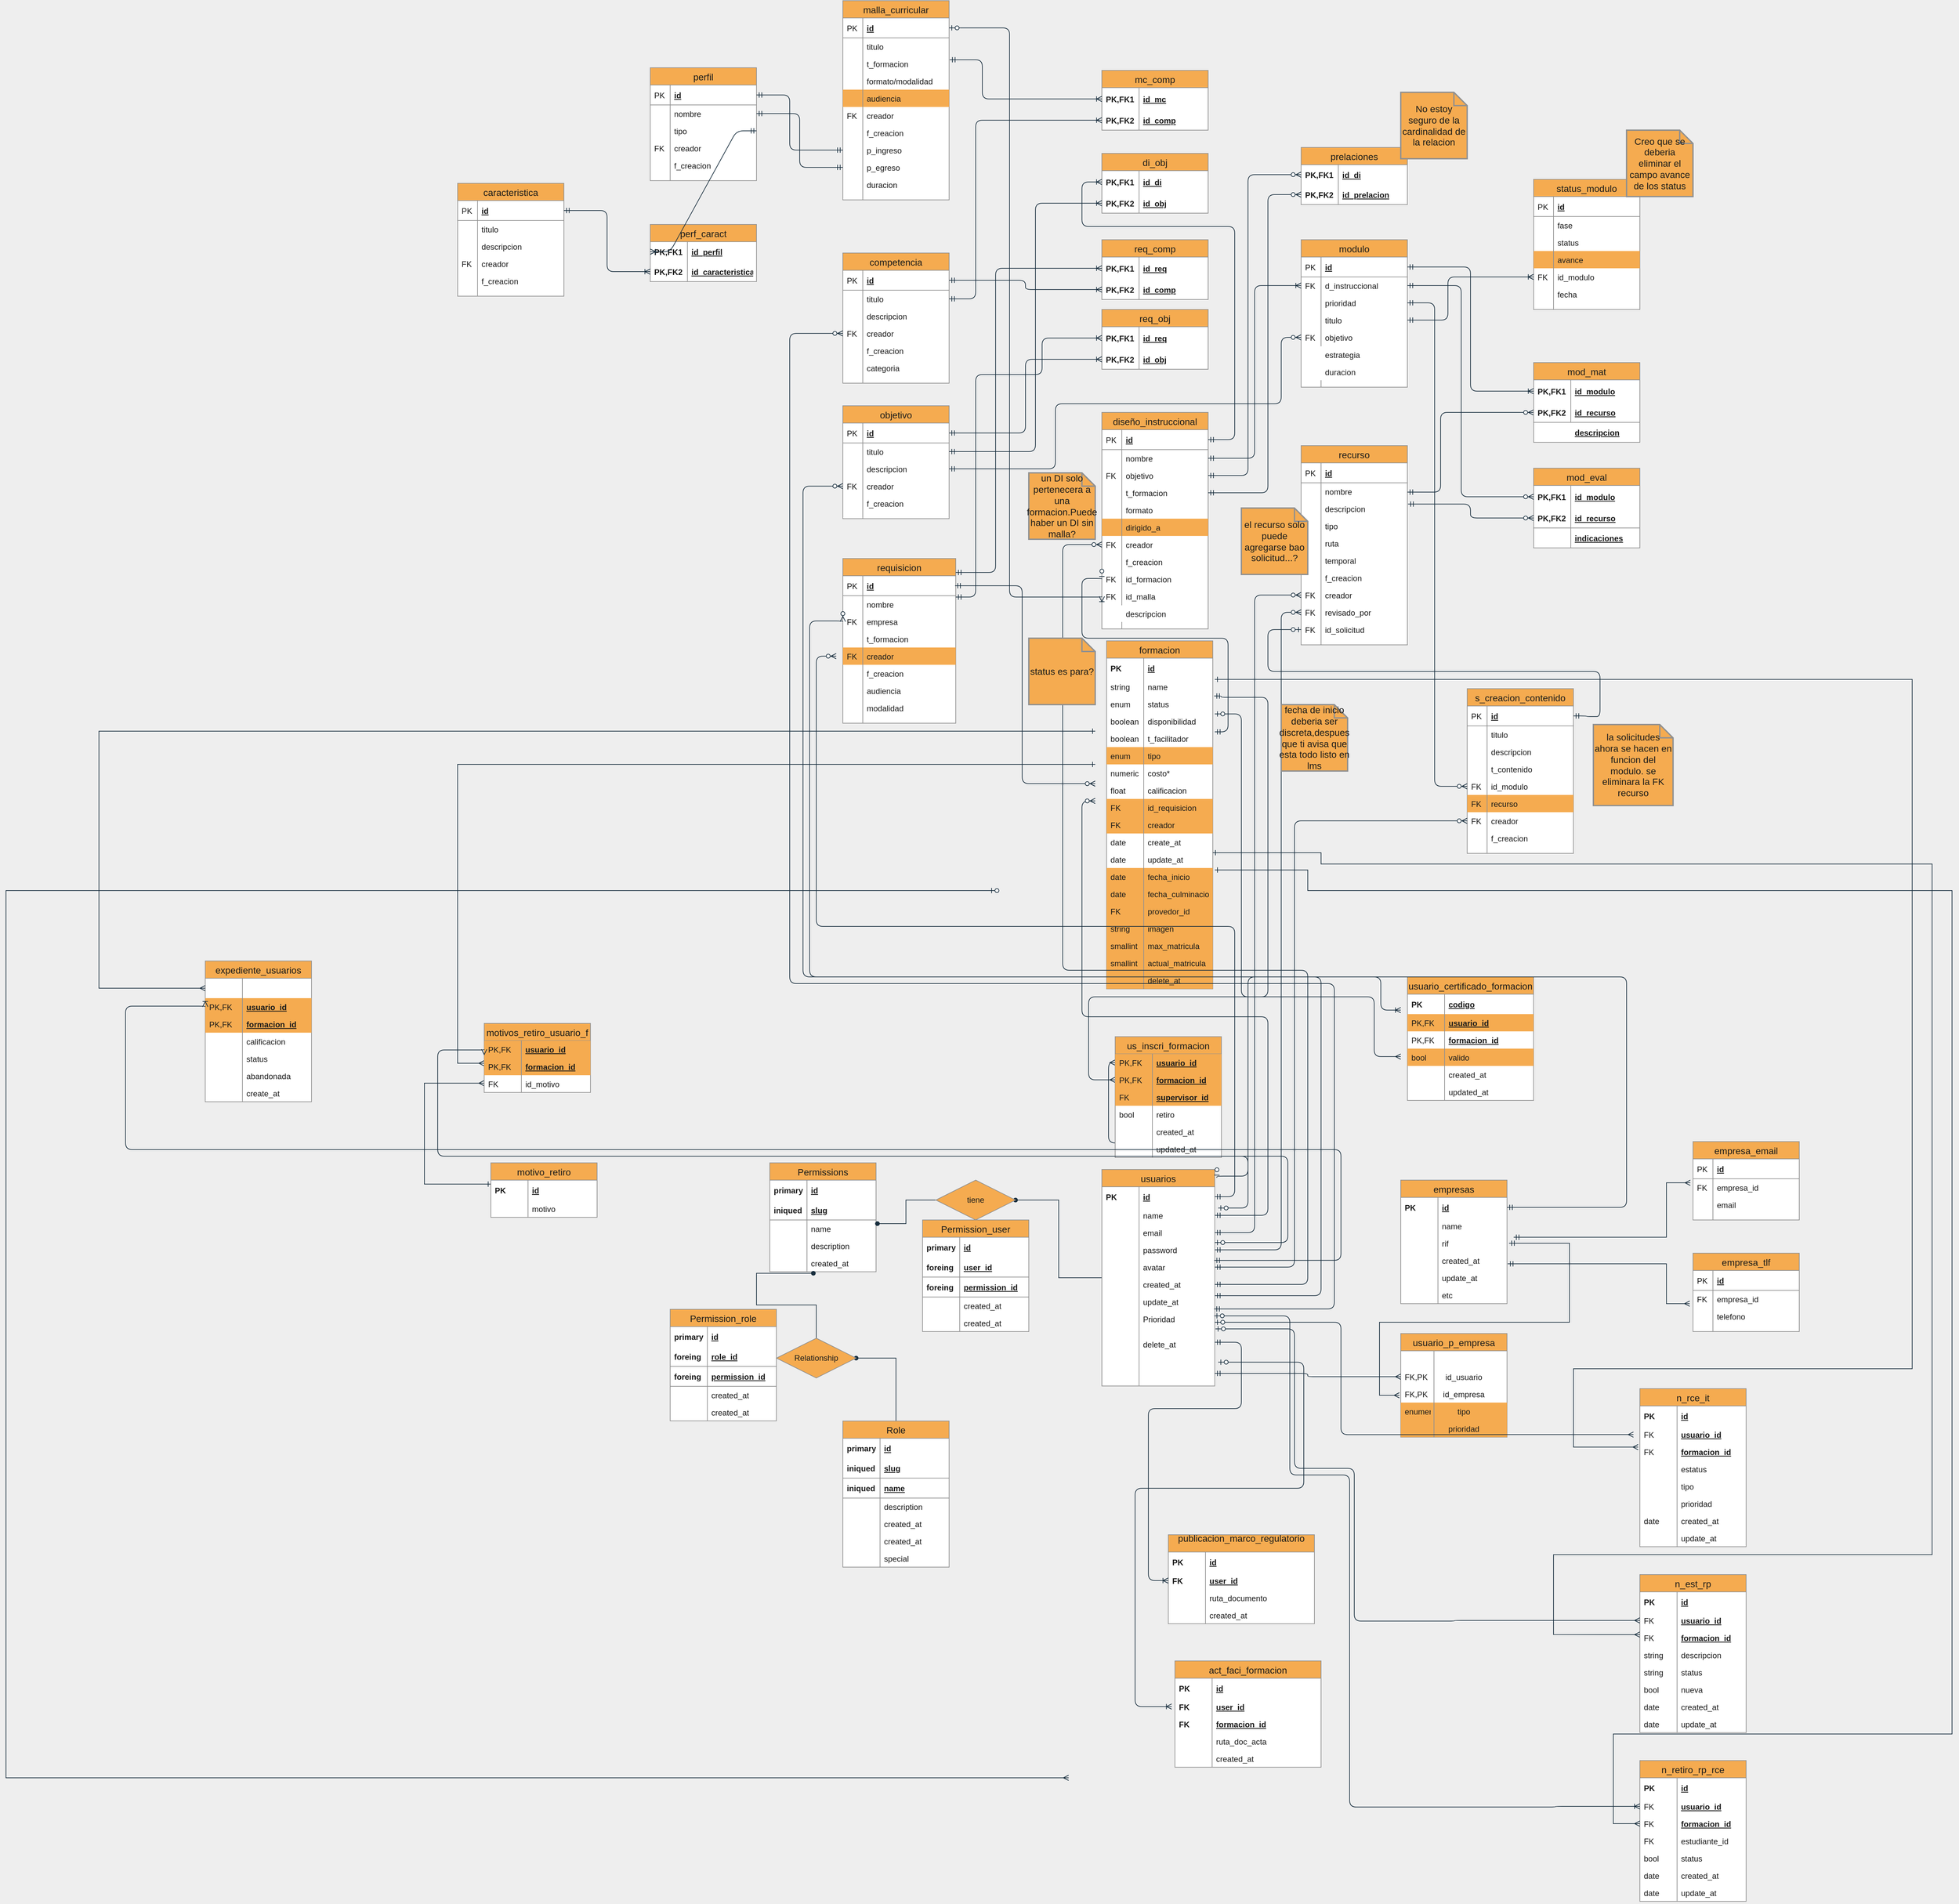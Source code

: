 <mxfile version="13.1.3">
    <diagram id="Q-9ZEJwYNLiZbHLnAR-u" name="Página-1">
        <mxGraphModel dx="1679" dy="2180" grid="1" gridSize="10" guides="1" tooltips="1" connect="1" arrows="1" fold="1" page="1" pageScale="1" pageWidth="1100" pageHeight="850" background="#EEEEEE" math="0" shadow="0">
            <root>
                <mxCell id="0"/>
                <mxCell id="1" parent="0"/>
                <mxCell id="HBmBc7uOXGryh0NLk96k-40" style="edgeStyle=orthogonalEdgeStyle;rounded=0;orthogonalLoop=1;jettySize=auto;html=1;entryX=1;entryY=0.5;entryDx=0;entryDy=0;endArrow=oval;endFill=1;strokeColor=#182E3E;fontColor=#1A1A1A;labelBackgroundColor=#EEEEEE;" parent="1" source="hnK7vFndnWEXmkqV4Ktg-1" target="HBmBc7uOXGryh0NLk96k-37" edge="1">
                    <mxGeometry relative="1" as="geometry"/>
                </mxCell>
                <mxCell id="_AbkmPP0wuiJOZQ-DfMY-118" style="edgeStyle=orthogonalEdgeStyle;orthogonalLoop=1;jettySize=auto;html=1;startArrow=ERzeroToOne;startFill=1;endArrow=ERmany;endFill=0;jumpStyle=none;entryX=0;entryY=0.5;entryDx=0;entryDy=0;rounded=1;exitX=1.03;exitY=0.077;exitDx=0;exitDy=0;exitPerimeter=0;strokeColor=#182E3E;fontColor=#1A1A1A;labelBackgroundColor=#EEEEEE;" parent="1" source="hnK7vFndnWEXmkqV4Ktg-6" target="HBmBc7uOXGryh0NLk96k-270" edge="1">
                    <mxGeometry relative="1" as="geometry">
                        <mxPoint x="560" y="-291" as="targetPoint"/>
                        <Array as="points">
                            <mxPoint x="810" y="118"/>
                            <mxPoint x="810" y="40"/>
                            <mxPoint x="663" y="40"/>
                            <mxPoint x="663" y="20"/>
                            <mxPoint x="600" y="20"/>
                            <mxPoint x="600" y="-101"/>
                        </Array>
                        <mxPoint x="810" y="50" as="sourcePoint"/>
                    </mxGeometry>
                </mxCell>
                <mxCell id="hnK7vFndnWEXmkqV4Ktg-1" value="usuarios" style="swimlane;fontStyle=0;childLayout=stackLayout;horizontal=1;startSize=26;fillColor=#F5AB50;horizontalStack=0;resizeParent=1;resizeParentMax=0;resizeLast=0;collapsible=1;marginBottom=0;swimlaneFillColor=#ffffff;align=center;fontSize=14;strokeColor=#909090;fontColor=#1A1A1A;" parent="1" vertex="1">
                    <mxGeometry x="590" y="60" width="170" height="326" as="geometry"/>
                </mxCell>
                <mxCell id="hnK7vFndnWEXmkqV4Ktg-2" value="id" style="shape=partialRectangle;top=0;left=0;right=0;bottom=0;align=left;verticalAlign=middle;fillColor=none;spacingLeft=60;spacingRight=4;overflow=hidden;rotatable=0;points=[[0,0.5],[1,0.5]];portConstraint=eastwest;dropTarget=0;fontStyle=5;fontSize=12;strokeColor=#909090;fontColor=#1A1A1A;" parent="hnK7vFndnWEXmkqV4Ktg-1" vertex="1">
                    <mxGeometry y="26" width="170" height="30" as="geometry"/>
                </mxCell>
                <mxCell id="hnK7vFndnWEXmkqV4Ktg-3" value="PK" style="shape=partialRectangle;fontStyle=1;top=0;left=0;bottom=0;fillColor=none;align=left;verticalAlign=middle;spacingLeft=4;spacingRight=4;overflow=hidden;rotatable=0;points=[];portConstraint=eastwest;part=1;fontSize=12;strokeColor=#909090;fontColor=#1A1A1A;" parent="hnK7vFndnWEXmkqV4Ktg-2" vertex="1" connectable="0">
                    <mxGeometry width="56" height="30" as="geometry"/>
                </mxCell>
                <mxCell id="hnK7vFndnWEXmkqV4Ktg-6" value="name" style="shape=partialRectangle;top=0;left=0;right=0;bottom=0;align=left;verticalAlign=top;fillColor=none;spacingLeft=60;spacingRight=4;overflow=hidden;rotatable=0;points=[[0,0.5],[1,0.5]];portConstraint=eastwest;dropTarget=0;fontSize=12;strokeColor=#909090;fontColor=#1A1A1A;" parent="hnK7vFndnWEXmkqV4Ktg-1" vertex="1">
                    <mxGeometry y="56" width="170" height="26" as="geometry"/>
                </mxCell>
                <mxCell id="hnK7vFndnWEXmkqV4Ktg-7" value="" style="shape=partialRectangle;top=0;left=0;bottom=0;fillColor=none;align=left;verticalAlign=top;spacingLeft=4;spacingRight=4;overflow=hidden;rotatable=0;points=[];portConstraint=eastwest;part=1;fontSize=12;strokeColor=#909090;fontColor=#1A1A1A;" parent="hnK7vFndnWEXmkqV4Ktg-6" vertex="1" connectable="0">
                    <mxGeometry width="56" height="26" as="geometry"/>
                </mxCell>
                <mxCell id="HBmBc7uOXGryh0NLk96k-38" value="email" style="shape=partialRectangle;top=0;left=0;right=0;bottom=0;align=left;verticalAlign=top;fillColor=none;spacingLeft=60;spacingRight=4;overflow=hidden;rotatable=0;points=[[0,0.5],[1,0.5]];portConstraint=eastwest;dropTarget=0;fontSize=12;strokeColor=#909090;fontColor=#1A1A1A;" parent="hnK7vFndnWEXmkqV4Ktg-1" vertex="1">
                    <mxGeometry y="82" width="170" height="26" as="geometry"/>
                </mxCell>
                <mxCell id="HBmBc7uOXGryh0NLk96k-39" value="" style="shape=partialRectangle;top=0;left=0;bottom=0;fillColor=none;align=left;verticalAlign=top;spacingLeft=4;spacingRight=4;overflow=hidden;rotatable=0;points=[];portConstraint=eastwest;part=1;fontSize=12;strokeColor=#909090;fontColor=#1A1A1A;" parent="HBmBc7uOXGryh0NLk96k-38" vertex="1" connectable="0">
                    <mxGeometry width="56" height="26" as="geometry"/>
                </mxCell>
                <mxCell id="hnK7vFndnWEXmkqV4Ktg-10" value="password" style="shape=partialRectangle;top=0;left=0;right=0;bottom=0;align=left;verticalAlign=top;fillColor=none;spacingLeft=60;spacingRight=4;overflow=hidden;rotatable=0;points=[[0,0.5],[1,0.5]];portConstraint=eastwest;dropTarget=0;fontSize=12;strokeColor=#909090;fontColor=#1A1A1A;" parent="hnK7vFndnWEXmkqV4Ktg-1" vertex="1">
                    <mxGeometry y="108" width="170" height="26" as="geometry"/>
                </mxCell>
                <mxCell id="hnK7vFndnWEXmkqV4Ktg-11" value="" style="shape=partialRectangle;top=0;left=0;bottom=0;fillColor=none;align=left;verticalAlign=top;spacingLeft=4;spacingRight=4;overflow=hidden;rotatable=0;points=[];portConstraint=eastwest;part=1;fontSize=12;strokeColor=#909090;fontColor=#1A1A1A;" parent="hnK7vFndnWEXmkqV4Ktg-10" vertex="1" connectable="0">
                    <mxGeometry width="56" height="26" as="geometry"/>
                </mxCell>
                <mxCell id="hnK7vFndnWEXmkqV4Ktg-16" value="avatar" style="shape=partialRectangle;top=0;left=0;right=0;bottom=0;align=left;verticalAlign=top;fillColor=none;spacingLeft=60;spacingRight=4;overflow=hidden;rotatable=0;points=[[0,0.5],[1,0.5]];portConstraint=eastwest;dropTarget=0;fontSize=12;strokeColor=#909090;fontColor=#1A1A1A;" parent="hnK7vFndnWEXmkqV4Ktg-1" vertex="1">
                    <mxGeometry y="134" width="170" height="26" as="geometry"/>
                </mxCell>
                <mxCell id="hnK7vFndnWEXmkqV4Ktg-17" value="" style="shape=partialRectangle;top=0;left=0;bottom=0;fillColor=none;align=left;verticalAlign=top;spacingLeft=4;spacingRight=4;overflow=hidden;rotatable=0;points=[];portConstraint=eastwest;part=1;fontSize=12;strokeColor=#909090;fontColor=#1A1A1A;" parent="hnK7vFndnWEXmkqV4Ktg-16" vertex="1" connectable="0">
                    <mxGeometry width="56" height="26" as="geometry"/>
                </mxCell>
                <mxCell id="hnK7vFndnWEXmkqV4Ktg-12" value="created_at" style="shape=partialRectangle;top=0;left=0;right=0;bottom=0;align=left;verticalAlign=top;fillColor=none;spacingLeft=60;spacingRight=4;overflow=hidden;rotatable=0;points=[[0,0.5],[1,0.5]];portConstraint=eastwest;dropTarget=0;fontSize=12;strokeColor=#909090;fontColor=#1A1A1A;" parent="hnK7vFndnWEXmkqV4Ktg-1" vertex="1">
                    <mxGeometry y="160" width="170" height="26" as="geometry"/>
                </mxCell>
                <mxCell id="hnK7vFndnWEXmkqV4Ktg-13" value="" style="shape=partialRectangle;top=0;left=0;bottom=0;fillColor=none;align=left;verticalAlign=top;spacingLeft=4;spacingRight=4;overflow=hidden;rotatable=0;points=[];portConstraint=eastwest;part=1;fontSize=12;strokeColor=#909090;fontColor=#1A1A1A;" parent="hnK7vFndnWEXmkqV4Ktg-12" vertex="1" connectable="0">
                    <mxGeometry width="56" height="26" as="geometry"/>
                </mxCell>
                <mxCell id="hnK7vFndnWEXmkqV4Ktg-14" value="update_at" style="shape=partialRectangle;top=0;left=0;right=0;bottom=0;align=left;verticalAlign=top;fillColor=none;spacingLeft=60;spacingRight=4;overflow=hidden;rotatable=0;points=[[0,0.5],[1,0.5]];portConstraint=eastwest;dropTarget=0;fontSize=12;strokeColor=#909090;fontColor=#1A1A1A;" parent="hnK7vFndnWEXmkqV4Ktg-1" vertex="1">
                    <mxGeometry y="186" width="170" height="26" as="geometry"/>
                </mxCell>
                <mxCell id="hnK7vFndnWEXmkqV4Ktg-15" value="" style="shape=partialRectangle;top=0;left=0;bottom=0;fillColor=none;align=left;verticalAlign=top;spacingLeft=4;spacingRight=4;overflow=hidden;rotatable=0;points=[];portConstraint=eastwest;part=1;fontSize=12;strokeColor=#909090;fontColor=#1A1A1A;" parent="hnK7vFndnWEXmkqV4Ktg-14" vertex="1" connectable="0">
                    <mxGeometry width="56" height="26" as="geometry"/>
                </mxCell>
                <mxCell id="_aSyNCbL3cqzcXuv4tZe-14" value="Prioridad" style="shape=partialRectangle;top=0;left=0;right=0;bottom=0;align=left;verticalAlign=top;fillColor=none;spacingLeft=60;spacingRight=4;overflow=hidden;rotatable=0;points=[[0,0.5],[1,0.5]];portConstraint=eastwest;dropTarget=0;fontSize=12;strokeColor=#909090;fontColor=#1A1A1A;" parent="hnK7vFndnWEXmkqV4Ktg-1" vertex="1">
                    <mxGeometry y="212" width="170" height="38" as="geometry"/>
                </mxCell>
                <mxCell id="_aSyNCbL3cqzcXuv4tZe-15" value="" style="shape=partialRectangle;top=0;left=0;bottom=0;fillColor=none;align=left;verticalAlign=top;spacingLeft=4;spacingRight=4;overflow=hidden;rotatable=0;points=[];portConstraint=eastwest;part=1;fontSize=12;strokeColor=#909090;fontColor=#1A1A1A;" parent="_aSyNCbL3cqzcXuv4tZe-14" vertex="1" connectable="0">
                    <mxGeometry width="56" height="38" as="geometry"/>
                </mxCell>
                <mxCell id="_aSyNCbL3cqzcXuv4tZe-16" value="delete_at" style="shape=partialRectangle;top=0;left=0;right=0;bottom=0;align=left;verticalAlign=top;fillColor=none;spacingLeft=60;spacingRight=4;overflow=hidden;rotatable=0;points=[[0,0.5],[1,0.5]];portConstraint=eastwest;dropTarget=0;fontSize=12;strokeColor=#909090;fontColor=#1A1A1A;" parent="hnK7vFndnWEXmkqV4Ktg-1" vertex="1">
                    <mxGeometry y="250" width="170" height="38" as="geometry"/>
                </mxCell>
                <mxCell id="_aSyNCbL3cqzcXuv4tZe-17" value="" style="shape=partialRectangle;top=0;left=0;bottom=0;fillColor=none;align=left;verticalAlign=top;spacingLeft=4;spacingRight=4;overflow=hidden;rotatable=0;points=[];portConstraint=eastwest;part=1;fontSize=12;strokeColor=#909090;fontColor=#1A1A1A;" parent="_aSyNCbL3cqzcXuv4tZe-16" vertex="1" connectable="0">
                    <mxGeometry width="56" height="38" as="geometry"/>
                </mxCell>
                <mxCell id="HBmBc7uOXGryh0NLk96k-1" value="" style="shape=partialRectangle;top=0;left=0;right=0;bottom=0;align=left;verticalAlign=top;fillColor=none;spacingLeft=60;spacingRight=4;overflow=hidden;rotatable=0;points=[[0,0.5],[1,0.5]];portConstraint=eastwest;dropTarget=0;fontSize=12;strokeColor=#909090;fontColor=#1A1A1A;" parent="hnK7vFndnWEXmkqV4Ktg-1" vertex="1">
                    <mxGeometry y="288" width="170" height="38" as="geometry"/>
                </mxCell>
                <mxCell id="HBmBc7uOXGryh0NLk96k-2" value="" style="shape=partialRectangle;top=0;left=0;bottom=0;fillColor=none;align=left;verticalAlign=top;spacingLeft=4;spacingRight=4;overflow=hidden;rotatable=0;points=[];portConstraint=eastwest;part=1;fontSize=12;strokeColor=#909090;fontColor=#1A1A1A;" parent="HBmBc7uOXGryh0NLk96k-1" vertex="1" connectable="0">
                    <mxGeometry width="56" height="38" as="geometry"/>
                </mxCell>
                <mxCell id="hnK7vFndnWEXmkqV4Ktg-20" value="Permissions" style="swimlane;fontStyle=0;childLayout=stackLayout;horizontal=1;startSize=26;fillColor=#F5AB50;horizontalStack=0;resizeParent=1;resizeParentMax=0;resizeLast=0;collapsible=1;marginBottom=0;swimlaneFillColor=#ffffff;align=center;fontSize=14;strokeColor=#909090;fontColor=#1A1A1A;" parent="1" vertex="1">
                    <mxGeometry x="90" y="50" width="160" height="164" as="geometry"/>
                </mxCell>
                <mxCell id="hnK7vFndnWEXmkqV4Ktg-21" value="id" style="shape=partialRectangle;top=0;left=0;right=0;bottom=0;align=left;verticalAlign=middle;fillColor=none;spacingLeft=60;spacingRight=4;overflow=hidden;rotatable=0;points=[[0,0.5],[1,0.5]];portConstraint=eastwest;dropTarget=0;fontStyle=5;fontSize=12;strokeColor=#909090;fontColor=#1A1A1A;" parent="hnK7vFndnWEXmkqV4Ktg-20" vertex="1">
                    <mxGeometry y="26" width="160" height="30" as="geometry"/>
                </mxCell>
                <mxCell id="hnK7vFndnWEXmkqV4Ktg-22" value="primary key" style="shape=partialRectangle;fontStyle=1;top=0;left=0;bottom=0;fillColor=none;align=left;verticalAlign=middle;spacingLeft=4;spacingRight=4;overflow=hidden;rotatable=0;points=[];portConstraint=eastwest;part=1;fontSize=12;strokeColor=#909090;fontColor=#1A1A1A;" parent="hnK7vFndnWEXmkqV4Ktg-21" vertex="1" connectable="0">
                    <mxGeometry width="56" height="30" as="geometry"/>
                </mxCell>
                <mxCell id="hnK7vFndnWEXmkqV4Ktg-23" value="slug" style="shape=partialRectangle;top=0;left=0;right=0;bottom=1;align=left;verticalAlign=middle;fillColor=none;spacingLeft=60;spacingRight=4;overflow=hidden;rotatable=0;points=[[0,0.5],[1,0.5]];portConstraint=eastwest;dropTarget=0;fontStyle=5;fontSize=12;strokeColor=#909090;fontColor=#1A1A1A;" parent="hnK7vFndnWEXmkqV4Ktg-20" vertex="1">
                    <mxGeometry y="56" width="160" height="30" as="geometry"/>
                </mxCell>
                <mxCell id="hnK7vFndnWEXmkqV4Ktg-24" value="iniqued" style="shape=partialRectangle;fontStyle=1;top=0;left=0;bottom=0;fillColor=none;align=left;verticalAlign=middle;spacingLeft=4;spacingRight=4;overflow=hidden;rotatable=0;points=[];portConstraint=eastwest;part=1;fontSize=12;strokeColor=#909090;fontColor=#1A1A1A;" parent="hnK7vFndnWEXmkqV4Ktg-23" vertex="1" connectable="0">
                    <mxGeometry width="56" height="30" as="geometry"/>
                </mxCell>
                <mxCell id="hnK7vFndnWEXmkqV4Ktg-25" value="name" style="shape=partialRectangle;top=0;left=0;right=0;bottom=0;align=left;verticalAlign=top;fillColor=none;spacingLeft=60;spacingRight=4;overflow=hidden;rotatable=0;points=[[0,0.5],[1,0.5]];portConstraint=eastwest;dropTarget=0;fontSize=12;strokeColor=#909090;fontColor=#1A1A1A;" parent="hnK7vFndnWEXmkqV4Ktg-20" vertex="1">
                    <mxGeometry y="86" width="160" height="26" as="geometry"/>
                </mxCell>
                <mxCell id="hnK7vFndnWEXmkqV4Ktg-26" value="" style="shape=partialRectangle;top=0;left=0;bottom=0;fillColor=none;align=left;verticalAlign=top;spacingLeft=4;spacingRight=4;overflow=hidden;rotatable=0;points=[];portConstraint=eastwest;part=1;fontSize=12;strokeColor=#909090;fontColor=#1A1A1A;" parent="hnK7vFndnWEXmkqV4Ktg-25" vertex="1" connectable="0">
                    <mxGeometry width="56" height="26" as="geometry"/>
                </mxCell>
                <mxCell id="hnK7vFndnWEXmkqV4Ktg-27" value="description" style="shape=partialRectangle;top=0;left=0;right=0;bottom=0;align=left;verticalAlign=top;fillColor=none;spacingLeft=60;spacingRight=4;overflow=hidden;rotatable=0;points=[[0,0.5],[1,0.5]];portConstraint=eastwest;dropTarget=0;fontSize=12;strokeColor=#909090;fontColor=#1A1A1A;" parent="hnK7vFndnWEXmkqV4Ktg-20" vertex="1">
                    <mxGeometry y="112" width="160" height="26" as="geometry"/>
                </mxCell>
                <mxCell id="hnK7vFndnWEXmkqV4Ktg-28" value="" style="shape=partialRectangle;top=0;left=0;bottom=0;fillColor=none;align=left;verticalAlign=top;spacingLeft=4;spacingRight=4;overflow=hidden;rotatable=0;points=[];portConstraint=eastwest;part=1;fontSize=12;strokeColor=#909090;fontColor=#1A1A1A;" parent="hnK7vFndnWEXmkqV4Ktg-27" vertex="1" connectable="0">
                    <mxGeometry width="56" height="26" as="geometry"/>
                </mxCell>
                <mxCell id="hnK7vFndnWEXmkqV4Ktg-29" value="created_at" style="shape=partialRectangle;top=0;left=0;right=0;bottom=0;align=left;verticalAlign=top;fillColor=none;spacingLeft=60;spacingRight=4;overflow=hidden;rotatable=0;points=[[0,0.5],[1,0.5]];portConstraint=eastwest;dropTarget=0;fontSize=12;strokeColor=#909090;fontColor=#1A1A1A;" parent="hnK7vFndnWEXmkqV4Ktg-20" vertex="1">
                    <mxGeometry y="138" width="160" height="26" as="geometry"/>
                </mxCell>
                <mxCell id="hnK7vFndnWEXmkqV4Ktg-30" value="" style="shape=partialRectangle;top=0;left=0;bottom=0;fillColor=none;align=left;verticalAlign=top;spacingLeft=4;spacingRight=4;overflow=hidden;rotatable=0;points=[];portConstraint=eastwest;part=1;fontSize=12;strokeColor=#909090;fontColor=#1A1A1A;" parent="hnK7vFndnWEXmkqV4Ktg-29" vertex="1" connectable="0">
                    <mxGeometry width="56" height="26" as="geometry"/>
                </mxCell>
                <mxCell id="HBmBc7uOXGryh0NLk96k-52" style="edgeStyle=orthogonalEdgeStyle;rounded=0;orthogonalLoop=1;jettySize=auto;html=1;entryX=1;entryY=0.5;entryDx=0;entryDy=0;endArrow=oval;endFill=1;strokeColor=#182E3E;fontColor=#1A1A1A;labelBackgroundColor=#EEEEEE;" parent="1" source="hnK7vFndnWEXmkqV4Ktg-31" target="HBmBc7uOXGryh0NLk96k-44" edge="1">
                    <mxGeometry relative="1" as="geometry"/>
                </mxCell>
                <mxCell id="hnK7vFndnWEXmkqV4Ktg-31" value="Role" style="swimlane;fontStyle=0;childLayout=stackLayout;horizontal=1;startSize=26;fillColor=#F5AB50;horizontalStack=0;resizeParent=1;resizeParentMax=0;resizeLast=0;collapsible=1;marginBottom=0;swimlaneFillColor=#ffffff;align=center;fontSize=14;strokeColor=#909090;fontColor=#1A1A1A;" parent="1" vertex="1">
                    <mxGeometry x="200" y="438.71" width="160" height="220" as="geometry"/>
                </mxCell>
                <mxCell id="hnK7vFndnWEXmkqV4Ktg-32" value="id" style="shape=partialRectangle;top=0;left=0;right=0;bottom=0;align=left;verticalAlign=middle;fillColor=none;spacingLeft=60;spacingRight=4;overflow=hidden;rotatable=0;points=[[0,0.5],[1,0.5]];portConstraint=eastwest;dropTarget=0;fontStyle=5;fontSize=12;strokeColor=#909090;fontColor=#1A1A1A;" parent="hnK7vFndnWEXmkqV4Ktg-31" vertex="1">
                    <mxGeometry y="26" width="160" height="30" as="geometry"/>
                </mxCell>
                <mxCell id="hnK7vFndnWEXmkqV4Ktg-33" value="primary key" style="shape=partialRectangle;fontStyle=1;top=0;left=0;bottom=0;fillColor=none;align=left;verticalAlign=middle;spacingLeft=4;spacingRight=4;overflow=hidden;rotatable=0;points=[];portConstraint=eastwest;part=1;fontSize=12;strokeColor=#909090;fontColor=#1A1A1A;" parent="hnK7vFndnWEXmkqV4Ktg-32" vertex="1" connectable="0">
                    <mxGeometry width="56" height="30" as="geometry"/>
                </mxCell>
                <mxCell id="hnK7vFndnWEXmkqV4Ktg-34" value="slug" style="shape=partialRectangle;top=0;left=0;right=0;bottom=1;align=left;verticalAlign=middle;fillColor=none;spacingLeft=60;spacingRight=4;overflow=hidden;rotatable=0;points=[[0,0.5],[1,0.5]];portConstraint=eastwest;dropTarget=0;fontStyle=5;fontSize=12;strokeColor=#909090;fontColor=#1A1A1A;" parent="hnK7vFndnWEXmkqV4Ktg-31" vertex="1">
                    <mxGeometry y="56" width="160" height="30" as="geometry"/>
                </mxCell>
                <mxCell id="hnK7vFndnWEXmkqV4Ktg-35" value="iniqued" style="shape=partialRectangle;fontStyle=1;top=0;left=0;bottom=0;fillColor=none;align=left;verticalAlign=middle;spacingLeft=4;spacingRight=4;overflow=hidden;rotatable=0;points=[];portConstraint=eastwest;part=1;fontSize=12;strokeColor=#909090;fontColor=#1A1A1A;" parent="hnK7vFndnWEXmkqV4Ktg-34" vertex="1" connectable="0">
                    <mxGeometry width="56" height="30" as="geometry"/>
                </mxCell>
                <mxCell id="hnK7vFndnWEXmkqV4Ktg-42" value="name" style="shape=partialRectangle;top=0;left=0;right=0;bottom=1;align=left;verticalAlign=middle;fillColor=none;spacingLeft=60;spacingRight=4;overflow=hidden;rotatable=0;points=[[0,0.5],[1,0.5]];portConstraint=eastwest;dropTarget=0;fontStyle=5;fontSize=12;strokeColor=#909090;fontColor=#1A1A1A;" parent="hnK7vFndnWEXmkqV4Ktg-31" vertex="1">
                    <mxGeometry y="86" width="160" height="30" as="geometry"/>
                </mxCell>
                <mxCell id="hnK7vFndnWEXmkqV4Ktg-43" value="iniqued" style="shape=partialRectangle;fontStyle=1;top=0;left=0;bottom=0;fillColor=none;align=left;verticalAlign=middle;spacingLeft=4;spacingRight=4;overflow=hidden;rotatable=0;points=[];portConstraint=eastwest;part=1;fontSize=12;strokeColor=#909090;fontColor=#1A1A1A;" parent="hnK7vFndnWEXmkqV4Ktg-42" vertex="1" connectable="0">
                    <mxGeometry width="56" height="30" as="geometry"/>
                </mxCell>
                <mxCell id="hnK7vFndnWEXmkqV4Ktg-38" value="description" style="shape=partialRectangle;top=0;left=0;right=0;bottom=0;align=left;verticalAlign=top;fillColor=none;spacingLeft=60;spacingRight=4;overflow=hidden;rotatable=0;points=[[0,0.5],[1,0.5]];portConstraint=eastwest;dropTarget=0;fontSize=12;strokeColor=#909090;fontColor=#1A1A1A;" parent="hnK7vFndnWEXmkqV4Ktg-31" vertex="1">
                    <mxGeometry y="116" width="160" height="26" as="geometry"/>
                </mxCell>
                <mxCell id="hnK7vFndnWEXmkqV4Ktg-39" value="" style="shape=partialRectangle;top=0;left=0;bottom=0;fillColor=none;align=left;verticalAlign=top;spacingLeft=4;spacingRight=4;overflow=hidden;rotatable=0;points=[];portConstraint=eastwest;part=1;fontSize=12;strokeColor=#909090;fontColor=#1A1A1A;" parent="hnK7vFndnWEXmkqV4Ktg-38" vertex="1" connectable="0">
                    <mxGeometry width="56" height="26" as="geometry"/>
                </mxCell>
                <mxCell id="hnK7vFndnWEXmkqV4Ktg-40" value="created_at" style="shape=partialRectangle;top=0;left=0;right=0;bottom=0;align=left;verticalAlign=top;fillColor=none;spacingLeft=60;spacingRight=4;overflow=hidden;rotatable=0;points=[[0,0.5],[1,0.5]];portConstraint=eastwest;dropTarget=0;fontSize=12;strokeColor=#909090;fontColor=#1A1A1A;" parent="hnK7vFndnWEXmkqV4Ktg-31" vertex="1">
                    <mxGeometry y="142" width="160" height="26" as="geometry"/>
                </mxCell>
                <mxCell id="hnK7vFndnWEXmkqV4Ktg-41" value="" style="shape=partialRectangle;top=0;left=0;bottom=0;fillColor=none;align=left;verticalAlign=top;spacingLeft=4;spacingRight=4;overflow=hidden;rotatable=0;points=[];portConstraint=eastwest;part=1;fontSize=12;strokeColor=#909090;fontColor=#1A1A1A;" parent="hnK7vFndnWEXmkqV4Ktg-40" vertex="1" connectable="0">
                    <mxGeometry width="56" height="26" as="geometry"/>
                </mxCell>
                <mxCell id="hnK7vFndnWEXmkqV4Ktg-44" value="created_at" style="shape=partialRectangle;top=0;left=0;right=0;bottom=0;align=left;verticalAlign=top;fillColor=none;spacingLeft=60;spacingRight=4;overflow=hidden;rotatable=0;points=[[0,0.5],[1,0.5]];portConstraint=eastwest;dropTarget=0;fontSize=12;strokeColor=#909090;fontColor=#1A1A1A;" parent="hnK7vFndnWEXmkqV4Ktg-31" vertex="1">
                    <mxGeometry y="168" width="160" height="26" as="geometry"/>
                </mxCell>
                <mxCell id="hnK7vFndnWEXmkqV4Ktg-45" value="" style="shape=partialRectangle;top=0;left=0;bottom=0;fillColor=none;align=left;verticalAlign=top;spacingLeft=4;spacingRight=4;overflow=hidden;rotatable=0;points=[];portConstraint=eastwest;part=1;fontSize=12;strokeColor=#909090;fontColor=#1A1A1A;" parent="hnK7vFndnWEXmkqV4Ktg-44" vertex="1" connectable="0">
                    <mxGeometry width="56" height="26" as="geometry"/>
                </mxCell>
                <mxCell id="hnK7vFndnWEXmkqV4Ktg-46" value="special" style="shape=partialRectangle;top=0;left=0;right=0;bottom=0;align=left;verticalAlign=top;fillColor=none;spacingLeft=60;spacingRight=4;overflow=hidden;rotatable=0;points=[[0,0.5],[1,0.5]];portConstraint=eastwest;dropTarget=0;fontSize=12;strokeColor=#909090;fontColor=#1A1A1A;" parent="hnK7vFndnWEXmkqV4Ktg-31" vertex="1">
                    <mxGeometry y="194" width="160" height="26" as="geometry"/>
                </mxCell>
                <mxCell id="hnK7vFndnWEXmkqV4Ktg-47" value="" style="shape=partialRectangle;top=0;left=0;bottom=0;fillColor=none;align=left;verticalAlign=top;spacingLeft=4;spacingRight=4;overflow=hidden;rotatable=0;points=[];portConstraint=eastwest;part=1;fontSize=12;strokeColor=#909090;fontColor=#1A1A1A;" parent="hnK7vFndnWEXmkqV4Ktg-46" vertex="1" connectable="0">
                    <mxGeometry width="56" height="26" as="geometry"/>
                </mxCell>
                <mxCell id="hnK7vFndnWEXmkqV4Ktg-50" value="Permission_role" style="swimlane;fontStyle=0;childLayout=stackLayout;horizontal=1;startSize=26;fillColor=#F5AB50;horizontalStack=0;resizeParent=1;resizeParentMax=0;resizeLast=0;collapsible=1;marginBottom=0;swimlaneFillColor=#ffffff;align=center;fontSize=14;strokeColor=#909090;fontColor=#1A1A1A;" parent="1" vertex="1">
                    <mxGeometry x="-60" y="270.5" width="160" height="168" as="geometry"/>
                </mxCell>
                <mxCell id="hnK7vFndnWEXmkqV4Ktg-51" value="id" style="shape=partialRectangle;top=0;left=0;right=0;bottom=0;align=left;verticalAlign=middle;fillColor=none;spacingLeft=60;spacingRight=4;overflow=hidden;rotatable=0;points=[[0,0.5],[1,0.5]];portConstraint=eastwest;dropTarget=0;fontStyle=5;fontSize=12;strokeColor=#909090;fontColor=#1A1A1A;" parent="hnK7vFndnWEXmkqV4Ktg-50" vertex="1">
                    <mxGeometry y="26" width="160" height="30" as="geometry"/>
                </mxCell>
                <mxCell id="hnK7vFndnWEXmkqV4Ktg-52" value="primary key" style="shape=partialRectangle;fontStyle=1;top=0;left=0;bottom=0;fillColor=none;align=left;verticalAlign=middle;spacingLeft=4;spacingRight=4;overflow=hidden;rotatable=0;points=[];portConstraint=eastwest;part=1;fontSize=12;strokeColor=#909090;fontColor=#1A1A1A;" parent="hnK7vFndnWEXmkqV4Ktg-51" vertex="1" connectable="0">
                    <mxGeometry width="56" height="30" as="geometry"/>
                </mxCell>
                <mxCell id="hnK7vFndnWEXmkqV4Ktg-53" value="role_id" style="shape=partialRectangle;top=0;left=0;right=0;bottom=1;align=left;verticalAlign=middle;fillColor=none;spacingLeft=60;spacingRight=4;overflow=hidden;rotatable=0;points=[[0,0.5],[1,0.5]];portConstraint=eastwest;dropTarget=0;fontStyle=5;fontSize=12;strokeColor=#909090;fontColor=#1A1A1A;" parent="hnK7vFndnWEXmkqV4Ktg-50" vertex="1">
                    <mxGeometry y="56" width="160" height="30" as="geometry"/>
                </mxCell>
                <mxCell id="hnK7vFndnWEXmkqV4Ktg-54" value="foreing" style="shape=partialRectangle;fontStyle=1;top=0;left=0;bottom=0;fillColor=none;align=left;verticalAlign=middle;spacingLeft=4;spacingRight=4;overflow=hidden;rotatable=0;points=[];portConstraint=eastwest;part=1;fontSize=12;strokeColor=#909090;fontColor=#1A1A1A;" parent="hnK7vFndnWEXmkqV4Ktg-53" vertex="1" connectable="0">
                    <mxGeometry width="56" height="30" as="geometry"/>
                </mxCell>
                <mxCell id="hnK7vFndnWEXmkqV4Ktg-55" value="permission_id" style="shape=partialRectangle;top=0;left=0;right=0;bottom=1;align=left;verticalAlign=middle;fillColor=none;spacingLeft=60;spacingRight=4;overflow=hidden;rotatable=0;points=[[0,0.5],[1,0.5]];portConstraint=eastwest;dropTarget=0;fontStyle=5;fontSize=12;strokeColor=#909090;fontColor=#1A1A1A;" parent="hnK7vFndnWEXmkqV4Ktg-50" vertex="1">
                    <mxGeometry y="86" width="160" height="30" as="geometry"/>
                </mxCell>
                <mxCell id="hnK7vFndnWEXmkqV4Ktg-56" value="foreing" style="shape=partialRectangle;fontStyle=1;top=0;left=0;bottom=0;fillColor=none;align=left;verticalAlign=middle;spacingLeft=4;spacingRight=4;overflow=hidden;rotatable=0;points=[];portConstraint=eastwest;part=1;fontSize=12;strokeColor=#909090;fontColor=#1A1A1A;" parent="hnK7vFndnWEXmkqV4Ktg-55" vertex="1" connectable="0">
                    <mxGeometry width="56" height="30" as="geometry"/>
                </mxCell>
                <mxCell id="hnK7vFndnWEXmkqV4Ktg-59" value="created_at" style="shape=partialRectangle;top=0;left=0;right=0;bottom=0;align=left;verticalAlign=top;fillColor=none;spacingLeft=60;spacingRight=4;overflow=hidden;rotatable=0;points=[[0,0.5],[1,0.5]];portConstraint=eastwest;dropTarget=0;fontSize=12;strokeColor=#909090;fontColor=#1A1A1A;" parent="hnK7vFndnWEXmkqV4Ktg-50" vertex="1">
                    <mxGeometry y="116" width="160" height="26" as="geometry"/>
                </mxCell>
                <mxCell id="hnK7vFndnWEXmkqV4Ktg-60" value="" style="shape=partialRectangle;top=0;left=0;bottom=0;fillColor=none;align=left;verticalAlign=top;spacingLeft=4;spacingRight=4;overflow=hidden;rotatable=0;points=[];portConstraint=eastwest;part=1;fontSize=12;strokeColor=#909090;fontColor=#1A1A1A;" parent="hnK7vFndnWEXmkqV4Ktg-59" vertex="1" connectable="0">
                    <mxGeometry width="56" height="26" as="geometry"/>
                </mxCell>
                <mxCell id="hnK7vFndnWEXmkqV4Ktg-61" value="created_at" style="shape=partialRectangle;top=0;left=0;right=0;bottom=0;align=left;verticalAlign=top;fillColor=none;spacingLeft=60;spacingRight=4;overflow=hidden;rotatable=0;points=[[0,0.5],[1,0.5]];portConstraint=eastwest;dropTarget=0;fontSize=12;strokeColor=#909090;fontColor=#1A1A1A;" parent="hnK7vFndnWEXmkqV4Ktg-50" vertex="1">
                    <mxGeometry y="142" width="160" height="26" as="geometry"/>
                </mxCell>
                <mxCell id="hnK7vFndnWEXmkqV4Ktg-62" value="" style="shape=partialRectangle;top=0;left=0;bottom=0;fillColor=none;align=left;verticalAlign=top;spacingLeft=4;spacingRight=4;overflow=hidden;rotatable=0;points=[];portConstraint=eastwest;part=1;fontSize=12;strokeColor=#909090;fontColor=#1A1A1A;" parent="hnK7vFndnWEXmkqV4Ktg-61" vertex="1" connectable="0">
                    <mxGeometry width="56" height="26" as="geometry"/>
                </mxCell>
                <mxCell id="hnK7vFndnWEXmkqV4Ktg-65" value="Permission_user" style="swimlane;fontStyle=0;childLayout=stackLayout;horizontal=1;startSize=26;fillColor=#F5AB50;horizontalStack=0;resizeParent=1;resizeParentMax=0;resizeLast=0;collapsible=1;marginBottom=0;swimlaneFillColor=#ffffff;align=center;fontSize=14;strokeColor=#909090;fontColor=#1A1A1A;" parent="1" vertex="1">
                    <mxGeometry x="320" y="136" width="160" height="168" as="geometry"/>
                </mxCell>
                <mxCell id="hnK7vFndnWEXmkqV4Ktg-66" value="id" style="shape=partialRectangle;top=0;left=0;right=0;bottom=0;align=left;verticalAlign=middle;fillColor=none;spacingLeft=60;spacingRight=4;overflow=hidden;rotatable=0;points=[[0,0.5],[1,0.5]];portConstraint=eastwest;dropTarget=0;fontStyle=5;fontSize=12;strokeColor=#909090;fontColor=#1A1A1A;" parent="hnK7vFndnWEXmkqV4Ktg-65" vertex="1">
                    <mxGeometry y="26" width="160" height="30" as="geometry"/>
                </mxCell>
                <mxCell id="hnK7vFndnWEXmkqV4Ktg-67" value="primary key" style="shape=partialRectangle;fontStyle=1;top=0;left=0;bottom=0;fillColor=none;align=left;verticalAlign=middle;spacingLeft=4;spacingRight=4;overflow=hidden;rotatable=0;points=[];portConstraint=eastwest;part=1;fontSize=12;strokeColor=#909090;fontColor=#1A1A1A;" parent="hnK7vFndnWEXmkqV4Ktg-66" vertex="1" connectable="0">
                    <mxGeometry width="56" height="30" as="geometry"/>
                </mxCell>
                <mxCell id="hnK7vFndnWEXmkqV4Ktg-68" value="user_id" style="shape=partialRectangle;top=0;left=0;right=0;bottom=1;align=left;verticalAlign=middle;fillColor=none;spacingLeft=60;spacingRight=4;overflow=hidden;rotatable=0;points=[[0,0.5],[1,0.5]];portConstraint=eastwest;dropTarget=0;fontStyle=5;fontSize=12;strokeColor=#909090;fontColor=#1A1A1A;" parent="hnK7vFndnWEXmkqV4Ktg-65" vertex="1">
                    <mxGeometry y="56" width="160" height="30" as="geometry"/>
                </mxCell>
                <mxCell id="hnK7vFndnWEXmkqV4Ktg-69" value="foreing" style="shape=partialRectangle;fontStyle=1;top=0;left=0;bottom=0;fillColor=none;align=left;verticalAlign=middle;spacingLeft=4;spacingRight=4;overflow=hidden;rotatable=0;points=[];portConstraint=eastwest;part=1;fontSize=12;strokeColor=#909090;fontColor=#1A1A1A;" parent="hnK7vFndnWEXmkqV4Ktg-68" vertex="1" connectable="0">
                    <mxGeometry width="56" height="30" as="geometry"/>
                </mxCell>
                <mxCell id="hnK7vFndnWEXmkqV4Ktg-70" value="permission_id" style="shape=partialRectangle;top=0;left=0;right=0;bottom=1;align=left;verticalAlign=middle;fillColor=none;spacingLeft=60;spacingRight=4;overflow=hidden;rotatable=0;points=[[0,0.5],[1,0.5]];portConstraint=eastwest;dropTarget=0;fontStyle=5;fontSize=12;strokeColor=#909090;fontColor=#1A1A1A;" parent="hnK7vFndnWEXmkqV4Ktg-65" vertex="1">
                    <mxGeometry y="86" width="160" height="30" as="geometry"/>
                </mxCell>
                <mxCell id="hnK7vFndnWEXmkqV4Ktg-71" value="foreing" style="shape=partialRectangle;fontStyle=1;top=0;left=0;bottom=0;fillColor=none;align=left;verticalAlign=middle;spacingLeft=4;spacingRight=4;overflow=hidden;rotatable=0;points=[];portConstraint=eastwest;part=1;fontSize=12;strokeColor=#909090;fontColor=#1A1A1A;" parent="hnK7vFndnWEXmkqV4Ktg-70" vertex="1" connectable="0">
                    <mxGeometry width="56" height="30" as="geometry"/>
                </mxCell>
                <mxCell id="hnK7vFndnWEXmkqV4Ktg-72" value="created_at" style="shape=partialRectangle;top=0;left=0;right=0;bottom=0;align=left;verticalAlign=top;fillColor=none;spacingLeft=60;spacingRight=4;overflow=hidden;rotatable=0;points=[[0,0.5],[1,0.5]];portConstraint=eastwest;dropTarget=0;fontSize=12;strokeColor=#909090;fontColor=#1A1A1A;" parent="hnK7vFndnWEXmkqV4Ktg-65" vertex="1">
                    <mxGeometry y="116" width="160" height="26" as="geometry"/>
                </mxCell>
                <mxCell id="hnK7vFndnWEXmkqV4Ktg-73" value="" style="shape=partialRectangle;top=0;left=0;bottom=0;fillColor=none;align=left;verticalAlign=top;spacingLeft=4;spacingRight=4;overflow=hidden;rotatable=0;points=[];portConstraint=eastwest;part=1;fontSize=12;strokeColor=#909090;fontColor=#1A1A1A;" parent="hnK7vFndnWEXmkqV4Ktg-72" vertex="1" connectable="0">
                    <mxGeometry width="56" height="26" as="geometry"/>
                </mxCell>
                <mxCell id="hnK7vFndnWEXmkqV4Ktg-74" value="created_at" style="shape=partialRectangle;top=0;left=0;right=0;bottom=0;align=left;verticalAlign=top;fillColor=none;spacingLeft=60;spacingRight=4;overflow=hidden;rotatable=0;points=[[0,0.5],[1,0.5]];portConstraint=eastwest;dropTarget=0;fontSize=12;strokeColor=#909090;fontColor=#1A1A1A;" parent="hnK7vFndnWEXmkqV4Ktg-65" vertex="1">
                    <mxGeometry y="142" width="160" height="26" as="geometry"/>
                </mxCell>
                <mxCell id="hnK7vFndnWEXmkqV4Ktg-75" value="" style="shape=partialRectangle;top=0;left=0;bottom=0;fillColor=none;align=left;verticalAlign=top;spacingLeft=4;spacingRight=4;overflow=hidden;rotatable=0;points=[];portConstraint=eastwest;part=1;fontSize=12;strokeColor=#909090;fontColor=#1A1A1A;" parent="hnK7vFndnWEXmkqV4Ktg-74" vertex="1" connectable="0">
                    <mxGeometry width="56" height="26" as="geometry"/>
                </mxCell>
                <mxCell id="hnK7vFndnWEXmkqV4Ktg-104" value="empresas" style="swimlane;fontStyle=0;childLayout=stackLayout;horizontal=1;startSize=26;horizontalStack=0;resizeParent=1;resizeParentMax=0;resizeLast=0;collapsible=1;marginBottom=0;swimlaneFillColor=#ffffff;align=center;fontSize=14;fillColor=#F5AB50;strokeColor=#909090;fontColor=#1A1A1A;" parent="1" vertex="1">
                    <mxGeometry x="1040" y="76" width="160" height="186" as="geometry"/>
                </mxCell>
                <mxCell id="hnK7vFndnWEXmkqV4Ktg-105" value="id" style="shape=partialRectangle;top=0;left=0;right=0;bottom=0;align=left;verticalAlign=middle;fillColor=none;spacingLeft=60;spacingRight=4;overflow=hidden;rotatable=0;points=[[0,0.5],[1,0.5]];portConstraint=eastwest;dropTarget=0;fontStyle=5;fontSize=12;strokeColor=#909090;fontColor=#1A1A1A;" parent="hnK7vFndnWEXmkqV4Ktg-104" vertex="1">
                    <mxGeometry y="26" width="160" height="30" as="geometry"/>
                </mxCell>
                <mxCell id="hnK7vFndnWEXmkqV4Ktg-106" value="PK" style="shape=partialRectangle;fontStyle=1;top=0;left=0;bottom=0;fillColor=none;align=left;verticalAlign=middle;spacingLeft=4;spacingRight=4;overflow=hidden;rotatable=0;points=[];portConstraint=eastwest;part=1;fontSize=12;strokeColor=#909090;fontColor=#1A1A1A;" parent="hnK7vFndnWEXmkqV4Ktg-105" vertex="1" connectable="0">
                    <mxGeometry width="56" height="30" as="geometry"/>
                </mxCell>
                <mxCell id="ld5sQf5yhjJ8t_c7a-dl-27" value="name" style="shape=partialRectangle;top=0;left=0;right=0;bottom=0;align=left;verticalAlign=top;fillColor=none;spacingLeft=60;spacingRight=4;overflow=hidden;rotatable=0;points=[[0,0.5],[1,0.5]];portConstraint=eastwest;dropTarget=0;fontSize=12;strokeColor=#909090;fontColor=#1A1A1A;" parent="hnK7vFndnWEXmkqV4Ktg-104" vertex="1">
                    <mxGeometry y="56" width="160" height="26" as="geometry"/>
                </mxCell>
                <mxCell id="ld5sQf5yhjJ8t_c7a-dl-28" value="" style="shape=partialRectangle;top=0;left=0;bottom=0;fillColor=none;align=left;verticalAlign=top;spacingLeft=4;spacingRight=4;overflow=hidden;rotatable=0;points=[];portConstraint=eastwest;part=1;fontSize=12;strokeColor=#909090;fontColor=#1A1A1A;" parent="ld5sQf5yhjJ8t_c7a-dl-27" vertex="1" connectable="0">
                    <mxGeometry width="56" height="26" as="geometry"/>
                </mxCell>
                <mxCell id="hnK7vFndnWEXmkqV4Ktg-107" value="rif" style="shape=partialRectangle;top=0;left=0;right=0;bottom=0;align=left;verticalAlign=top;fillColor=none;spacingLeft=60;spacingRight=4;overflow=hidden;rotatable=0;points=[[0,0.5],[1,0.5]];portConstraint=eastwest;dropTarget=0;fontSize=12;strokeColor=#909090;fontColor=#1A1A1A;" parent="hnK7vFndnWEXmkqV4Ktg-104" vertex="1">
                    <mxGeometry y="82" width="160" height="26" as="geometry"/>
                </mxCell>
                <mxCell id="hnK7vFndnWEXmkqV4Ktg-108" value="" style="shape=partialRectangle;top=0;left=0;bottom=0;fillColor=none;align=left;verticalAlign=top;spacingLeft=4;spacingRight=4;overflow=hidden;rotatable=0;points=[];portConstraint=eastwest;part=1;fontSize=12;strokeColor=#909090;fontColor=#1A1A1A;" parent="hnK7vFndnWEXmkqV4Ktg-107" vertex="1" connectable="0">
                    <mxGeometry width="56" height="26" as="geometry"/>
                </mxCell>
                <mxCell id="hnK7vFndnWEXmkqV4Ktg-115" value="created_at" style="shape=partialRectangle;top=0;left=0;right=0;bottom=0;align=left;verticalAlign=top;fillColor=none;spacingLeft=60;spacingRight=4;overflow=hidden;rotatable=0;points=[[0,0.5],[1,0.5]];portConstraint=eastwest;dropTarget=0;fontSize=12;strokeColor=#909090;fontColor=#1A1A1A;" parent="hnK7vFndnWEXmkqV4Ktg-104" vertex="1">
                    <mxGeometry y="108" width="160" height="26" as="geometry"/>
                </mxCell>
                <mxCell id="hnK7vFndnWEXmkqV4Ktg-116" value="" style="shape=partialRectangle;top=0;left=0;bottom=0;fillColor=none;align=left;verticalAlign=top;spacingLeft=4;spacingRight=4;overflow=hidden;rotatable=0;points=[];portConstraint=eastwest;part=1;fontSize=12;strokeColor=#909090;fontColor=#1A1A1A;" parent="hnK7vFndnWEXmkqV4Ktg-115" vertex="1" connectable="0">
                    <mxGeometry width="56" height="26" as="geometry"/>
                </mxCell>
                <mxCell id="hnK7vFndnWEXmkqV4Ktg-117" value="update_at" style="shape=partialRectangle;top=0;left=0;right=0;bottom=0;align=left;verticalAlign=top;fillColor=none;spacingLeft=60;spacingRight=4;overflow=hidden;rotatable=0;points=[[0,0.5],[1,0.5]];portConstraint=eastwest;dropTarget=0;fontSize=12;strokeColor=#909090;fontColor=#1A1A1A;" parent="hnK7vFndnWEXmkqV4Ktg-104" vertex="1">
                    <mxGeometry y="134" width="160" height="26" as="geometry"/>
                </mxCell>
                <mxCell id="hnK7vFndnWEXmkqV4Ktg-118" value="" style="shape=partialRectangle;top=0;left=0;bottom=0;fillColor=none;align=left;verticalAlign=top;spacingLeft=4;spacingRight=4;overflow=hidden;rotatable=0;points=[];portConstraint=eastwest;part=1;fontSize=12;strokeColor=#909090;fontColor=#1A1A1A;" parent="hnK7vFndnWEXmkqV4Ktg-117" vertex="1" connectable="0">
                    <mxGeometry width="56" height="26" as="geometry"/>
                </mxCell>
                <mxCell id="hnK7vFndnWEXmkqV4Ktg-119" value="etc" style="shape=partialRectangle;top=0;left=0;right=0;bottom=0;align=left;verticalAlign=top;fillColor=none;spacingLeft=60;spacingRight=4;overflow=hidden;rotatable=0;points=[[0,0.5],[1,0.5]];portConstraint=eastwest;dropTarget=0;fontSize=12;strokeColor=#909090;fontColor=#1A1A1A;" parent="hnK7vFndnWEXmkqV4Ktg-104" vertex="1">
                    <mxGeometry y="160" width="160" height="26" as="geometry"/>
                </mxCell>
                <mxCell id="hnK7vFndnWEXmkqV4Ktg-120" value="" style="shape=partialRectangle;top=0;left=0;bottom=0;fillColor=none;align=left;verticalAlign=top;spacingLeft=4;spacingRight=4;overflow=hidden;rotatable=0;points=[];portConstraint=eastwest;part=1;fontSize=12;strokeColor=#909090;fontColor=#1A1A1A;" parent="hnK7vFndnWEXmkqV4Ktg-119" vertex="1" connectable="0">
                    <mxGeometry width="56" height="26" as="geometry"/>
                </mxCell>
                <mxCell id="hnK7vFndnWEXmkqV4Ktg-160" value="n_rce_it" style="swimlane;fontStyle=0;childLayout=stackLayout;horizontal=1;startSize=26;fillColor=#F5AB50;horizontalStack=0;resizeParent=1;resizeParentMax=0;resizeLast=0;collapsible=1;marginBottom=0;swimlaneFillColor=#ffffff;align=center;fontSize=14;strokeColor=#909090;fontColor=#1A1A1A;" parent="1" vertex="1">
                    <mxGeometry x="1400" y="390" width="160" height="238" as="geometry"/>
                </mxCell>
                <mxCell id="hnK7vFndnWEXmkqV4Ktg-161" value="id" style="shape=partialRectangle;top=0;left=0;right=0;bottom=0;align=left;verticalAlign=middle;fillColor=none;spacingLeft=60;spacingRight=4;overflow=hidden;rotatable=0;points=[[0,0.5],[1,0.5]];portConstraint=eastwest;dropTarget=0;fontStyle=5;fontSize=12;strokeColor=#909090;fontColor=#1A1A1A;" parent="hnK7vFndnWEXmkqV4Ktg-160" vertex="1">
                    <mxGeometry y="26" width="160" height="30" as="geometry"/>
                </mxCell>
                <mxCell id="hnK7vFndnWEXmkqV4Ktg-162" value="PK" style="shape=partialRectangle;fontStyle=1;top=0;left=0;bottom=0;fillColor=none;align=left;verticalAlign=middle;spacingLeft=4;spacingRight=4;overflow=hidden;rotatable=0;points=[];portConstraint=eastwest;part=1;fontSize=12;strokeColor=#909090;fontColor=#1A1A1A;" parent="hnK7vFndnWEXmkqV4Ktg-161" vertex="1" connectable="0">
                    <mxGeometry width="56" height="30" as="geometry"/>
                </mxCell>
                <mxCell id="hnK7vFndnWEXmkqV4Ktg-163" value="usuario_id" style="shape=partialRectangle;top=0;left=0;right=0;bottom=0;align=left;verticalAlign=top;fillColor=none;spacingLeft=60;spacingRight=4;overflow=hidden;rotatable=0;points=[[0,0.5],[1,0.5]];portConstraint=eastwest;dropTarget=0;fontSize=12;fontStyle=5;strokeColor=#909090;fontColor=#1A1A1A;" parent="hnK7vFndnWEXmkqV4Ktg-160" vertex="1">
                    <mxGeometry y="56" width="160" height="26" as="geometry"/>
                </mxCell>
                <mxCell id="hnK7vFndnWEXmkqV4Ktg-164" value="FK" style="shape=partialRectangle;top=0;left=0;bottom=0;fillColor=none;align=left;verticalAlign=top;spacingLeft=4;spacingRight=4;overflow=hidden;rotatable=0;points=[];portConstraint=eastwest;part=1;fontSize=12;strokeColor=#909090;fontColor=#1A1A1A;" parent="hnK7vFndnWEXmkqV4Ktg-163" vertex="1" connectable="0">
                    <mxGeometry width="56" height="26" as="geometry"/>
                </mxCell>
                <mxCell id="RT2DfFiKA1kR10UHGreW-1" value="formacion_id" style="shape=partialRectangle;top=0;left=0;right=0;bottom=0;align=left;verticalAlign=top;fillColor=none;spacingLeft=60;spacingRight=4;overflow=hidden;rotatable=0;points=[[0,0.5],[1,0.5]];portConstraint=eastwest;dropTarget=0;fontSize=12;fontStyle=5;strokeColor=#909090;fontColor=#1A1A1A;" parent="hnK7vFndnWEXmkqV4Ktg-160" vertex="1">
                    <mxGeometry y="82" width="160" height="26" as="geometry"/>
                </mxCell>
                <mxCell id="RT2DfFiKA1kR10UHGreW-2" value="FK" style="shape=partialRectangle;top=0;left=0;bottom=0;fillColor=none;align=left;verticalAlign=top;spacingLeft=4;spacingRight=4;overflow=hidden;rotatable=0;points=[];portConstraint=eastwest;part=1;fontSize=12;strokeColor=#909090;fontColor=#1A1A1A;" parent="RT2DfFiKA1kR10UHGreW-1" vertex="1" connectable="0">
                    <mxGeometry width="56" height="26" as="geometry"/>
                </mxCell>
                <mxCell id="hnK7vFndnWEXmkqV4Ktg-165" value="estatus" style="shape=partialRectangle;top=0;left=0;right=0;bottom=0;align=left;verticalAlign=top;fillColor=none;spacingLeft=60;spacingRight=4;overflow=hidden;rotatable=0;points=[[0,0.5],[1,0.5]];portConstraint=eastwest;dropTarget=0;fontSize=12;strokeColor=#909090;fontColor=#1A1A1A;" parent="hnK7vFndnWEXmkqV4Ktg-160" vertex="1">
                    <mxGeometry y="108" width="160" height="26" as="geometry"/>
                </mxCell>
                <mxCell id="hnK7vFndnWEXmkqV4Ktg-166" value="" style="shape=partialRectangle;top=0;left=0;bottom=0;fillColor=none;align=left;verticalAlign=top;spacingLeft=4;spacingRight=4;overflow=hidden;rotatable=0;points=[];portConstraint=eastwest;part=1;fontSize=12;strokeColor=#909090;fontColor=#1A1A1A;" parent="hnK7vFndnWEXmkqV4Ktg-165" vertex="1" connectable="0">
                    <mxGeometry width="56" height="26" as="geometry"/>
                </mxCell>
                <mxCell id="RT2DfFiKA1kR10UHGreW-3" value="tipo" style="shape=partialRectangle;top=0;left=0;right=0;bottom=0;align=left;verticalAlign=top;fillColor=none;spacingLeft=60;spacingRight=4;overflow=hidden;rotatable=0;points=[[0,0.5],[1,0.5]];portConstraint=eastwest;dropTarget=0;fontSize=12;strokeColor=#909090;fontColor=#1A1A1A;" parent="hnK7vFndnWEXmkqV4Ktg-160" vertex="1">
                    <mxGeometry y="134" width="160" height="26" as="geometry"/>
                </mxCell>
                <mxCell id="RT2DfFiKA1kR10UHGreW-4" value="" style="shape=partialRectangle;top=0;left=0;bottom=0;fillColor=none;align=left;verticalAlign=top;spacingLeft=4;spacingRight=4;overflow=hidden;rotatable=0;points=[];portConstraint=eastwest;part=1;fontSize=12;strokeColor=#909090;fontColor=#1A1A1A;" parent="RT2DfFiKA1kR10UHGreW-3" vertex="1" connectable="0">
                    <mxGeometry width="56" height="26" as="geometry"/>
                </mxCell>
                <mxCell id="hnK7vFndnWEXmkqV4Ktg-167" value="prioridad" style="shape=partialRectangle;top=0;left=0;right=0;bottom=0;align=left;verticalAlign=top;fillColor=none;spacingLeft=60;spacingRight=4;overflow=hidden;rotatable=0;points=[[0,0.5],[1,0.5]];portConstraint=eastwest;dropTarget=0;fontSize=12;strokeColor=#909090;fontColor=#1A1A1A;" parent="hnK7vFndnWEXmkqV4Ktg-160" vertex="1">
                    <mxGeometry y="160" width="160" height="26" as="geometry"/>
                </mxCell>
                <mxCell id="hnK7vFndnWEXmkqV4Ktg-168" value="" style="shape=partialRectangle;top=0;left=0;bottom=0;fillColor=none;align=left;verticalAlign=top;spacingLeft=4;spacingRight=4;overflow=hidden;rotatable=0;points=[];portConstraint=eastwest;part=1;fontSize=12;strokeColor=#909090;fontColor=#1A1A1A;" parent="hnK7vFndnWEXmkqV4Ktg-167" vertex="1" connectable="0">
                    <mxGeometry width="56" height="26" as="geometry"/>
                </mxCell>
                <mxCell id="hnK7vFndnWEXmkqV4Ktg-177" value="created_at" style="shape=partialRectangle;top=0;left=0;right=0;bottom=0;align=left;verticalAlign=top;fillColor=none;spacingLeft=60;spacingRight=4;overflow=hidden;rotatable=0;points=[[0,0.5],[1,0.5]];portConstraint=eastwest;dropTarget=0;fontSize=12;strokeColor=#909090;fontColor=#1A1A1A;" parent="hnK7vFndnWEXmkqV4Ktg-160" vertex="1">
                    <mxGeometry y="186" width="160" height="26" as="geometry"/>
                </mxCell>
                <mxCell id="hnK7vFndnWEXmkqV4Ktg-178" value="date" style="shape=partialRectangle;top=0;left=0;bottom=0;fillColor=none;align=left;verticalAlign=top;spacingLeft=4;spacingRight=4;overflow=hidden;rotatable=0;points=[];portConstraint=eastwest;part=1;fontSize=12;strokeColor=#909090;fontColor=#1A1A1A;" parent="hnK7vFndnWEXmkqV4Ktg-177" vertex="1" connectable="0">
                    <mxGeometry width="56" height="26" as="geometry"/>
                </mxCell>
                <mxCell id="hnK7vFndnWEXmkqV4Ktg-179" value="update_at" style="shape=partialRectangle;top=0;left=0;right=0;bottom=0;align=left;verticalAlign=top;fillColor=none;spacingLeft=60;spacingRight=4;overflow=hidden;rotatable=0;points=[[0,0.5],[1,0.5]];portConstraint=eastwest;dropTarget=0;fontSize=12;strokeColor=#909090;fontColor=#1A1A1A;" parent="hnK7vFndnWEXmkqV4Ktg-160" vertex="1">
                    <mxGeometry y="212" width="160" height="26" as="geometry"/>
                </mxCell>
                <mxCell id="hnK7vFndnWEXmkqV4Ktg-180" value="" style="shape=partialRectangle;top=0;left=0;bottom=0;fillColor=none;align=left;verticalAlign=top;spacingLeft=4;spacingRight=4;overflow=hidden;rotatable=0;points=[];portConstraint=eastwest;part=1;fontSize=12;strokeColor=#909090;fontColor=#1A1A1A;" parent="hnK7vFndnWEXmkqV4Ktg-179" vertex="1" connectable="0">
                    <mxGeometry width="56" height="26" as="geometry"/>
                </mxCell>
                <mxCell id="HBmBc7uOXGryh0NLk96k-41" style="edgeStyle=orthogonalEdgeStyle;rounded=0;orthogonalLoop=1;jettySize=auto;html=1;entryX=1.013;entryY=0.213;entryDx=0;entryDy=0;entryPerimeter=0;endArrow=oval;endFill=1;strokeColor=#182E3E;fontColor=#1A1A1A;labelBackgroundColor=#EEEEEE;" parent="1" source="HBmBc7uOXGryh0NLk96k-37" target="hnK7vFndnWEXmkqV4Ktg-25" edge="1">
                    <mxGeometry relative="1" as="geometry"/>
                </mxCell>
                <mxCell id="HBmBc7uOXGryh0NLk96k-37" value="tiene" style="shape=rhombus;perimeter=rhombusPerimeter;whiteSpace=wrap;html=1;align=center;fillColor=#F5AB50;strokeColor=#909090;fontColor=#1A1A1A;" parent="1" vertex="1">
                    <mxGeometry x="340" y="76" width="120" height="60" as="geometry"/>
                </mxCell>
                <mxCell id="HBmBc7uOXGryh0NLk96k-54" style="edgeStyle=orthogonalEdgeStyle;rounded=0;orthogonalLoop=1;jettySize=auto;html=1;endArrow=oval;endFill=1;entryX=0.41;entryY=1.086;entryDx=0;entryDy=0;entryPerimeter=0;strokeColor=#182E3E;fontColor=#1A1A1A;labelBackgroundColor=#EEEEEE;" parent="1" source="HBmBc7uOXGryh0NLk96k-44" target="hnK7vFndnWEXmkqV4Ktg-29" edge="1">
                    <mxGeometry relative="1" as="geometry">
                        <mxPoint x="160" y="230" as="targetPoint"/>
                    </mxGeometry>
                </mxCell>
                <mxCell id="HBmBc7uOXGryh0NLk96k-44" value="Relationship" style="shape=rhombus;perimeter=rhombusPerimeter;whiteSpace=wrap;html=1;align=center;fillColor=#F5AB50;strokeColor=#909090;fontColor=#1A1A1A;" parent="1" vertex="1">
                    <mxGeometry x="100" y="314" width="120" height="60" as="geometry"/>
                </mxCell>
                <mxCell id="HBmBc7uOXGryh0NLk96k-157" value="publicacion_marco_regulatorio&#10;" style="swimlane;fontStyle=0;childLayout=stackLayout;horizontal=1;startSize=26;fillColor=#F5AB50;horizontalStack=0;resizeParent=1;resizeParentMax=0;resizeLast=0;collapsible=1;marginBottom=0;swimlaneFillColor=#ffffff;align=center;fontSize=14;strokeColor=#909090;fontColor=#1A1A1A;" parent="1" vertex="1">
                    <mxGeometry x="690" y="610" width="220" height="134" as="geometry"/>
                </mxCell>
                <mxCell id="HBmBc7uOXGryh0NLk96k-158" value="id" style="shape=partialRectangle;top=0;left=0;right=0;bottom=0;align=left;verticalAlign=middle;fillColor=none;spacingLeft=60;spacingRight=4;overflow=hidden;rotatable=0;points=[[0,0.5],[1,0.5]];portConstraint=eastwest;dropTarget=0;fontStyle=5;fontSize=12;strokeColor=#909090;fontColor=#1A1A1A;" parent="HBmBc7uOXGryh0NLk96k-157" vertex="1">
                    <mxGeometry y="26" width="220" height="30" as="geometry"/>
                </mxCell>
                <mxCell id="HBmBc7uOXGryh0NLk96k-159" value="PK" style="shape=partialRectangle;fontStyle=1;top=0;left=0;bottom=0;fillColor=none;align=left;verticalAlign=middle;spacingLeft=4;spacingRight=4;overflow=hidden;rotatable=0;points=[];portConstraint=eastwest;part=1;fontSize=12;strokeColor=#909090;fontColor=#1A1A1A;" parent="HBmBc7uOXGryh0NLk96k-158" vertex="1" connectable="0">
                    <mxGeometry width="56" height="30" as="geometry"/>
                </mxCell>
                <mxCell id="HBmBc7uOXGryh0NLk96k-160" value="user_id" style="shape=partialRectangle;top=0;left=0;right=0;bottom=0;align=left;verticalAlign=top;fillColor=none;spacingLeft=60;spacingRight=4;overflow=hidden;rotatable=0;points=[[0,0.5],[1,0.5]];portConstraint=eastwest;dropTarget=0;fontSize=12;fontStyle=5;strokeColor=#909090;fontColor=#1A1A1A;" parent="HBmBc7uOXGryh0NLk96k-157" vertex="1">
                    <mxGeometry y="56" width="220" height="26" as="geometry"/>
                </mxCell>
                <mxCell id="HBmBc7uOXGryh0NLk96k-161" value="FK&#10;" style="shape=partialRectangle;top=0;left=0;bottom=0;fillColor=none;align=left;verticalAlign=top;spacingLeft=4;spacingRight=4;overflow=hidden;rotatable=0;points=[];portConstraint=eastwest;part=1;fontSize=12;fontStyle=1;strokeColor=#909090;fontColor=#1A1A1A;" parent="HBmBc7uOXGryh0NLk96k-160" vertex="1" connectable="0">
                    <mxGeometry width="56" height="26" as="geometry"/>
                </mxCell>
                <mxCell id="HBmBc7uOXGryh0NLk96k-162" value="ruta_documento" style="shape=partialRectangle;top=0;left=0;right=0;bottom=0;align=left;verticalAlign=top;fillColor=none;spacingLeft=60;spacingRight=4;overflow=hidden;rotatable=0;points=[[0,0.5],[1,0.5]];portConstraint=eastwest;dropTarget=0;fontSize=12;strokeColor=#909090;fontColor=#1A1A1A;" parent="HBmBc7uOXGryh0NLk96k-157" vertex="1">
                    <mxGeometry y="82" width="220" height="26" as="geometry"/>
                </mxCell>
                <mxCell id="HBmBc7uOXGryh0NLk96k-163" value="" style="shape=partialRectangle;top=0;left=0;bottom=0;fillColor=none;align=left;verticalAlign=top;spacingLeft=4;spacingRight=4;overflow=hidden;rotatable=0;points=[];portConstraint=eastwest;part=1;fontSize=12;strokeColor=#909090;fontColor=#1A1A1A;" parent="HBmBc7uOXGryh0NLk96k-162" vertex="1" connectable="0">
                    <mxGeometry width="56" height="26" as="geometry"/>
                </mxCell>
                <mxCell id="HBmBc7uOXGryh0NLk96k-164" value="created_at" style="shape=partialRectangle;top=0;left=0;right=0;bottom=0;align=left;verticalAlign=top;fillColor=none;spacingLeft=60;spacingRight=4;overflow=hidden;rotatable=0;points=[[0,0.5],[1,0.5]];portConstraint=eastwest;dropTarget=0;fontSize=12;strokeColor=#909090;fontColor=#1A1A1A;" parent="HBmBc7uOXGryh0NLk96k-157" vertex="1">
                    <mxGeometry y="108" width="220" height="26" as="geometry"/>
                </mxCell>
                <mxCell id="HBmBc7uOXGryh0NLk96k-165" value="" style="shape=partialRectangle;top=0;left=0;bottom=0;fillColor=none;align=left;verticalAlign=top;spacingLeft=4;spacingRight=4;overflow=hidden;rotatable=0;points=[];portConstraint=eastwest;part=1;fontSize=12;strokeColor=#909090;fontColor=#1A1A1A;" parent="HBmBc7uOXGryh0NLk96k-164" vertex="1" connectable="0">
                    <mxGeometry width="56" height="26" as="geometry"/>
                </mxCell>
                <mxCell id="_AbkmPP0wuiJOZQ-DfMY-97" style="orthogonalLoop=1;jettySize=auto;html=1;startArrow=ERmandOne;startFill=0;endArrow=ERmany;endFill=0;rounded=1;edgeStyle=orthogonalEdgeStyle;elbow=vertical;entryX=0;entryY=0.5;entryDx=0;entryDy=0;exitX=1.013;exitY=1.038;exitDx=0;exitDy=0;exitPerimeter=0;strokeColor=#182E3E;fontColor=#1A1A1A;labelBackgroundColor=#EEEEEE;" parent="1" source="HBmBc7uOXGryh0NLk96k-217" target="_AbkmPP0wuiJOZQ-DfMY-71" edge="1">
                    <mxGeometry relative="1" as="geometry">
                        <mxPoint x="550" y="-170" as="targetPoint"/>
                        <Array as="points">
                            <mxPoint x="770" y="-653"/>
                            <mxPoint x="770" y="-651"/>
                            <mxPoint x="840" y="-651"/>
                            <mxPoint x="840" y="-200"/>
                            <mxPoint x="570" y="-200"/>
                            <mxPoint x="570" y="-75"/>
                        </Array>
                        <mxPoint x="570" y="-630" as="sourcePoint"/>
                    </mxGeometry>
                </mxCell>
                <mxCell id="NW3xmsstagCAwcVOMbuf-27" style="edgeStyle=orthogonalEdgeStyle;rounded=0;orthogonalLoop=1;jettySize=auto;html=1;endArrow=ERmany;endFill=0;startArrow=ERone;startFill=0;strokeColor=#182E3E;fontColor=#1A1A1A;labelBackgroundColor=#EEEEEE;" parent="1" edge="1">
                    <mxGeometry relative="1" as="geometry">
                        <mxPoint x="-340" y="-100" as="targetPoint"/>
                        <Array as="points">
                            <mxPoint x="-380" y="-550"/>
                            <mxPoint x="-380" y="-100"/>
                        </Array>
                        <mxPoint x="580" y="-550" as="sourcePoint"/>
                    </mxGeometry>
                </mxCell>
                <mxCell id="HBmBc7uOXGryh0NLk96k-214" value="formacion" style="swimlane;fontStyle=0;childLayout=stackLayout;horizontal=1;startSize=26;fillColor=#F5AB50;horizontalStack=0;resizeParent=1;resizeParentMax=0;resizeLast=0;collapsible=1;marginBottom=0;swimlaneFillColor=#ffffff;align=center;fontSize=14;strokeColor=#909090;fontColor=#1A1A1A;" parent="1" vertex="1">
                    <mxGeometry x="597" y="-736" width="160" height="524" as="geometry"/>
                </mxCell>
                <mxCell id="HBmBc7uOXGryh0NLk96k-215" value="id" style="shape=partialRectangle;top=0;left=0;right=0;bottom=0;align=left;verticalAlign=middle;fillColor=none;spacingLeft=60;spacingRight=4;overflow=hidden;rotatable=0;points=[[0,0.5],[1,0.5]];portConstraint=eastwest;dropTarget=0;fontStyle=5;fontSize=12;strokeColor=#909090;fontColor=#1A1A1A;" parent="HBmBc7uOXGryh0NLk96k-214" vertex="1">
                    <mxGeometry y="26" width="160" height="30" as="geometry"/>
                </mxCell>
                <mxCell id="HBmBc7uOXGryh0NLk96k-216" value="PK" style="shape=partialRectangle;fontStyle=1;top=0;left=0;bottom=0;fillColor=none;align=left;verticalAlign=middle;spacingLeft=4;spacingRight=4;overflow=hidden;rotatable=0;points=[];portConstraint=eastwest;part=1;fontSize=12;strokeColor=#909090;fontColor=#1A1A1A;" parent="HBmBc7uOXGryh0NLk96k-215" vertex="1" connectable="0">
                    <mxGeometry width="56" height="30" as="geometry"/>
                </mxCell>
                <mxCell id="HBmBc7uOXGryh0NLk96k-217" value="name" style="shape=partialRectangle;top=0;left=0;right=0;bottom=0;align=left;verticalAlign=top;fillColor=none;spacingLeft=60;spacingRight=4;overflow=hidden;rotatable=0;points=[[0,0.5],[1,0.5]];portConstraint=eastwest;dropTarget=0;fontSize=12;strokeColor=#909090;fontColor=#1A1A1A;" parent="HBmBc7uOXGryh0NLk96k-214" vertex="1">
                    <mxGeometry y="56" width="160" height="26" as="geometry"/>
                </mxCell>
                <mxCell id="HBmBc7uOXGryh0NLk96k-218" value="string" style="shape=partialRectangle;top=0;left=0;bottom=0;fillColor=none;align=left;verticalAlign=top;spacingLeft=4;spacingRight=4;overflow=hidden;rotatable=0;points=[];portConstraint=eastwest;part=1;fontSize=12;strokeColor=#909090;fontColor=#1A1A1A;" parent="HBmBc7uOXGryh0NLk96k-217" vertex="1" connectable="0">
                    <mxGeometry width="56" height="26" as="geometry"/>
                </mxCell>
                <mxCell id="_AbkmPP0wuiJOZQ-DfMY-99" value="status" style="shape=partialRectangle;top=0;left=0;right=0;bottom=0;align=left;verticalAlign=top;fillColor=none;spacingLeft=60;spacingRight=4;overflow=hidden;rotatable=0;points=[[0,0.5],[1,0.5]];portConstraint=eastwest;dropTarget=0;fontSize=12;strokeColor=#909090;fontColor=#1A1A1A;" parent="HBmBc7uOXGryh0NLk96k-214" vertex="1">
                    <mxGeometry y="82" width="160" height="26" as="geometry"/>
                </mxCell>
                <mxCell id="_AbkmPP0wuiJOZQ-DfMY-100" value="enum" style="shape=partialRectangle;top=0;left=0;bottom=0;fillColor=none;align=left;verticalAlign=top;spacingLeft=4;spacingRight=4;overflow=hidden;rotatable=0;points=[];portConstraint=eastwest;part=1;fontSize=12;strokeColor=#909090;fontColor=#1A1A1A;" parent="_AbkmPP0wuiJOZQ-DfMY-99" vertex="1" connectable="0">
                    <mxGeometry width="56" height="26" as="geometry"/>
                </mxCell>
                <mxCell id="RT2DfFiKA1kR10UHGreW-11" value="disponibilidad" style="shape=partialRectangle;top=0;left=0;right=0;bottom=0;align=left;verticalAlign=top;fillColor=none;spacingLeft=60;spacingRight=4;overflow=hidden;rotatable=0;points=[[0,0.5],[1,0.5]];portConstraint=eastwest;dropTarget=0;fontSize=12;strokeColor=#909090;fontColor=#1A1A1A;" parent="HBmBc7uOXGryh0NLk96k-214" vertex="1">
                    <mxGeometry y="108" width="160" height="26" as="geometry"/>
                </mxCell>
                <mxCell id="RT2DfFiKA1kR10UHGreW-12" value="boolean" style="shape=partialRectangle;top=0;left=0;bottom=0;fillColor=none;align=left;verticalAlign=top;spacingLeft=4;spacingRight=4;overflow=hidden;rotatable=0;points=[];portConstraint=eastwest;part=1;fontSize=12;strokeColor=#909090;fontColor=#1A1A1A;" parent="RT2DfFiKA1kR10UHGreW-11" vertex="1" connectable="0">
                    <mxGeometry width="56" height="26" as="geometry"/>
                </mxCell>
                <mxCell id="0YRhieAmoYj82PJa7WOx-1" value="t_facilitador" style="shape=partialRectangle;top=0;left=0;right=0;bottom=0;align=left;verticalAlign=top;fillColor=none;spacingLeft=60;spacingRight=4;overflow=hidden;rotatable=0;points=[[0,0.5],[1,0.5]];portConstraint=eastwest;dropTarget=0;fontSize=12;strokeColor=#909090;fontColor=#1A1A1A;" parent="HBmBc7uOXGryh0NLk96k-214" vertex="1">
                    <mxGeometry y="134" width="160" height="26" as="geometry"/>
                </mxCell>
                <mxCell id="0YRhieAmoYj82PJa7WOx-2" value="boolean" style="shape=partialRectangle;top=0;left=0;bottom=0;fillColor=none;align=left;verticalAlign=top;spacingLeft=4;spacingRight=4;overflow=hidden;rotatable=0;points=[];portConstraint=eastwest;part=1;fontSize=12;strokeColor=#909090;fontColor=#1A1A1A;" parent="0YRhieAmoYj82PJa7WOx-1" vertex="1" connectable="0">
                    <mxGeometry width="56" height="26" as="geometry"/>
                </mxCell>
                <mxCell id="6zuQpzGwpLPNFN3Awlk5-1" value="tipo" style="shape=partialRectangle;top=0;left=0;right=0;bottom=0;align=left;verticalAlign=top;spacingLeft=60;spacingRight=4;overflow=hidden;rotatable=0;points=[[0,0.5],[1,0.5]];portConstraint=eastwest;dropTarget=0;fontSize=12;fillColor=#F5AB50;strokeColor=#909090;fontColor=#1A1A1A;" parent="HBmBc7uOXGryh0NLk96k-214" vertex="1">
                    <mxGeometry y="160" width="160" height="26" as="geometry"/>
                </mxCell>
                <mxCell id="6zuQpzGwpLPNFN3Awlk5-2" value="enum" style="shape=partialRectangle;top=0;left=0;bottom=0;fillColor=none;align=left;verticalAlign=top;spacingLeft=4;spacingRight=4;overflow=hidden;rotatable=0;points=[];portConstraint=eastwest;part=1;fontSize=12;strokeColor=#909090;fontColor=#1A1A1A;" parent="6zuQpzGwpLPNFN3Awlk5-1" vertex="1" connectable="0">
                    <mxGeometry width="56" height="26" as="geometry"/>
                </mxCell>
                <mxCell id="dHYFnRQ0_3pFPv14DYyq-17" value="costo*" style="shape=partialRectangle;top=0;left=0;right=0;bottom=0;align=left;verticalAlign=top;fillColor=none;spacingLeft=60;spacingRight=4;overflow=hidden;rotatable=0;points=[[0,0.5],[1,0.5]];portConstraint=eastwest;dropTarget=0;fontSize=12;strokeColor=#909090;fontColor=#1A1A1A;" parent="HBmBc7uOXGryh0NLk96k-214" vertex="1">
                    <mxGeometry y="186" width="160" height="26" as="geometry"/>
                </mxCell>
                <mxCell id="dHYFnRQ0_3pFPv14DYyq-18" value="numeric" style="shape=partialRectangle;top=0;left=0;bottom=0;fillColor=none;align=left;verticalAlign=top;spacingLeft=4;spacingRight=4;overflow=hidden;rotatable=0;points=[];portConstraint=eastwest;part=1;fontSize=12;strokeColor=#909090;fontColor=#1A1A1A;" parent="dHYFnRQ0_3pFPv14DYyq-17" vertex="1" connectable="0">
                    <mxGeometry width="56" height="26" as="geometry"/>
                </mxCell>
                <mxCell id="0YRhieAmoYj82PJa7WOx-3" value="calificacion" style="shape=partialRectangle;top=0;left=0;right=0;bottom=0;align=left;verticalAlign=top;fillColor=none;spacingLeft=60;spacingRight=4;overflow=hidden;rotatable=0;points=[[0,0.5],[1,0.5]];portConstraint=eastwest;dropTarget=0;fontSize=12;strokeColor=#909090;fontColor=#1A1A1A;" parent="HBmBc7uOXGryh0NLk96k-214" vertex="1">
                    <mxGeometry y="212" width="160" height="26" as="geometry"/>
                </mxCell>
                <mxCell id="0YRhieAmoYj82PJa7WOx-4" value="float" style="shape=partialRectangle;top=0;left=0;bottom=0;fillColor=none;align=left;verticalAlign=top;spacingLeft=4;spacingRight=4;overflow=hidden;rotatable=0;points=[];portConstraint=eastwest;part=1;fontSize=12;strokeColor=#909090;fontColor=#1A1A1A;" parent="0YRhieAmoYj82PJa7WOx-3" vertex="1" connectable="0">
                    <mxGeometry width="56" height="26" as="geometry"/>
                </mxCell>
                <mxCell id="VPYZFUi6Ots-ISJfoJXg-1" value="id_requisicion" style="shape=partialRectangle;top=0;left=0;right=0;bottom=0;align=left;verticalAlign=top;fillColor=#F5AB50;spacingLeft=60;spacingRight=4;overflow=hidden;rotatable=0;points=[[0,0.5],[1,0.5]];portConstraint=eastwest;dropTarget=0;fontSize=12;strokeColor=#909090;fontColor=#1A1A1A;" parent="HBmBc7uOXGryh0NLk96k-214" vertex="1">
                    <mxGeometry y="238" width="160" height="26" as="geometry"/>
                </mxCell>
                <mxCell id="VPYZFUi6Ots-ISJfoJXg-2" value="FK" style="shape=partialRectangle;top=0;left=0;bottom=0;fillColor=none;align=left;verticalAlign=top;spacingLeft=4;spacingRight=4;overflow=hidden;rotatable=0;points=[];portConstraint=eastwest;part=1;fontSize=12;strokeColor=#909090;fontColor=#1A1A1A;" parent="VPYZFUi6Ots-ISJfoJXg-1" vertex="1" connectable="0">
                    <mxGeometry width="56" height="26" as="geometry"/>
                </mxCell>
                <mxCell id="_XuPpwFpH48B2KnHM4i4-1" value="creador" style="shape=partialRectangle;top=0;left=0;right=0;bottom=0;align=left;verticalAlign=top;spacingLeft=60;spacingRight=4;overflow=hidden;rotatable=0;points=[[0,0.5],[1,0.5]];portConstraint=eastwest;dropTarget=0;fontSize=12;fillColor=#F5AB50;strokeColor=#909090;fontColor=#1A1A1A;" parent="HBmBc7uOXGryh0NLk96k-214" vertex="1">
                    <mxGeometry y="264" width="160" height="26" as="geometry"/>
                </mxCell>
                <mxCell id="_XuPpwFpH48B2KnHM4i4-2" value="FK" style="shape=partialRectangle;top=0;left=0;bottom=0;fillColor=none;align=left;verticalAlign=top;spacingLeft=4;spacingRight=4;overflow=hidden;rotatable=0;points=[];portConstraint=eastwest;part=1;fontSize=12;strokeColor=#909090;fontColor=#1A1A1A;" parent="_XuPpwFpH48B2KnHM4i4-1" vertex="1" connectable="0">
                    <mxGeometry width="56" height="26" as="geometry"/>
                </mxCell>
                <mxCell id="VbXbVk7V0_5xTgLsIF3c-1" value="create_at" style="shape=partialRectangle;top=0;left=0;right=0;bottom=0;align=left;verticalAlign=top;fillColor=none;spacingLeft=60;spacingRight=4;overflow=hidden;rotatable=0;points=[[0,0.5],[1,0.5]];portConstraint=eastwest;dropTarget=0;fontSize=12;strokeColor=#909090;fontColor=#1A1A1A;" parent="HBmBc7uOXGryh0NLk96k-214" vertex="1">
                    <mxGeometry y="290" width="160" height="26" as="geometry"/>
                </mxCell>
                <mxCell id="VbXbVk7V0_5xTgLsIF3c-2" value="date" style="shape=partialRectangle;top=0;left=0;bottom=0;fillColor=none;align=left;verticalAlign=top;spacingLeft=4;spacingRight=4;overflow=hidden;rotatable=0;points=[];portConstraint=eastwest;part=1;fontSize=12;strokeColor=#909090;fontColor=#1A1A1A;" parent="VbXbVk7V0_5xTgLsIF3c-1" vertex="1" connectable="0">
                    <mxGeometry width="56" height="26" as="geometry"/>
                </mxCell>
                <mxCell id="0YRhieAmoYj82PJa7WOx-5" value="update_at" style="shape=partialRectangle;top=0;left=0;right=0;bottom=0;align=left;verticalAlign=top;fillColor=none;spacingLeft=60;spacingRight=4;overflow=hidden;rotatable=0;points=[[0,0.5],[1,0.5]];portConstraint=eastwest;dropTarget=0;fontSize=12;strokeColor=#909090;fontColor=#1A1A1A;" parent="HBmBc7uOXGryh0NLk96k-214" vertex="1">
                    <mxGeometry y="316" width="160" height="26" as="geometry"/>
                </mxCell>
                <mxCell id="0YRhieAmoYj82PJa7WOx-6" value="date" style="shape=partialRectangle;top=0;left=0;bottom=0;fillColor=none;align=left;verticalAlign=top;spacingLeft=4;spacingRight=4;overflow=hidden;rotatable=0;points=[];portConstraint=eastwest;part=1;fontSize=12;strokeColor=#909090;fontColor=#1A1A1A;" parent="0YRhieAmoYj82PJa7WOx-5" vertex="1" connectable="0">
                    <mxGeometry width="56" height="26" as="geometry"/>
                </mxCell>
                <mxCell id="qKyVMuZo_s_NBSFHzL4j-31" value="fecha_inicio" style="shape=partialRectangle;top=0;left=0;right=0;bottom=0;align=left;verticalAlign=top;spacingLeft=60;spacingRight=4;overflow=hidden;rotatable=0;points=[[0,0.5],[1,0.5]];portConstraint=eastwest;dropTarget=0;fontSize=12;fillColor=#F5AB50;strokeColor=#909090;fontColor=#1A1A1A;" parent="HBmBc7uOXGryh0NLk96k-214" vertex="1">
                    <mxGeometry y="342" width="160" height="26" as="geometry"/>
                </mxCell>
                <mxCell id="qKyVMuZo_s_NBSFHzL4j-32" value="date" style="shape=partialRectangle;top=0;left=0;bottom=0;align=left;verticalAlign=top;spacingLeft=4;spacingRight=4;overflow=hidden;rotatable=0;points=[];portConstraint=eastwest;part=1;fontSize=12;fillColor=#F5AB50;strokeColor=#909090;fontColor=#1A1A1A;" parent="qKyVMuZo_s_NBSFHzL4j-31" vertex="1" connectable="0">
                    <mxGeometry width="56" height="26" as="geometry"/>
                </mxCell>
                <mxCell id="0H6Ggj5dZIwAiwT4SWx6-1" value="fecha_culminacion" style="shape=partialRectangle;top=0;left=0;right=0;bottom=0;align=left;verticalAlign=top;spacingLeft=60;spacingRight=4;overflow=hidden;rotatable=0;points=[[0,0.5],[1,0.5]];portConstraint=eastwest;dropTarget=0;fontSize=12;fillColor=#F5AB50;strokeColor=#909090;fontColor=#1A1A1A;" parent="HBmBc7uOXGryh0NLk96k-214" vertex="1">
                    <mxGeometry y="368" width="160" height="26" as="geometry"/>
                </mxCell>
                <mxCell id="0H6Ggj5dZIwAiwT4SWx6-2" value="date" style="shape=partialRectangle;top=0;left=0;bottom=0;align=left;verticalAlign=top;spacingLeft=4;spacingRight=4;overflow=hidden;rotatable=0;points=[];portConstraint=eastwest;part=1;fontSize=12;fillColor=#F5AB50;strokeColor=#909090;fontColor=#1A1A1A;" parent="0H6Ggj5dZIwAiwT4SWx6-1" vertex="1" connectable="0">
                    <mxGeometry width="56" height="26" as="geometry"/>
                </mxCell>
                <mxCell id="Svme0bYhHChUAX4SX1Lv-3" value="provedor_id" style="shape=partialRectangle;top=0;left=0;right=0;bottom=0;align=left;verticalAlign=top;fillColor=#F5AB50;spacingLeft=60;spacingRight=4;overflow=hidden;rotatable=0;points=[[0,0.5],[1,0.5]];portConstraint=eastwest;dropTarget=0;fontSize=12;strokeColor=#909090;fontColor=#1A1A1A;" parent="HBmBc7uOXGryh0NLk96k-214" vertex="1">
                    <mxGeometry y="394" width="160" height="26" as="geometry"/>
                </mxCell>
                <mxCell id="Svme0bYhHChUAX4SX1Lv-4" value="FK" style="shape=partialRectangle;top=0;left=0;bottom=0;fillColor=none;align=left;verticalAlign=top;spacingLeft=4;spacingRight=4;overflow=hidden;rotatable=0;points=[];portConstraint=eastwest;part=1;fontSize=12;strokeColor=#909090;fontColor=#1A1A1A;" parent="Svme0bYhHChUAX4SX1Lv-3" vertex="1" connectable="0">
                    <mxGeometry width="56" height="26" as="geometry"/>
                </mxCell>
                <mxCell id="AE5K4nm8hMajD4ep1hL8-1" value="imagen" style="shape=partialRectangle;top=0;left=0;right=0;bottom=0;align=left;verticalAlign=top;spacingLeft=60;spacingRight=4;overflow=hidden;rotatable=0;points=[[0,0.5],[1,0.5]];portConstraint=eastwest;dropTarget=0;fontSize=12;fillColor=#F5AB50;strokeColor=#909090;fontColor=#1A1A1A;" parent="HBmBc7uOXGryh0NLk96k-214" vertex="1">
                    <mxGeometry y="420" width="160" height="26" as="geometry"/>
                </mxCell>
                <mxCell id="AE5K4nm8hMajD4ep1hL8-2" value="string" style="shape=partialRectangle;top=0;left=0;bottom=0;fillColor=none;align=left;verticalAlign=top;spacingLeft=4;spacingRight=4;overflow=hidden;rotatable=0;points=[];portConstraint=eastwest;part=1;fontSize=12;strokeColor=#909090;fontColor=#1A1A1A;" parent="AE5K4nm8hMajD4ep1hL8-1" vertex="1" connectable="0">
                    <mxGeometry width="56" height="26" as="geometry"/>
                </mxCell>
                <mxCell id="vshKd9ZGMDIgjcnPxUe3-1" value="max_matricula" style="shape=partialRectangle;top=0;left=0;right=0;bottom=0;align=left;verticalAlign=top;spacingLeft=60;spacingRight=4;overflow=hidden;rotatable=0;points=[[0,0.5],[1,0.5]];portConstraint=eastwest;dropTarget=0;fontSize=12;fillColor=#F5AB50;strokeColor=#909090;fontColor=#1A1A1A;" parent="HBmBc7uOXGryh0NLk96k-214" vertex="1">
                    <mxGeometry y="446" width="160" height="26" as="geometry"/>
                </mxCell>
                <mxCell id="vshKd9ZGMDIgjcnPxUe3-2" value="smallint" style="shape=partialRectangle;top=0;left=0;bottom=0;fillColor=none;align=left;verticalAlign=top;spacingLeft=4;spacingRight=4;overflow=hidden;rotatable=0;points=[];portConstraint=eastwest;part=1;fontSize=12;strokeColor=#909090;fontColor=#1A1A1A;" parent="vshKd9ZGMDIgjcnPxUe3-1" vertex="1" connectable="0">
                    <mxGeometry width="56" height="26" as="geometry"/>
                </mxCell>
                <mxCell id="vshKd9ZGMDIgjcnPxUe3-3" value="actual_matricula" style="shape=partialRectangle;top=0;left=0;right=0;bottom=0;align=left;verticalAlign=top;spacingLeft=60;spacingRight=4;overflow=hidden;rotatable=0;points=[[0,0.5],[1,0.5]];portConstraint=eastwest;dropTarget=0;fontSize=12;fillColor=#F5AB50;strokeColor=#909090;fontColor=#1A1A1A;" parent="HBmBc7uOXGryh0NLk96k-214" vertex="1">
                    <mxGeometry y="472" width="160" height="26" as="geometry"/>
                </mxCell>
                <mxCell id="vshKd9ZGMDIgjcnPxUe3-4" value="smallint" style="shape=partialRectangle;top=0;left=0;bottom=0;fillColor=none;align=left;verticalAlign=top;spacingLeft=4;spacingRight=4;overflow=hidden;rotatable=0;points=[];portConstraint=eastwest;part=1;fontSize=12;strokeColor=#909090;fontColor=#1A1A1A;" parent="vshKd9ZGMDIgjcnPxUe3-3" vertex="1" connectable="0">
                    <mxGeometry width="56" height="26" as="geometry"/>
                </mxCell>
                <mxCell id="0YRhieAmoYj82PJa7WOx-7" value="delete_at" style="shape=partialRectangle;top=0;left=0;right=0;bottom=0;align=left;verticalAlign=top;spacingLeft=60;spacingRight=4;overflow=hidden;rotatable=0;points=[[0,0.5],[1,0.5]];portConstraint=eastwest;dropTarget=0;fontSize=12;fillColor=#F5AB50;strokeColor=#909090;fontColor=#1A1A1A;" parent="HBmBc7uOXGryh0NLk96k-214" vertex="1">
                    <mxGeometry y="498" width="160" height="26" as="geometry"/>
                </mxCell>
                <mxCell id="0YRhieAmoYj82PJa7WOx-8" value="" style="shape=partialRectangle;top=0;left=0;bottom=0;fillColor=none;align=left;verticalAlign=top;spacingLeft=4;spacingRight=4;overflow=hidden;rotatable=0;points=[];portConstraint=eastwest;part=1;fontSize=12;strokeColor=#909090;fontColor=#1A1A1A;" parent="0YRhieAmoYj82PJa7WOx-7" vertex="1" connectable="0">
                    <mxGeometry width="56" height="26" as="geometry"/>
                </mxCell>
                <mxCell id="HBmBc7uOXGryh0NLk96k-240" value="expediente_usuarios" style="swimlane;fontStyle=0;childLayout=stackLayout;horizontal=1;startSize=26;fillColor=#F5AB50;horizontalStack=0;resizeParent=1;resizeParentMax=0;resizeLast=0;collapsible=1;marginBottom=0;swimlaneFillColor=#ffffff;align=center;fontSize=14;strokeColor=#909090;fontColor=#1A1A1A;" parent="1" vertex="1">
                    <mxGeometry x="-760" y="-254" width="160" height="212" as="geometry"/>
                </mxCell>
                <mxCell id="HBmBc7uOXGryh0NLk96k-241" value="" style="shape=partialRectangle;top=0;left=0;right=0;bottom=0;align=left;verticalAlign=middle;fillColor=none;spacingLeft=60;spacingRight=4;overflow=hidden;rotatable=0;points=[[0,0.5],[1,0.5]];portConstraint=eastwest;dropTarget=0;fontStyle=5;fontSize=12;strokeColor=#909090;fontColor=#1A1A1A;" parent="HBmBc7uOXGryh0NLk96k-240" vertex="1">
                    <mxGeometry y="26" width="160" height="30" as="geometry"/>
                </mxCell>
                <mxCell id="HBmBc7uOXGryh0NLk96k-242" value="" style="shape=partialRectangle;fontStyle=1;top=0;left=0;bottom=0;fillColor=none;align=left;verticalAlign=middle;spacingLeft=4;spacingRight=4;overflow=hidden;rotatable=0;points=[];portConstraint=eastwest;part=1;fontSize=12;strokeColor=#909090;fontColor=#1A1A1A;" parent="HBmBc7uOXGryh0NLk96k-241" vertex="1" connectable="0">
                    <mxGeometry width="56" height="30" as="geometry"/>
                </mxCell>
                <mxCell id="HBmBc7uOXGryh0NLk96k-243" value="usuario_id" style="shape=partialRectangle;top=0;left=0;right=0;bottom=0;align=left;verticalAlign=top;spacingLeft=60;spacingRight=4;overflow=hidden;rotatable=0;points=[[0,0.5],[1,0.5]];portConstraint=eastwest;dropTarget=0;fontSize=12;fontStyle=5;fillColor=#F5AB50;strokeColor=#909090;fontColor=#1A1A1A;" parent="HBmBc7uOXGryh0NLk96k-240" vertex="1">
                    <mxGeometry y="56" width="160" height="26" as="geometry"/>
                </mxCell>
                <mxCell id="HBmBc7uOXGryh0NLk96k-244" value="PK,FK" style="shape=partialRectangle;top=0;left=0;bottom=0;fillColor=none;align=left;verticalAlign=top;spacingLeft=4;spacingRight=4;overflow=hidden;rotatable=0;points=[];portConstraint=eastwest;part=1;fontSize=12;strokeColor=#909090;fontColor=#1A1A1A;" parent="HBmBc7uOXGryh0NLk96k-243" vertex="1" connectable="0">
                    <mxGeometry width="56" height="26" as="geometry"/>
                </mxCell>
                <mxCell id="_AbkmPP0wuiJOZQ-DfMY-69" value="formacion_id" style="shape=partialRectangle;top=0;left=0;right=0;bottom=0;align=left;verticalAlign=top;spacingLeft=60;spacingRight=4;overflow=hidden;rotatable=0;points=[[0,0.5],[1,0.5]];portConstraint=eastwest;dropTarget=0;fontSize=12;fontStyle=5;fillColor=#F5AB50;strokeColor=#909090;fontColor=#1A1A1A;" parent="HBmBc7uOXGryh0NLk96k-240" vertex="1">
                    <mxGeometry y="82" width="160" height="26" as="geometry"/>
                </mxCell>
                <mxCell id="_AbkmPP0wuiJOZQ-DfMY-70" value="PK,FK" style="shape=partialRectangle;top=0;left=0;bottom=0;fillColor=none;align=left;verticalAlign=top;spacingLeft=4;spacingRight=4;overflow=hidden;rotatable=0;points=[];portConstraint=eastwest;part=1;fontSize=12;strokeColor=#909090;fontColor=#1A1A1A;" parent="_AbkmPP0wuiJOZQ-DfMY-69" vertex="1" connectable="0">
                    <mxGeometry width="56" height="26" as="geometry"/>
                </mxCell>
                <mxCell id="HBmBc7uOXGryh0NLk96k-251" value="calificacion" style="shape=partialRectangle;top=0;left=0;right=0;bottom=0;align=left;verticalAlign=top;fillColor=none;spacingLeft=60;spacingRight=4;overflow=hidden;rotatable=0;points=[[0,0.5],[1,0.5]];portConstraint=eastwest;dropTarget=0;fontSize=12;strokeColor=#909090;fontColor=#1A1A1A;" parent="HBmBc7uOXGryh0NLk96k-240" vertex="1">
                    <mxGeometry y="108" width="160" height="26" as="geometry"/>
                </mxCell>
                <mxCell id="HBmBc7uOXGryh0NLk96k-252" value="" style="shape=partialRectangle;top=0;left=0;bottom=0;fillColor=none;align=left;verticalAlign=top;spacingLeft=4;spacingRight=4;overflow=hidden;rotatable=0;points=[];portConstraint=eastwest;part=1;fontSize=12;strokeColor=#909090;fontColor=#1A1A1A;" parent="HBmBc7uOXGryh0NLk96k-251" vertex="1" connectable="0">
                    <mxGeometry width="56" height="26" as="geometry"/>
                </mxCell>
                <mxCell id="2" value="status" style="shape=partialRectangle;top=0;left=0;right=0;bottom=0;align=left;verticalAlign=top;fillColor=none;spacingLeft=60;spacingRight=4;overflow=hidden;rotatable=0;points=[[0,0.5],[1,0.5]];portConstraint=eastwest;dropTarget=0;fontSize=12;strokeColor=#909090;fontColor=#1A1A1A;" vertex="1" parent="HBmBc7uOXGryh0NLk96k-240">
                    <mxGeometry y="134" width="160" height="26" as="geometry"/>
                </mxCell>
                <mxCell id="3" value="" style="shape=partialRectangle;top=0;left=0;bottom=0;fillColor=none;align=left;verticalAlign=top;spacingLeft=4;spacingRight=4;overflow=hidden;rotatable=0;points=[];portConstraint=eastwest;part=1;fontSize=12;strokeColor=#909090;fontColor=#1A1A1A;" vertex="1" connectable="0" parent="2">
                    <mxGeometry width="56" height="26" as="geometry"/>
                </mxCell>
                <mxCell id="x2Mb3vuAkz7uAgtFuy8T-1" value="abandonada" style="shape=partialRectangle;top=0;left=0;right=0;bottom=0;align=left;verticalAlign=top;fillColor=none;spacingLeft=60;spacingRight=4;overflow=hidden;rotatable=0;points=[[0,0.5],[1,0.5]];portConstraint=eastwest;dropTarget=0;fontSize=12;strokeColor=#909090;fontColor=#1A1A1A;" parent="HBmBc7uOXGryh0NLk96k-240" vertex="1">
                    <mxGeometry y="160" width="160" height="26" as="geometry"/>
                </mxCell>
                <mxCell id="x2Mb3vuAkz7uAgtFuy8T-2" value="" style="shape=partialRectangle;top=0;left=0;bottom=0;fillColor=none;align=left;verticalAlign=top;spacingLeft=4;spacingRight=4;overflow=hidden;rotatable=0;points=[];portConstraint=eastwest;part=1;fontSize=12;strokeColor=#909090;fontColor=#1A1A1A;" parent="x2Mb3vuAkz7uAgtFuy8T-1" vertex="1" connectable="0">
                    <mxGeometry width="56" height="26" as="geometry"/>
                </mxCell>
                <mxCell id="4" value="create_at" style="shape=partialRectangle;top=0;left=0;right=0;bottom=0;align=left;verticalAlign=top;fillColor=none;spacingLeft=60;spacingRight=4;overflow=hidden;rotatable=0;points=[[0,0.5],[1,0.5]];portConstraint=eastwest;dropTarget=0;fontSize=12;strokeColor=#909090;fontColor=#1A1A1A;" vertex="1" parent="HBmBc7uOXGryh0NLk96k-240">
                    <mxGeometry y="186" width="160" height="26" as="geometry"/>
                </mxCell>
                <mxCell id="5" value="" style="shape=partialRectangle;top=0;left=0;bottom=0;fillColor=none;align=left;verticalAlign=top;spacingLeft=4;spacingRight=4;overflow=hidden;rotatable=0;points=[];portConstraint=eastwest;part=1;fontSize=12;strokeColor=#909090;fontColor=#1A1A1A;" vertex="1" connectable="0" parent="4">
                    <mxGeometry width="56" height="26" as="geometry"/>
                </mxCell>
                <mxCell id="HBmBc7uOXGryh0NLk96k-267" value="us_inscri_formacion" style="swimlane;fontStyle=0;childLayout=stackLayout;horizontal=1;startSize=26;fillColor=#F5AB50;horizontalStack=0;resizeParent=1;resizeParentMax=0;resizeLast=0;collapsible=1;marginBottom=0;swimlaneFillColor=#ffffff;align=center;fontSize=14;strokeColor=#909090;fontColor=#1A1A1A;" parent="1" vertex="1">
                    <mxGeometry x="610" y="-140" width="160" height="182" as="geometry"/>
                </mxCell>
                <mxCell id="HBmBc7uOXGryh0NLk96k-270" value="usuario_id" style="shape=partialRectangle;top=0;left=0;right=0;bottom=0;align=left;verticalAlign=top;spacingLeft=60;spacingRight=4;overflow=hidden;rotatable=0;points=[[0,0.5],[1,0.5]];portConstraint=eastwest;dropTarget=0;fontSize=12;fontStyle=5;fillColor=#F5AB50;strokeColor=#909090;fontColor=#1A1A1A;" parent="HBmBc7uOXGryh0NLk96k-267" vertex="1">
                    <mxGeometry y="26" width="160" height="26" as="geometry"/>
                </mxCell>
                <mxCell id="HBmBc7uOXGryh0NLk96k-271" value="PK,FK" style="shape=partialRectangle;top=0;left=0;bottom=0;fillColor=none;align=left;verticalAlign=top;spacingLeft=4;spacingRight=4;overflow=hidden;rotatable=0;points=[];portConstraint=eastwest;part=1;fontSize=12;strokeColor=#909090;fontColor=#1A1A1A;" parent="HBmBc7uOXGryh0NLk96k-270" vertex="1" connectable="0">
                    <mxGeometry width="56" height="26" as="geometry"/>
                </mxCell>
                <mxCell id="_AbkmPP0wuiJOZQ-DfMY-71" value="formacion_id" style="shape=partialRectangle;top=0;left=0;right=0;bottom=0;align=left;verticalAlign=top;spacingLeft=60;spacingRight=4;overflow=hidden;rotatable=0;points=[[0,0.5],[1,0.5]];portConstraint=eastwest;dropTarget=0;fontSize=12;fontStyle=5;fillColor=#F5AB50;strokeColor=#909090;fontColor=#1A1A1A;" parent="HBmBc7uOXGryh0NLk96k-267" vertex="1">
                    <mxGeometry y="52" width="160" height="26" as="geometry"/>
                </mxCell>
                <mxCell id="_AbkmPP0wuiJOZQ-DfMY-72" value="PK,FK" style="shape=partialRectangle;top=0;left=0;bottom=0;fillColor=none;align=left;verticalAlign=top;spacingLeft=4;spacingRight=4;overflow=hidden;rotatable=0;points=[];portConstraint=eastwest;part=1;fontSize=12;strokeColor=#909090;fontColor=#1A1A1A;" parent="_AbkmPP0wuiJOZQ-DfMY-71" vertex="1" connectable="0">
                    <mxGeometry width="56" height="26" as="geometry"/>
                </mxCell>
                <mxCell id="samXKJ7yieq7kXS_5m7g-1" value="supervisor_id" style="shape=partialRectangle;top=0;left=0;right=0;bottom=0;align=left;verticalAlign=top;spacingLeft=60;spacingRight=4;overflow=hidden;rotatable=0;points=[[0,0.5],[1,0.5]];portConstraint=eastwest;dropTarget=0;fontSize=12;fontStyle=5;fillColor=#F5AB50;strokeColor=#909090;fontColor=#1A1A1A;" parent="HBmBc7uOXGryh0NLk96k-267" vertex="1">
                    <mxGeometry y="78" width="160" height="26" as="geometry"/>
                </mxCell>
                <mxCell id="samXKJ7yieq7kXS_5m7g-2" value="FK" style="shape=partialRectangle;top=0;left=0;bottom=0;fillColor=none;align=left;verticalAlign=top;spacingLeft=4;spacingRight=4;overflow=hidden;rotatable=0;points=[];portConstraint=eastwest;part=1;fontSize=12;strokeColor=#909090;fontColor=#1A1A1A;" parent="samXKJ7yieq7kXS_5m7g-1" vertex="1" connectable="0">
                    <mxGeometry width="56" height="26" as="geometry"/>
                </mxCell>
                <mxCell id="HBmBc7uOXGryh0NLk96k-278" value="retiro" style="shape=partialRectangle;top=0;left=0;right=0;bottom=0;align=left;verticalAlign=top;fillColor=none;spacingLeft=60;spacingRight=4;overflow=hidden;rotatable=0;points=[[0,0.5],[1,0.5]];portConstraint=eastwest;dropTarget=0;fontSize=12;strokeColor=#909090;fontColor=#1A1A1A;" parent="HBmBc7uOXGryh0NLk96k-267" vertex="1">
                    <mxGeometry y="104" width="160" height="26" as="geometry"/>
                </mxCell>
                <mxCell id="HBmBc7uOXGryh0NLk96k-279" value="bool" style="shape=partialRectangle;top=0;left=0;bottom=0;fillColor=none;align=left;verticalAlign=top;spacingLeft=4;spacingRight=4;overflow=hidden;rotatable=0;points=[];portConstraint=eastwest;part=1;fontSize=12;strokeColor=#909090;fontColor=#1A1A1A;" parent="HBmBc7uOXGryh0NLk96k-278" vertex="1" connectable="0">
                    <mxGeometry width="56" height="26" as="geometry"/>
                </mxCell>
                <mxCell id="qKyVMuZo_s_NBSFHzL4j-14" value="created_at" style="shape=partialRectangle;top=0;left=0;right=0;bottom=0;align=left;verticalAlign=top;fillColor=none;spacingLeft=60;spacingRight=4;overflow=hidden;rotatable=0;points=[[0,0.5],[1,0.5]];portConstraint=eastwest;dropTarget=0;fontSize=12;strokeColor=#909090;fontColor=#1A1A1A;" parent="HBmBc7uOXGryh0NLk96k-267" vertex="1">
                    <mxGeometry y="130" width="160" height="26" as="geometry"/>
                </mxCell>
                <mxCell id="qKyVMuZo_s_NBSFHzL4j-15" value="" style="shape=partialRectangle;top=0;left=0;bottom=0;fillColor=none;align=left;verticalAlign=top;spacingLeft=4;spacingRight=4;overflow=hidden;rotatable=0;points=[];portConstraint=eastwest;part=1;fontSize=12;strokeColor=#909090;fontColor=#1A1A1A;" parent="qKyVMuZo_s_NBSFHzL4j-14" vertex="1" connectable="0">
                    <mxGeometry width="56" height="26" as="geometry"/>
                </mxCell>
                <mxCell id="_AbkmPP0wuiJOZQ-DfMY-73" value="updated_at" style="shape=partialRectangle;top=0;left=0;right=0;bottom=0;align=left;verticalAlign=top;fillColor=none;spacingLeft=60;spacingRight=4;overflow=hidden;rotatable=0;points=[[0,0.5],[1,0.5]];portConstraint=eastwest;dropTarget=0;fontSize=12;strokeColor=#909090;fontColor=#1A1A1A;" parent="HBmBc7uOXGryh0NLk96k-267" vertex="1">
                    <mxGeometry y="156" width="160" height="26" as="geometry"/>
                </mxCell>
                <mxCell id="_AbkmPP0wuiJOZQ-DfMY-74" value="" style="shape=partialRectangle;top=0;left=0;bottom=0;fillColor=none;align=left;verticalAlign=top;spacingLeft=4;spacingRight=4;overflow=hidden;rotatable=0;points=[];portConstraint=eastwest;part=1;fontSize=12;strokeColor=#909090;fontColor=#1A1A1A;" parent="_AbkmPP0wuiJOZQ-DfMY-73" vertex="1" connectable="0">
                    <mxGeometry width="56" height="26" as="geometry"/>
                </mxCell>
                <mxCell id="HBmBc7uOXGryh0NLk96k-314" value="usuario_certificado_formacion" style="swimlane;fontStyle=0;childLayout=stackLayout;horizontal=1;startSize=26;fillColor=#F5AB50;horizontalStack=0;resizeParent=1;resizeParentMax=0;resizeLast=0;collapsible=1;marginBottom=0;swimlaneFillColor=#ffffff;align=center;fontSize=14;strokeColor=#909090;fontColor=#1A1A1A;" parent="1" vertex="1">
                    <mxGeometry x="1050" y="-230" width="190" height="186" as="geometry"/>
                </mxCell>
                <mxCell id="HBmBc7uOXGryh0NLk96k-315" value="codigo" style="shape=partialRectangle;top=0;left=0;right=0;bottom=0;align=left;verticalAlign=middle;fillColor=none;spacingLeft=60;spacingRight=4;overflow=hidden;rotatable=0;points=[[0,0.5],[1,0.5]];portConstraint=eastwest;dropTarget=0;fontStyle=5;fontSize=12;strokeColor=#909090;fontColor=#1A1A1A;" parent="HBmBc7uOXGryh0NLk96k-314" vertex="1">
                    <mxGeometry y="26" width="190" height="30" as="geometry"/>
                </mxCell>
                <mxCell id="HBmBc7uOXGryh0NLk96k-316" value="PK" style="shape=partialRectangle;fontStyle=1;top=0;left=0;bottom=0;fillColor=none;align=left;verticalAlign=middle;spacingLeft=4;spacingRight=4;overflow=hidden;rotatable=0;points=[];portConstraint=eastwest;part=1;fontSize=12;strokeColor=#909090;fontColor=#1A1A1A;" parent="HBmBc7uOXGryh0NLk96k-315" vertex="1" connectable="0">
                    <mxGeometry width="56" height="30" as="geometry"/>
                </mxCell>
                <mxCell id="HBmBc7uOXGryh0NLk96k-317" value="usuario_id" style="shape=partialRectangle;top=0;left=0;right=0;bottom=0;align=left;verticalAlign=top;spacingLeft=60;spacingRight=4;overflow=hidden;rotatable=0;points=[[0,0.5],[1,0.5]];portConstraint=eastwest;dropTarget=0;fontSize=12;fontStyle=5;fillColor=#F5AB50;strokeColor=#909090;fontColor=#1A1A1A;" parent="HBmBc7uOXGryh0NLk96k-314" vertex="1">
                    <mxGeometry y="56" width="190" height="26" as="geometry"/>
                </mxCell>
                <mxCell id="HBmBc7uOXGryh0NLk96k-318" value="PK,FK" style="shape=partialRectangle;top=0;left=0;bottom=0;fillColor=none;align=left;verticalAlign=top;spacingLeft=4;spacingRight=4;overflow=hidden;rotatable=0;points=[];portConstraint=eastwest;part=1;fontSize=12;strokeColor=#909090;fontColor=#1A1A1A;" parent="HBmBc7uOXGryh0NLk96k-317" vertex="1" connectable="0">
                    <mxGeometry width="56" height="26" as="geometry"/>
                </mxCell>
                <mxCell id="HBmBc7uOXGryh0NLk96k-319" value="formacion_id" style="shape=partialRectangle;top=0;left=0;right=0;bottom=0;align=left;verticalAlign=top;fillColor=none;spacingLeft=60;spacingRight=4;overflow=hidden;rotatable=0;points=[[0,0.5],[1,0.5]];portConstraint=eastwest;dropTarget=0;fontSize=12;fontStyle=5;strokeColor=#909090;fontColor=#1A1A1A;" parent="HBmBc7uOXGryh0NLk96k-314" vertex="1">
                    <mxGeometry y="82" width="190" height="26" as="geometry"/>
                </mxCell>
                <mxCell id="HBmBc7uOXGryh0NLk96k-320" value="PK,FK" style="shape=partialRectangle;top=0;left=0;bottom=0;fillColor=none;align=left;verticalAlign=top;spacingLeft=4;spacingRight=4;overflow=hidden;rotatable=0;points=[];portConstraint=eastwest;part=1;fontSize=12;strokeColor=#909090;fontColor=#1A1A1A;" parent="HBmBc7uOXGryh0NLk96k-319" vertex="1" connectable="0">
                    <mxGeometry width="56" height="26" as="geometry"/>
                </mxCell>
                <mxCell id="RT2DfFiKA1kR10UHGreW-7" value="valido" style="shape=partialRectangle;top=0;left=0;right=0;bottom=0;align=left;verticalAlign=top;fillColor=#F5AB50;spacingLeft=60;spacingRight=4;overflow=hidden;rotatable=0;points=[[0,0.5],[1,0.5]];portConstraint=eastwest;dropTarget=0;fontSize=12;strokeColor=#909090;fontColor=#1A1A1A;" parent="HBmBc7uOXGryh0NLk96k-314" vertex="1">
                    <mxGeometry y="108" width="190" height="26" as="geometry"/>
                </mxCell>
                <mxCell id="RT2DfFiKA1kR10UHGreW-8" value="bool" style="shape=partialRectangle;top=0;left=0;bottom=0;fillColor=none;align=left;verticalAlign=top;spacingLeft=4;spacingRight=4;overflow=hidden;rotatable=0;points=[];portConstraint=eastwest;part=1;fontSize=12;strokeColor=#909090;fontColor=#1A1A1A;" parent="RT2DfFiKA1kR10UHGreW-7" vertex="1" connectable="0">
                    <mxGeometry width="56" height="26" as="geometry"/>
                </mxCell>
                <mxCell id="HBmBc7uOXGryh0NLk96k-323" value="created_at" style="shape=partialRectangle;top=0;left=0;right=0;bottom=0;align=left;verticalAlign=top;fillColor=none;spacingLeft=60;spacingRight=4;overflow=hidden;rotatable=0;points=[[0,0.5],[1,0.5]];portConstraint=eastwest;dropTarget=0;fontSize=12;strokeColor=#909090;fontColor=#1A1A1A;" parent="HBmBc7uOXGryh0NLk96k-314" vertex="1">
                    <mxGeometry y="134" width="190" height="26" as="geometry"/>
                </mxCell>
                <mxCell id="HBmBc7uOXGryh0NLk96k-324" value="" style="shape=partialRectangle;top=0;left=0;bottom=0;fillColor=none;align=left;verticalAlign=top;spacingLeft=4;spacingRight=4;overflow=hidden;rotatable=0;points=[];portConstraint=eastwest;part=1;fontSize=12;strokeColor=#909090;fontColor=#1A1A1A;" parent="HBmBc7uOXGryh0NLk96k-323" vertex="1" connectable="0">
                    <mxGeometry width="56" height="26" as="geometry"/>
                </mxCell>
                <mxCell id="HBmBc7uOXGryh0NLk96k-325" value="updated_at" style="shape=partialRectangle;top=0;left=0;right=0;bottom=0;align=left;verticalAlign=top;fillColor=none;spacingLeft=60;spacingRight=4;overflow=hidden;rotatable=0;points=[[0,0.5],[1,0.5]];portConstraint=eastwest;dropTarget=0;fontSize=12;strokeColor=#909090;fontColor=#1A1A1A;" parent="HBmBc7uOXGryh0NLk96k-314" vertex="1">
                    <mxGeometry y="160" width="190" height="26" as="geometry"/>
                </mxCell>
                <mxCell id="HBmBc7uOXGryh0NLk96k-326" value="" style="shape=partialRectangle;top=0;left=0;bottom=0;fillColor=none;align=left;verticalAlign=top;spacingLeft=4;spacingRight=4;overflow=hidden;rotatable=0;points=[];portConstraint=eastwest;part=1;fontSize=12;strokeColor=#909090;fontColor=#1A1A1A;" parent="HBmBc7uOXGryh0NLk96k-325" vertex="1" connectable="0">
                    <mxGeometry width="56" height="26" as="geometry"/>
                </mxCell>
                <mxCell id="_AbkmPP0wuiJOZQ-DfMY-12" value="usuario_p_empresa" style="swimlane;fontStyle=0;childLayout=stackLayout;horizontal=1;startSize=26;fillColor=#F5AB50;horizontalStack=0;resizeParent=1;resizeParentMax=0;resizeLast=0;collapsible=1;marginBottom=0;swimlaneFillColor=#ffffff;align=center;fontSize=14;strokeColor=#909090;fontColor=#1A1A1A;" parent="1" vertex="1">
                    <mxGeometry x="1040" y="307" width="160" height="156" as="geometry"/>
                </mxCell>
                <mxCell id="_AbkmPP0wuiJOZQ-DfMY-15" value="" style="shape=partialRectangle;top=0;left=0;right=0;bottom=0;align=center;verticalAlign=top;fillColor=none;spacingLeft=34;spacingRight=4;overflow=hidden;rotatable=0;points=[[0,0.5],[1,0.5]];portConstraint=eastwest;dropTarget=0;fontSize=12;strokeColor=#909090;fontColor=#1A1A1A;" parent="_AbkmPP0wuiJOZQ-DfMY-12" vertex="1">
                    <mxGeometry y="26" width="160" height="26" as="geometry"/>
                </mxCell>
                <mxCell id="_AbkmPP0wuiJOZQ-DfMY-16" value="" style="shape=partialRectangle;top=0;left=0;bottom=0;fillColor=none;align=left;verticalAlign=top;spacingLeft=4;spacingRight=4;overflow=hidden;rotatable=0;points=[];portConstraint=eastwest;part=1;fontSize=12;strokeColor=#909090;fontColor=#1A1A1A;" parent="_AbkmPP0wuiJOZQ-DfMY-15" vertex="1" connectable="0">
                    <mxGeometry width="50" height="26" as="geometry"/>
                </mxCell>
                <mxCell id="x2Mb3vuAkz7uAgtFuy8T-90" value="id_usuario" style="shape=partialRectangle;top=0;left=0;right=0;bottom=0;align=center;verticalAlign=top;fillColor=none;spacingLeft=34;spacingRight=4;overflow=hidden;rotatable=0;points=[[0,0.5],[1,0.5]];portConstraint=eastwest;dropTarget=0;fontSize=12;strokeColor=#909090;fontColor=#1A1A1A;" parent="_AbkmPP0wuiJOZQ-DfMY-12" vertex="1">
                    <mxGeometry y="52" width="160" height="26" as="geometry"/>
                </mxCell>
                <mxCell id="x2Mb3vuAkz7uAgtFuy8T-91" value="FK,PK" style="shape=partialRectangle;top=0;left=0;bottom=0;fillColor=none;align=left;verticalAlign=top;spacingLeft=4;spacingRight=4;overflow=hidden;rotatable=0;points=[];portConstraint=eastwest;part=1;fontSize=12;strokeColor=#909090;fontColor=#1A1A1A;" parent="x2Mb3vuAkz7uAgtFuy8T-90" vertex="1" connectable="0">
                    <mxGeometry width="50" height="26" as="geometry"/>
                </mxCell>
                <mxCell id="x2Mb3vuAkz7uAgtFuy8T-92" value="id_empresa" style="shape=partialRectangle;top=0;left=0;right=0;bottom=0;align=center;verticalAlign=top;fillColor=none;spacingLeft=34;spacingRight=4;overflow=hidden;rotatable=0;points=[[0,0.5],[1,0.5]];portConstraint=eastwest;dropTarget=0;fontSize=12;strokeColor=#909090;fontColor=#1A1A1A;" parent="_AbkmPP0wuiJOZQ-DfMY-12" vertex="1">
                    <mxGeometry y="78" width="160" height="26" as="geometry"/>
                </mxCell>
                <mxCell id="x2Mb3vuAkz7uAgtFuy8T-93" value="FK,PK" style="shape=partialRectangle;top=0;left=0;bottom=0;fillColor=none;align=left;verticalAlign=top;spacingLeft=4;spacingRight=4;overflow=hidden;rotatable=0;points=[];portConstraint=eastwest;part=1;fontSize=12;strokeColor=#909090;fontColor=#1A1A1A;" parent="x2Mb3vuAkz7uAgtFuy8T-92" vertex="1" connectable="0">
                    <mxGeometry width="50" height="26" as="geometry"/>
                </mxCell>
                <mxCell id="_AbkmPP0wuiJOZQ-DfMY-17" value="tipo" style="shape=partialRectangle;top=0;left=0;right=0;bottom=0;align=center;verticalAlign=top;fillColor=#F5AB50;spacingLeft=34;spacingRight=4;overflow=hidden;rotatable=0;points=[[0,0.5],[1,0.5]];portConstraint=eastwest;dropTarget=0;fontSize=12;strokeColor=#909090;fontColor=#1A1A1A;" parent="_AbkmPP0wuiJOZQ-DfMY-12" vertex="1">
                    <mxGeometry y="104" width="160" height="26" as="geometry"/>
                </mxCell>
                <mxCell id="_AbkmPP0wuiJOZQ-DfMY-18" value="enumerado" style="shape=partialRectangle;top=0;left=0;bottom=0;fillColor=none;align=left;verticalAlign=top;spacingLeft=4;spacingRight=4;overflow=hidden;rotatable=0;points=[];portConstraint=eastwest;part=1;fontSize=12;strokeColor=#909090;fontColor=#1A1A1A;" parent="_AbkmPP0wuiJOZQ-DfMY-17" vertex="1" connectable="0">
                    <mxGeometry width="50" height="26" as="geometry"/>
                </mxCell>
                <mxCell id="AE5K4nm8hMajD4ep1hL8-3" value="prioridad" style="shape=partialRectangle;top=0;left=0;right=0;bottom=0;align=center;verticalAlign=top;fillColor=#F5AB50;spacingLeft=34;spacingRight=4;overflow=hidden;rotatable=0;points=[[0,0.5],[1,0.5]];portConstraint=eastwest;dropTarget=0;fontSize=12;strokeColor=#909090;fontColor=#1A1A1A;" parent="_AbkmPP0wuiJOZQ-DfMY-12" vertex="1">
                    <mxGeometry y="130" width="160" height="26" as="geometry"/>
                </mxCell>
                <mxCell id="AE5K4nm8hMajD4ep1hL8-4" value="" style="shape=partialRectangle;top=0;left=0;bottom=0;fillColor=none;align=left;verticalAlign=top;spacingLeft=4;spacingRight=4;overflow=hidden;rotatable=0;points=[];portConstraint=eastwest;part=1;fontSize=12;strokeColor=#909090;fontColor=#1A1A1A;" parent="AE5K4nm8hMajD4ep1hL8-3" vertex="1" connectable="0">
                    <mxGeometry width="50" height="26" as="geometry"/>
                </mxCell>
                <mxCell id="_AbkmPP0wuiJOZQ-DfMY-27" value="" style="edgeStyle=orthogonalEdgeStyle;fontSize=12;html=1;endArrow=ERmany;startArrow=ERmandOne;exitX=1;exitY=0.5;exitDx=0;exitDy=0;endFill=0;entryX=0;entryY=0.5;entryDx=0;entryDy=0;strokeColor=#182E3E;fontColor=#1A1A1A;labelBackgroundColor=#EEEEEE;" parent="1" source="HBmBc7uOXGryh0NLk96k-1" target="x2Mb3vuAkz7uAgtFuy8T-90" edge="1">
                    <mxGeometry width="100" height="100" relative="1" as="geometry">
                        <mxPoint x="760" y="160" as="sourcePoint"/>
                        <mxPoint x="980" y="367" as="targetPoint"/>
                        <Array as="points">
                            <mxPoint x="900" y="367"/>
                            <mxPoint x="900" y="372"/>
                        </Array>
                    </mxGeometry>
                </mxCell>
                <mxCell id="_AbkmPP0wuiJOZQ-DfMY-101" value="" style="edgeStyle=orthogonalEdgeStyle;fontSize=12;html=1;endArrow=ERoneToMany;startArrow=ERzeroToOne;exitX=1.018;exitY=0.038;exitDx=0;exitDy=0;exitPerimeter=0;strokeColor=#182E3E;fontColor=#1A1A1A;labelBackgroundColor=#EEEEEE;" parent="1" source="hnK7vFndnWEXmkqV4Ktg-1" edge="1">
                    <mxGeometry width="100" height="100" relative="1" as="geometry">
                        <mxPoint x="790" y="60" as="sourcePoint"/>
                        <mxPoint x="1040" y="-180" as="targetPoint"/>
                        <Array as="points">
                            <mxPoint x="763" y="70"/>
                            <mxPoint x="810" y="70"/>
                            <mxPoint x="810" y="-230"/>
                            <mxPoint x="1010" y="-230"/>
                            <mxPoint x="1010" y="-180"/>
                        </Array>
                    </mxGeometry>
                </mxCell>
                <mxCell id="_AbkmPP0wuiJOZQ-DfMY-116" style="edgeStyle=orthogonalEdgeStyle;rounded=1;orthogonalLoop=1;jettySize=auto;html=1;startArrow=ERzeroToOne;startFill=1;endArrow=ERmany;endFill=0;strokeColor=#182E3E;fontColor=#1A1A1A;labelBackgroundColor=#EEEEEE;" parent="1" edge="1">
                    <mxGeometry relative="1" as="geometry">
                        <mxPoint x="1040" y="-110" as="targetPoint"/>
                        <mxPoint x="760" y="-626" as="sourcePoint"/>
                        <Array as="points">
                            <mxPoint x="800" y="-626"/>
                            <mxPoint x="800" y="-200"/>
                            <mxPoint x="1000" y="-200"/>
                        </Array>
                    </mxGeometry>
                </mxCell>
                <mxCell id="RT2DfFiKA1kR10UHGreW-5" value="" style="edgeStyle=orthogonalEdgeStyle;fontSize=12;html=1;endArrow=ERmany;startArrow=ERzeroToOne;entryX=0;entryY=0.5;entryDx=0;entryDy=0;startFill=1;endFill=0;strokeColor=#182E3E;fontColor=#1A1A1A;labelBackgroundColor=#EEEEEE;" parent="1" edge="1">
                    <mxGeometry width="100" height="100" relative="1" as="geometry">
                        <mxPoint x="760" y="290" as="sourcePoint"/>
                        <mxPoint x="1390.353" y="459.176" as="targetPoint"/>
                        <Array as="points">
                            <mxPoint x="950" y="290"/>
                            <mxPoint x="950" y="459"/>
                        </Array>
                    </mxGeometry>
                </mxCell>
                <mxCell id="RT2DfFiKA1kR10UHGreW-6" style="edgeStyle=orthogonalEdgeStyle;rounded=0;orthogonalLoop=1;jettySize=auto;html=1;startArrow=ERone;startFill=0;endArrow=ERmany;endFill=0;entryX=-0.016;entryY=0.231;entryDx=0;entryDy=0;entryPerimeter=0;strokeColor=#182E3E;fontColor=#1A1A1A;labelBackgroundColor=#EEEEEE;" parent="1" target="RT2DfFiKA1kR10UHGreW-1" edge="1">
                    <mxGeometry relative="1" as="geometry">
                        <mxPoint x="1310" y="480" as="targetPoint"/>
                        <Array as="points">
                            <mxPoint x="1810" y="-678"/>
                            <mxPoint x="1810" y="360"/>
                            <mxPoint x="1300" y="360"/>
                            <mxPoint x="1300" y="478"/>
                        </Array>
                        <mxPoint x="760" y="-678" as="sourcePoint"/>
                    </mxGeometry>
                </mxCell>
                <mxCell id="ld5sQf5yhjJ8t_c7a-dl-1" value="empresa_email" style="swimlane;fontStyle=0;childLayout=stackLayout;horizontal=1;startSize=26;fillColor=#F5AB50;horizontalStack=0;resizeParent=1;resizeParentMax=0;resizeLast=0;collapsible=1;marginBottom=0;swimlaneFillColor=#ffffff;align=center;fontSize=14;strokeColor=#909090;fontColor=#1A1A1A;" parent="1" vertex="1">
                    <mxGeometry x="1480" y="18" width="160" height="118" as="geometry"/>
                </mxCell>
                <mxCell id="ld5sQf5yhjJ8t_c7a-dl-2" value="id" style="shape=partialRectangle;top=0;left=0;right=0;bottom=1;align=left;verticalAlign=middle;fillColor=none;spacingLeft=34;spacingRight=4;overflow=hidden;rotatable=0;points=[[0,0.5],[1,0.5]];portConstraint=eastwest;dropTarget=0;fontStyle=5;fontSize=12;strokeColor=#909090;fontColor=#1A1A1A;" parent="ld5sQf5yhjJ8t_c7a-dl-1" vertex="1">
                    <mxGeometry y="26" width="160" height="30" as="geometry"/>
                </mxCell>
                <mxCell id="ld5sQf5yhjJ8t_c7a-dl-3" value="PK" style="shape=partialRectangle;top=0;left=0;bottom=0;fillColor=none;align=left;verticalAlign=middle;spacingLeft=4;spacingRight=4;overflow=hidden;rotatable=0;points=[];portConstraint=eastwest;part=1;fontSize=12;strokeColor=#909090;fontColor=#1A1A1A;" parent="ld5sQf5yhjJ8t_c7a-dl-2" vertex="1" connectable="0">
                    <mxGeometry width="30" height="30" as="geometry"/>
                </mxCell>
                <mxCell id="ld5sQf5yhjJ8t_c7a-dl-4" value="empresa_id" style="shape=partialRectangle;top=0;left=0;right=0;bottom=0;align=left;verticalAlign=top;fillColor=none;spacingLeft=34;spacingRight=4;overflow=hidden;rotatable=0;points=[[0,0.5],[1,0.5]];portConstraint=eastwest;dropTarget=0;fontSize=12;strokeColor=#909090;fontColor=#1A1A1A;" parent="ld5sQf5yhjJ8t_c7a-dl-1" vertex="1">
                    <mxGeometry y="56" width="160" height="26" as="geometry"/>
                </mxCell>
                <mxCell id="ld5sQf5yhjJ8t_c7a-dl-5" value="FK" style="shape=partialRectangle;top=0;left=0;bottom=0;fillColor=none;align=left;verticalAlign=top;spacingLeft=4;spacingRight=4;overflow=hidden;rotatable=0;points=[];portConstraint=eastwest;part=1;fontSize=12;strokeColor=#909090;fontColor=#1A1A1A;" parent="ld5sQf5yhjJ8t_c7a-dl-4" vertex="1" connectable="0">
                    <mxGeometry width="30" height="26" as="geometry"/>
                </mxCell>
                <mxCell id="ld5sQf5yhjJ8t_c7a-dl-20" value="email" style="shape=partialRectangle;top=0;left=0;right=0;bottom=0;align=left;verticalAlign=top;fillColor=none;spacingLeft=34;spacingRight=4;overflow=hidden;rotatable=0;points=[[0,0.5],[1,0.5]];portConstraint=eastwest;dropTarget=0;fontSize=12;strokeColor=#909090;fontColor=#1A1A1A;" parent="ld5sQf5yhjJ8t_c7a-dl-1" vertex="1">
                    <mxGeometry y="82" width="160" height="26" as="geometry"/>
                </mxCell>
                <mxCell id="ld5sQf5yhjJ8t_c7a-dl-21" value="" style="shape=partialRectangle;top=0;left=0;bottom=0;fillColor=none;align=left;verticalAlign=top;spacingLeft=4;spacingRight=4;overflow=hidden;rotatable=0;points=[];portConstraint=eastwest;part=1;fontSize=12;strokeColor=#909090;fontColor=#1A1A1A;" parent="ld5sQf5yhjJ8t_c7a-dl-20" vertex="1" connectable="0">
                    <mxGeometry width="30" height="26" as="geometry"/>
                </mxCell>
                <mxCell id="ld5sQf5yhjJ8t_c7a-dl-10" value="" style="shape=partialRectangle;top=0;left=0;right=0;bottom=0;align=left;verticalAlign=top;fillColor=none;spacingLeft=34;spacingRight=4;overflow=hidden;rotatable=0;points=[[0,0.5],[1,0.5]];portConstraint=eastwest;dropTarget=0;fontSize=12;strokeColor=#909090;fontColor=#1A1A1A;" parent="ld5sQf5yhjJ8t_c7a-dl-1" vertex="1">
                    <mxGeometry y="108" width="160" height="10" as="geometry"/>
                </mxCell>
                <mxCell id="ld5sQf5yhjJ8t_c7a-dl-11" value="" style="shape=partialRectangle;top=0;left=0;bottom=0;fillColor=none;align=left;verticalAlign=top;spacingLeft=4;spacingRight=4;overflow=hidden;rotatable=0;points=[];portConstraint=eastwest;part=1;fontSize=12;strokeColor=#909090;fontColor=#1A1A1A;" parent="ld5sQf5yhjJ8t_c7a-dl-10" vertex="1" connectable="0">
                    <mxGeometry width="30" height="10" as="geometry"/>
                </mxCell>
                <mxCell id="ld5sQf5yhjJ8t_c7a-dl-13" value="empresa_tlf" style="swimlane;fontStyle=0;childLayout=stackLayout;horizontal=1;startSize=26;fillColor=#F5AB50;horizontalStack=0;resizeParent=1;resizeParentMax=0;resizeLast=0;collapsible=1;marginBottom=0;swimlaneFillColor=#ffffff;align=center;fontSize=14;strokeColor=#909090;fontColor=#1A1A1A;" parent="1" vertex="1">
                    <mxGeometry x="1480" y="186" width="160" height="118" as="geometry"/>
                </mxCell>
                <mxCell id="ld5sQf5yhjJ8t_c7a-dl-14" value="id" style="shape=partialRectangle;top=0;left=0;right=0;bottom=1;align=left;verticalAlign=middle;fillColor=none;spacingLeft=34;spacingRight=4;overflow=hidden;rotatable=0;points=[[0,0.5],[1,0.5]];portConstraint=eastwest;dropTarget=0;fontStyle=5;fontSize=12;strokeColor=#909090;fontColor=#1A1A1A;" parent="ld5sQf5yhjJ8t_c7a-dl-13" vertex="1">
                    <mxGeometry y="26" width="160" height="30" as="geometry"/>
                </mxCell>
                <mxCell id="ld5sQf5yhjJ8t_c7a-dl-15" value="PK" style="shape=partialRectangle;top=0;left=0;bottom=0;fillColor=none;align=left;verticalAlign=middle;spacingLeft=4;spacingRight=4;overflow=hidden;rotatable=0;points=[];portConstraint=eastwest;part=1;fontSize=12;strokeColor=#909090;fontColor=#1A1A1A;" parent="ld5sQf5yhjJ8t_c7a-dl-14" vertex="1" connectable="0">
                    <mxGeometry width="30" height="30" as="geometry"/>
                </mxCell>
                <mxCell id="ld5sQf5yhjJ8t_c7a-dl-16" value="empresa_id" style="shape=partialRectangle;top=0;left=0;right=0;bottom=0;align=left;verticalAlign=top;fillColor=none;spacingLeft=34;spacingRight=4;overflow=hidden;rotatable=0;points=[[0,0.5],[1,0.5]];portConstraint=eastwest;dropTarget=0;fontSize=12;strokeColor=#909090;fontColor=#1A1A1A;" parent="ld5sQf5yhjJ8t_c7a-dl-13" vertex="1">
                    <mxGeometry y="56" width="160" height="26" as="geometry"/>
                </mxCell>
                <mxCell id="ld5sQf5yhjJ8t_c7a-dl-17" value="FK" style="shape=partialRectangle;top=0;left=0;bottom=0;fillColor=none;align=left;verticalAlign=top;spacingLeft=4;spacingRight=4;overflow=hidden;rotatable=0;points=[];portConstraint=eastwest;part=1;fontSize=12;strokeColor=#909090;fontColor=#1A1A1A;" parent="ld5sQf5yhjJ8t_c7a-dl-16" vertex="1" connectable="0">
                    <mxGeometry width="30" height="26" as="geometry"/>
                </mxCell>
                <mxCell id="ld5sQf5yhjJ8t_c7a-dl-22" value="telefono" style="shape=partialRectangle;top=0;left=0;right=0;bottom=0;align=left;verticalAlign=top;fillColor=none;spacingLeft=34;spacingRight=4;overflow=hidden;rotatable=0;points=[[0,0.5],[1,0.5]];portConstraint=eastwest;dropTarget=0;fontSize=12;strokeColor=#909090;fontColor=#1A1A1A;" parent="ld5sQf5yhjJ8t_c7a-dl-13" vertex="1">
                    <mxGeometry y="82" width="160" height="26" as="geometry"/>
                </mxCell>
                <mxCell id="ld5sQf5yhjJ8t_c7a-dl-23" value="" style="shape=partialRectangle;top=0;left=0;bottom=0;fillColor=none;align=left;verticalAlign=top;spacingLeft=4;spacingRight=4;overflow=hidden;rotatable=0;points=[];portConstraint=eastwest;part=1;fontSize=12;strokeColor=#909090;fontColor=#1A1A1A;" parent="ld5sQf5yhjJ8t_c7a-dl-22" vertex="1" connectable="0">
                    <mxGeometry width="30" height="26" as="geometry"/>
                </mxCell>
                <mxCell id="ld5sQf5yhjJ8t_c7a-dl-18" value="" style="shape=partialRectangle;top=0;left=0;right=0;bottom=0;align=left;verticalAlign=top;fillColor=none;spacingLeft=34;spacingRight=4;overflow=hidden;rotatable=0;points=[[0,0.5],[1,0.5]];portConstraint=eastwest;dropTarget=0;fontSize=12;strokeColor=#909090;fontColor=#1A1A1A;" parent="ld5sQf5yhjJ8t_c7a-dl-13" vertex="1">
                    <mxGeometry y="108" width="160" height="10" as="geometry"/>
                </mxCell>
                <mxCell id="ld5sQf5yhjJ8t_c7a-dl-19" value="" style="shape=partialRectangle;top=0;left=0;bottom=0;fillColor=none;align=left;verticalAlign=top;spacingLeft=4;spacingRight=4;overflow=hidden;rotatable=0;points=[];portConstraint=eastwest;part=1;fontSize=12;strokeColor=#909090;fontColor=#1A1A1A;" parent="ld5sQf5yhjJ8t_c7a-dl-18" vertex="1" connectable="0">
                    <mxGeometry width="30" height="10" as="geometry"/>
                </mxCell>
                <mxCell id="ld5sQf5yhjJ8t_c7a-dl-26" style="edgeStyle=orthogonalEdgeStyle;rounded=0;orthogonalLoop=1;jettySize=auto;html=1;startArrow=ERmandOne;startFill=0;endArrow=ERmany;endFill=0;entryX=-0.031;entryY=0.769;entryDx=0;entryDy=0;entryPerimeter=0;strokeColor=#182E3E;fontColor=#1A1A1A;labelBackgroundColor=#EEEEEE;" parent="1" target="ld5sQf5yhjJ8t_c7a-dl-16" edge="1">
                    <mxGeometry relative="1" as="geometry">
                        <mxPoint x="1510" y="262" as="targetPoint"/>
                        <Array as="points">
                            <mxPoint x="1440" y="202"/>
                            <mxPoint x="1440" y="262"/>
                        </Array>
                        <mxPoint x="1201" y="202" as="sourcePoint"/>
                    </mxGeometry>
                </mxCell>
                <mxCell id="ld5sQf5yhjJ8t_c7a-dl-29" style="edgeStyle=orthogonalEdgeStyle;rounded=0;orthogonalLoop=1;jettySize=auto;html=1;startArrow=ERmandOne;startFill=0;endArrow=ERmany;endFill=0;entryX=-0.025;entryY=0.231;entryDx=0;entryDy=0;entryPerimeter=0;strokeColor=#182E3E;fontColor=#1A1A1A;labelBackgroundColor=#EEEEEE;" parent="1" target="ld5sQf5yhjJ8t_c7a-dl-4" edge="1">
                    <mxGeometry relative="1" as="geometry">
                        <mxPoint x="1490" y="80" as="targetPoint"/>
                        <Array as="points">
                            <mxPoint x="1440" y="162"/>
                            <mxPoint x="1440" y="80"/>
                        </Array>
                        <mxPoint x="1210" y="162" as="sourcePoint"/>
                    </mxGeometry>
                </mxCell>
                <mxCell id="LuANuBVW2sWgn5NFN5Cq-16" value="requisicion" style="swimlane;fontStyle=0;childLayout=stackLayout;horizontal=1;startSize=26;fillColor=#F5AB50;horizontalStack=0;resizeParent=1;resizeParentMax=0;resizeLast=0;collapsible=1;marginBottom=0;swimlaneFillColor=#ffffff;align=center;fontSize=14;strokeColor=#909090;fontColor=#1A1A1A;" parent="1" vertex="1">
                    <mxGeometry x="200" y="-860" width="170" height="248" as="geometry"/>
                </mxCell>
                <mxCell id="LuANuBVW2sWgn5NFN5Cq-17" value="id" style="shape=partialRectangle;top=0;left=0;right=0;bottom=1;align=left;verticalAlign=middle;fillColor=none;spacingLeft=34;spacingRight=4;overflow=hidden;rotatable=0;points=[[0,0.5],[1,0.5]];portConstraint=eastwest;dropTarget=0;fontStyle=5;fontSize=12;strokeColor=#909090;fontColor=#1A1A1A;" parent="LuANuBVW2sWgn5NFN5Cq-16" vertex="1">
                    <mxGeometry y="26" width="170" height="30" as="geometry"/>
                </mxCell>
                <mxCell id="LuANuBVW2sWgn5NFN5Cq-18" value="PK" style="shape=partialRectangle;top=0;left=0;bottom=0;fillColor=none;align=left;verticalAlign=middle;spacingLeft=4;spacingRight=4;overflow=hidden;rotatable=0;points=[];portConstraint=eastwest;part=1;fontSize=12;strokeColor=#909090;fontColor=#1A1A1A;" parent="LuANuBVW2sWgn5NFN5Cq-17" vertex="1" connectable="0">
                    <mxGeometry width="30" height="30" as="geometry"/>
                </mxCell>
                <mxCell id="LuANuBVW2sWgn5NFN5Cq-19" value="nombre" style="shape=partialRectangle;top=0;left=0;right=0;bottom=0;align=left;verticalAlign=top;fillColor=none;spacingLeft=34;spacingRight=4;overflow=hidden;rotatable=0;points=[[0,0.5],[1,0.5]];portConstraint=eastwest;dropTarget=0;fontSize=12;strokeColor=#909090;fontColor=#1A1A1A;" parent="LuANuBVW2sWgn5NFN5Cq-16" vertex="1">
                    <mxGeometry y="56" width="170" height="26" as="geometry"/>
                </mxCell>
                <mxCell id="LuANuBVW2sWgn5NFN5Cq-20" value="" style="shape=partialRectangle;top=0;left=0;bottom=0;fillColor=none;align=left;verticalAlign=top;spacingLeft=4;spacingRight=4;overflow=hidden;rotatable=0;points=[];portConstraint=eastwest;part=1;fontSize=12;strokeColor=#909090;fontColor=#1A1A1A;" parent="LuANuBVW2sWgn5NFN5Cq-19" vertex="1" connectable="0">
                    <mxGeometry width="30" height="26" as="geometry"/>
                </mxCell>
                <mxCell id="LuANuBVW2sWgn5NFN5Cq-21" value="empresa" style="shape=partialRectangle;top=0;left=0;right=0;bottom=0;align=left;verticalAlign=top;fillColor=none;spacingLeft=34;spacingRight=4;overflow=hidden;rotatable=0;points=[[0,0.5],[1,0.5]];portConstraint=eastwest;dropTarget=0;fontSize=12;strokeColor=#909090;fontColor=#1A1A1A;" parent="LuANuBVW2sWgn5NFN5Cq-16" vertex="1">
                    <mxGeometry y="82" width="170" height="26" as="geometry"/>
                </mxCell>
                <mxCell id="LuANuBVW2sWgn5NFN5Cq-22" value="FK" style="shape=partialRectangle;top=0;left=0;bottom=0;fillColor=none;align=left;verticalAlign=top;spacingLeft=4;spacingRight=4;overflow=hidden;rotatable=0;points=[];portConstraint=eastwest;part=1;fontSize=12;strokeColor=#909090;fontColor=#1A1A1A;" parent="LuANuBVW2sWgn5NFN5Cq-21" vertex="1" connectable="0">
                    <mxGeometry width="30" height="26" as="geometry"/>
                </mxCell>
                <mxCell id="LuANuBVW2sWgn5NFN5Cq-23" value="t_formacion" style="shape=partialRectangle;top=0;left=0;right=0;bottom=0;align=left;verticalAlign=top;fillColor=none;spacingLeft=34;spacingRight=4;overflow=hidden;rotatable=0;points=[[0,0.5],[1,0.5]];portConstraint=eastwest;dropTarget=0;fontSize=12;strokeColor=#909090;fontColor=#1A1A1A;" parent="LuANuBVW2sWgn5NFN5Cq-16" vertex="1">
                    <mxGeometry y="108" width="170" height="26" as="geometry"/>
                </mxCell>
                <mxCell id="LuANuBVW2sWgn5NFN5Cq-24" value="" style="shape=partialRectangle;top=0;left=0;bottom=0;fillColor=none;align=left;verticalAlign=top;spacingLeft=4;spacingRight=4;overflow=hidden;rotatable=0;points=[];portConstraint=eastwest;part=1;fontSize=12;strokeColor=#909090;fontColor=#1A1A1A;" parent="LuANuBVW2sWgn5NFN5Cq-23" vertex="1" connectable="0">
                    <mxGeometry width="30" height="26" as="geometry"/>
                </mxCell>
                <mxCell id="LuANuBVW2sWgn5NFN5Cq-25" value="creador " style="shape=partialRectangle;top=0;left=0;right=0;bottom=0;align=left;verticalAlign=top;spacingLeft=34;spacingRight=4;overflow=hidden;rotatable=0;points=[[0,0.5],[1,0.5]];portConstraint=eastwest;dropTarget=0;fontSize=12;fillColor=#F5AB50;strokeColor=#909090;fontColor=#1A1A1A;" parent="LuANuBVW2sWgn5NFN5Cq-16" vertex="1">
                    <mxGeometry y="134" width="170" height="26" as="geometry"/>
                </mxCell>
                <mxCell id="LuANuBVW2sWgn5NFN5Cq-26" value="FK" style="shape=partialRectangle;top=0;left=0;bottom=0;fillColor=none;align=left;verticalAlign=top;spacingLeft=4;spacingRight=4;overflow=hidden;rotatable=0;points=[];portConstraint=eastwest;part=1;fontSize=12;strokeColor=#909090;fontColor=#1A1A1A;" parent="LuANuBVW2sWgn5NFN5Cq-25" vertex="1" connectable="0">
                    <mxGeometry width="30" height="26" as="geometry"/>
                </mxCell>
                <mxCell id="LuANuBVW2sWgn5NFN5Cq-27" value="f_creacion" style="shape=partialRectangle;top=0;left=0;right=0;bottom=0;align=left;verticalAlign=top;fillColor=none;spacingLeft=34;spacingRight=4;overflow=hidden;rotatable=0;points=[[0,0.5],[1,0.5]];portConstraint=eastwest;dropTarget=0;fontSize=12;strokeColor=#909090;fontColor=#1A1A1A;" parent="LuANuBVW2sWgn5NFN5Cq-16" vertex="1">
                    <mxGeometry y="160" width="170" height="26" as="geometry"/>
                </mxCell>
                <mxCell id="LuANuBVW2sWgn5NFN5Cq-28" value="" style="shape=partialRectangle;top=0;left=0;bottom=0;fillColor=none;align=left;verticalAlign=top;spacingLeft=4;spacingRight=4;overflow=hidden;rotatable=0;points=[];portConstraint=eastwest;part=1;fontSize=12;strokeColor=#909090;fontColor=#1A1A1A;" parent="LuANuBVW2sWgn5NFN5Cq-27" vertex="1" connectable="0">
                    <mxGeometry width="30" height="26" as="geometry"/>
                </mxCell>
                <mxCell id="Cen28CdLZPGiDiMxi-KC-66" value="audiencia" style="shape=partialRectangle;top=0;left=0;right=0;bottom=0;align=left;verticalAlign=top;fillColor=none;spacingLeft=34;spacingRight=4;overflow=hidden;rotatable=0;points=[[0,0.5],[1,0.5]];portConstraint=eastwest;dropTarget=0;fontSize=12;strokeColor=#909090;fontColor=#1A1A1A;" parent="LuANuBVW2sWgn5NFN5Cq-16" vertex="1">
                    <mxGeometry y="186" width="170" height="26" as="geometry"/>
                </mxCell>
                <mxCell id="Cen28CdLZPGiDiMxi-KC-67" value="" style="shape=partialRectangle;top=0;left=0;bottom=0;fillColor=none;align=left;verticalAlign=top;spacingLeft=4;spacingRight=4;overflow=hidden;rotatable=0;points=[];portConstraint=eastwest;part=1;fontSize=12;strokeColor=#909090;fontColor=#1A1A1A;" parent="Cen28CdLZPGiDiMxi-KC-66" vertex="1" connectable="0">
                    <mxGeometry width="30" height="26" as="geometry"/>
                </mxCell>
                <mxCell id="Cen28CdLZPGiDiMxi-KC-68" value="modalidad" style="shape=partialRectangle;top=0;left=0;right=0;bottom=0;align=left;verticalAlign=top;fillColor=none;spacingLeft=34;spacingRight=4;overflow=hidden;rotatable=0;points=[[0,0.5],[1,0.5]];portConstraint=eastwest;dropTarget=0;fontSize=12;strokeColor=#909090;fontColor=#1A1A1A;" parent="LuANuBVW2sWgn5NFN5Cq-16" vertex="1">
                    <mxGeometry y="212" width="170" height="26" as="geometry"/>
                </mxCell>
                <mxCell id="Cen28CdLZPGiDiMxi-KC-69" value="" style="shape=partialRectangle;top=0;left=0;bottom=0;fillColor=none;align=left;verticalAlign=top;spacingLeft=4;spacingRight=4;overflow=hidden;rotatable=0;points=[];portConstraint=eastwest;part=1;fontSize=12;strokeColor=#909090;fontColor=#1A1A1A;" parent="Cen28CdLZPGiDiMxi-KC-68" vertex="1" connectable="0">
                    <mxGeometry width="30" height="26" as="geometry"/>
                </mxCell>
                <mxCell id="LuANuBVW2sWgn5NFN5Cq-29" value="" style="shape=partialRectangle;top=0;left=0;right=0;bottom=0;align=left;verticalAlign=top;fillColor=none;spacingLeft=34;spacingRight=4;overflow=hidden;rotatable=0;points=[[0,0.5],[1,0.5]];portConstraint=eastwest;dropTarget=0;fontSize=12;strokeColor=#909090;fontColor=#1A1A1A;" parent="LuANuBVW2sWgn5NFN5Cq-16" vertex="1">
                    <mxGeometry y="238" width="170" height="10" as="geometry"/>
                </mxCell>
                <mxCell id="LuANuBVW2sWgn5NFN5Cq-30" value="" style="shape=partialRectangle;top=0;left=0;bottom=0;fillColor=none;align=left;verticalAlign=top;spacingLeft=4;spacingRight=4;overflow=hidden;rotatable=0;points=[];portConstraint=eastwest;part=1;fontSize=12;strokeColor=#909090;fontColor=#1A1A1A;" parent="LuANuBVW2sWgn5NFN5Cq-29" vertex="1" connectable="0">
                    <mxGeometry width="30" height="10" as="geometry"/>
                </mxCell>
                <mxCell id="6fd6JhgEThrL5CowsbpX-1" value="diseño_instruccional" style="swimlane;fontStyle=0;childLayout=stackLayout;horizontal=1;startSize=26;fillColor=#F5AB50;horizontalStack=0;resizeParent=1;resizeParentMax=0;resizeLast=0;collapsible=1;marginBottom=0;swimlaneFillColor=#ffffff;align=center;fontSize=14;strokeColor=#909090;fontColor=#1A1A1A;" parent="1" vertex="1">
                    <mxGeometry x="590" y="-1080" width="160" height="326" as="geometry"/>
                </mxCell>
                <mxCell id="6fd6JhgEThrL5CowsbpX-2" value="id" style="shape=partialRectangle;top=0;left=0;right=0;bottom=1;align=left;verticalAlign=middle;fillColor=none;spacingLeft=34;spacingRight=4;overflow=hidden;rotatable=0;points=[[0,0.5],[1,0.5]];portConstraint=eastwest;dropTarget=0;fontStyle=5;fontSize=12;strokeColor=#909090;fontColor=#1A1A1A;" parent="6fd6JhgEThrL5CowsbpX-1" vertex="1">
                    <mxGeometry y="26" width="160" height="30" as="geometry"/>
                </mxCell>
                <mxCell id="6fd6JhgEThrL5CowsbpX-3" value="PK" style="shape=partialRectangle;top=0;left=0;bottom=0;fillColor=none;align=left;verticalAlign=middle;spacingLeft=4;spacingRight=4;overflow=hidden;rotatable=0;points=[];portConstraint=eastwest;part=1;fontSize=12;strokeColor=#909090;fontColor=#1A1A1A;" parent="6fd6JhgEThrL5CowsbpX-2" vertex="1" connectable="0">
                    <mxGeometry width="30" height="30" as="geometry"/>
                </mxCell>
                <mxCell id="6fd6JhgEThrL5CowsbpX-4" value="nombre" style="shape=partialRectangle;top=0;left=0;right=0;bottom=0;align=left;verticalAlign=top;fillColor=none;spacingLeft=34;spacingRight=4;overflow=hidden;rotatable=0;points=[[0,0.5],[1,0.5]];portConstraint=eastwest;dropTarget=0;fontSize=12;strokeColor=#909090;fontColor=#1A1A1A;" parent="6fd6JhgEThrL5CowsbpX-1" vertex="1">
                    <mxGeometry y="56" width="160" height="26" as="geometry"/>
                </mxCell>
                <mxCell id="6fd6JhgEThrL5CowsbpX-5" value="" style="shape=partialRectangle;top=0;left=0;bottom=0;fillColor=none;align=left;verticalAlign=top;spacingLeft=4;spacingRight=4;overflow=hidden;rotatable=0;points=[];portConstraint=eastwest;part=1;fontSize=12;strokeColor=#909090;fontColor=#1A1A1A;" parent="6fd6JhgEThrL5CowsbpX-4" vertex="1" connectable="0">
                    <mxGeometry width="30" height="26" as="geometry"/>
                </mxCell>
                <mxCell id="6fd6JhgEThrL5CowsbpX-6" value="objetivo" style="shape=partialRectangle;top=0;left=0;right=0;bottom=0;align=left;verticalAlign=top;fillColor=none;spacingLeft=34;spacingRight=4;overflow=hidden;rotatable=0;points=[[0,0.5],[1,0.5]];portConstraint=eastwest;dropTarget=0;fontSize=12;strokeColor=#909090;fontColor=#1A1A1A;" parent="6fd6JhgEThrL5CowsbpX-1" vertex="1">
                    <mxGeometry y="82" width="160" height="26" as="geometry"/>
                </mxCell>
                <mxCell id="6fd6JhgEThrL5CowsbpX-7" value="FK" style="shape=partialRectangle;top=0;left=0;bottom=0;fillColor=none;align=left;verticalAlign=top;spacingLeft=4;spacingRight=4;overflow=hidden;rotatable=0;points=[];portConstraint=eastwest;part=1;fontSize=12;strokeColor=#909090;fontColor=#1A1A1A;" parent="6fd6JhgEThrL5CowsbpX-6" vertex="1" connectable="0">
                    <mxGeometry width="30" height="26" as="geometry"/>
                </mxCell>
                <mxCell id="6fd6JhgEThrL5CowsbpX-8" value="t_formacion" style="shape=partialRectangle;top=0;left=0;right=0;bottom=0;align=left;verticalAlign=top;fillColor=none;spacingLeft=34;spacingRight=4;overflow=hidden;rotatable=0;points=[[0,0.5],[1,0.5]];portConstraint=eastwest;dropTarget=0;fontSize=12;strokeColor=#909090;fontColor=#1A1A1A;" parent="6fd6JhgEThrL5CowsbpX-1" vertex="1">
                    <mxGeometry y="108" width="160" height="26" as="geometry"/>
                </mxCell>
                <mxCell id="6fd6JhgEThrL5CowsbpX-9" value="" style="shape=partialRectangle;top=0;left=0;bottom=0;fillColor=none;align=left;verticalAlign=top;spacingLeft=4;spacingRight=4;overflow=hidden;rotatable=0;points=[];portConstraint=eastwest;part=1;fontSize=12;strokeColor=#909090;fontColor=#1A1A1A;" parent="6fd6JhgEThrL5CowsbpX-8" vertex="1" connectable="0">
                    <mxGeometry width="30" height="26" as="geometry"/>
                </mxCell>
                <mxCell id="6fd6JhgEThrL5CowsbpX-10" value="formato" style="shape=partialRectangle;top=0;left=0;right=0;bottom=0;align=left;verticalAlign=top;fillColor=none;spacingLeft=34;spacingRight=4;overflow=hidden;rotatable=0;points=[[0,0.5],[1,0.5]];portConstraint=eastwest;dropTarget=0;fontSize=12;strokeColor=#909090;fontColor=#1A1A1A;" parent="6fd6JhgEThrL5CowsbpX-1" vertex="1">
                    <mxGeometry y="134" width="160" height="26" as="geometry"/>
                </mxCell>
                <mxCell id="6fd6JhgEThrL5CowsbpX-11" value="" style="shape=partialRectangle;top=0;left=0;bottom=0;fillColor=none;align=left;verticalAlign=top;spacingLeft=4;spacingRight=4;overflow=hidden;rotatable=0;points=[];portConstraint=eastwest;part=1;fontSize=12;strokeColor=#909090;fontColor=#1A1A1A;" parent="6fd6JhgEThrL5CowsbpX-10" vertex="1" connectable="0">
                    <mxGeometry width="30" height="26" as="geometry"/>
                </mxCell>
                <mxCell id="6fd6JhgEThrL5CowsbpX-12" value="dirigido_a" style="shape=partialRectangle;top=0;left=0;right=0;bottom=0;align=left;verticalAlign=top;spacingLeft=34;spacingRight=4;overflow=hidden;rotatable=0;points=[[0,0.5],[1,0.5]];portConstraint=eastwest;dropTarget=0;fontSize=12;fillColor=#F5AB50;strokeColor=#909090;fontColor=#1A1A1A;" parent="6fd6JhgEThrL5CowsbpX-1" vertex="1">
                    <mxGeometry y="160" width="160" height="26" as="geometry"/>
                </mxCell>
                <mxCell id="6fd6JhgEThrL5CowsbpX-13" value="" style="shape=partialRectangle;top=0;left=0;bottom=0;fillColor=none;align=left;verticalAlign=top;spacingLeft=4;spacingRight=4;overflow=hidden;rotatable=0;points=[];portConstraint=eastwest;part=1;fontSize=12;strokeColor=#909090;fontColor=#1A1A1A;" parent="6fd6JhgEThrL5CowsbpX-12" vertex="1" connectable="0">
                    <mxGeometry width="30" height="26" as="geometry"/>
                </mxCell>
                <mxCell id="6fd6JhgEThrL5CowsbpX-14" value="creador" style="shape=partialRectangle;top=0;left=0;right=0;bottom=0;align=left;verticalAlign=top;fillColor=none;spacingLeft=34;spacingRight=4;overflow=hidden;rotatable=0;points=[[0,0.5],[1,0.5]];portConstraint=eastwest;dropTarget=0;fontSize=12;strokeColor=#909090;fontColor=#1A1A1A;" parent="6fd6JhgEThrL5CowsbpX-1" vertex="1">
                    <mxGeometry y="186" width="160" height="26" as="geometry"/>
                </mxCell>
                <mxCell id="6fd6JhgEThrL5CowsbpX-15" value="FK" style="shape=partialRectangle;top=0;left=0;bottom=0;fillColor=none;align=left;verticalAlign=top;spacingLeft=4;spacingRight=4;overflow=hidden;rotatable=0;points=[];portConstraint=eastwest;part=1;fontSize=12;strokeColor=#909090;fontColor=#1A1A1A;" parent="6fd6JhgEThrL5CowsbpX-14" vertex="1" connectable="0">
                    <mxGeometry width="30" height="26" as="geometry"/>
                </mxCell>
                <mxCell id="6fd6JhgEThrL5CowsbpX-16" value="f_creacion" style="shape=partialRectangle;top=0;left=0;right=0;bottom=0;align=left;verticalAlign=top;fillColor=none;spacingLeft=34;spacingRight=4;overflow=hidden;rotatable=0;points=[[0,0.5],[1,0.5]];portConstraint=eastwest;dropTarget=0;fontSize=12;strokeColor=#909090;fontColor=#1A1A1A;" parent="6fd6JhgEThrL5CowsbpX-1" vertex="1">
                    <mxGeometry y="212" width="160" height="26" as="geometry"/>
                </mxCell>
                <mxCell id="6fd6JhgEThrL5CowsbpX-17" value="" style="shape=partialRectangle;top=0;left=0;bottom=0;fillColor=none;align=left;verticalAlign=top;spacingLeft=4;spacingRight=4;overflow=hidden;rotatable=0;points=[];portConstraint=eastwest;part=1;fontSize=12;strokeColor=#909090;fontColor=#1A1A1A;" parent="6fd6JhgEThrL5CowsbpX-16" vertex="1" connectable="0">
                    <mxGeometry width="30" height="26" as="geometry"/>
                </mxCell>
                <mxCell id="Cen28CdLZPGiDiMxi-KC-26" value="id_formacion" style="shape=partialRectangle;top=0;left=0;right=0;bottom=0;align=left;verticalAlign=top;fillColor=none;spacingLeft=34;spacingRight=4;overflow=hidden;rotatable=0;points=[[0,0.5],[1,0.5]];portConstraint=eastwest;dropTarget=0;fontSize=12;strokeColor=#909090;fontColor=#1A1A1A;" parent="6fd6JhgEThrL5CowsbpX-1" vertex="1">
                    <mxGeometry y="238" width="160" height="26" as="geometry"/>
                </mxCell>
                <mxCell id="Cen28CdLZPGiDiMxi-KC-27" value="FK" style="shape=partialRectangle;top=0;left=0;bottom=0;fillColor=none;align=left;verticalAlign=top;spacingLeft=4;spacingRight=4;overflow=hidden;rotatable=0;points=[];portConstraint=eastwest;part=1;fontSize=12;strokeColor=#909090;fontColor=#1A1A1A;" parent="Cen28CdLZPGiDiMxi-KC-26" vertex="1" connectable="0">
                    <mxGeometry width="30" height="26" as="geometry"/>
                </mxCell>
                <mxCell id="Cen28CdLZPGiDiMxi-KC-53" value="id_malla" style="shape=partialRectangle;top=0;left=0;right=0;bottom=0;align=left;verticalAlign=top;fillColor=none;spacingLeft=34;spacingRight=4;overflow=hidden;rotatable=0;points=[[0,0.5],[1,0.5]];portConstraint=eastwest;dropTarget=0;fontSize=12;strokeColor=#909090;fontColor=#1A1A1A;" parent="6fd6JhgEThrL5CowsbpX-1" vertex="1">
                    <mxGeometry y="264" width="160" height="26" as="geometry"/>
                </mxCell>
                <mxCell id="Cen28CdLZPGiDiMxi-KC-54" value="FK" style="shape=partialRectangle;top=0;left=0;bottom=0;fillColor=none;align=left;verticalAlign=top;spacingLeft=4;spacingRight=4;overflow=hidden;rotatable=0;points=[];portConstraint=eastwest;part=1;fontSize=12;strokeColor=#909090;fontColor=#1A1A1A;" parent="Cen28CdLZPGiDiMxi-KC-53" vertex="1" connectable="0">
                    <mxGeometry width="30" height="26" as="geometry"/>
                </mxCell>
                <mxCell id="Cen28CdLZPGiDiMxi-KC-70" value="descripcion" style="shape=partialRectangle;top=0;left=0;right=0;bottom=0;align=left;verticalAlign=top;fillColor=none;spacingLeft=34;spacingRight=4;overflow=hidden;rotatable=0;points=[[0,0.5],[1,0.5]];portConstraint=eastwest;dropTarget=0;fontSize=12;strokeColor=#909090;fontColor=#1A1A1A;" parent="6fd6JhgEThrL5CowsbpX-1" vertex="1">
                    <mxGeometry y="290" width="160" height="26" as="geometry"/>
                </mxCell>
                <mxCell id="6fd6JhgEThrL5CowsbpX-18" value="" style="shape=partialRectangle;top=0;left=0;right=0;bottom=0;align=left;verticalAlign=top;fillColor=none;spacingLeft=34;spacingRight=4;overflow=hidden;rotatable=0;points=[[0,0.5],[1,0.5]];portConstraint=eastwest;dropTarget=0;fontSize=12;strokeColor=#909090;fontColor=#1A1A1A;" parent="6fd6JhgEThrL5CowsbpX-1" vertex="1">
                    <mxGeometry y="316" width="160" height="10" as="geometry"/>
                </mxCell>
                <mxCell id="6fd6JhgEThrL5CowsbpX-19" value="" style="shape=partialRectangle;top=0;left=0;bottom=0;fillColor=none;align=left;verticalAlign=top;spacingLeft=4;spacingRight=4;overflow=hidden;rotatable=0;points=[];portConstraint=eastwest;part=1;fontSize=12;strokeColor=#909090;fontColor=#1A1A1A;" parent="6fd6JhgEThrL5CowsbpX-18" vertex="1" connectable="0">
                    <mxGeometry width="30" height="10" as="geometry"/>
                </mxCell>
                <mxCell id="N2STqjL-fYlSYK3FdMao-1" value="req_obj" style="swimlane;fontStyle=0;childLayout=stackLayout;horizontal=1;startSize=26;fillColor=#F5AB50;horizontalStack=0;resizeParent=1;resizeParentMax=0;resizeLast=0;collapsible=1;marginBottom=0;swimlaneFillColor=#ffffff;align=center;fontSize=14;strokeColor=#909090;fontColor=#1A1A1A;" parent="1" vertex="1">
                    <mxGeometry x="590" y="-1235" width="160" height="90" as="geometry"/>
                </mxCell>
                <mxCell id="N2STqjL-fYlSYK3FdMao-2" value="id_req" style="shape=partialRectangle;top=0;left=0;right=0;bottom=0;align=left;verticalAlign=middle;fillColor=none;spacingLeft=60;spacingRight=4;overflow=hidden;rotatable=0;points=[[0,0.5],[1,0.5]];portConstraint=eastwest;dropTarget=0;fontStyle=5;fontSize=12;strokeColor=#909090;fontColor=#1A1A1A;" parent="N2STqjL-fYlSYK3FdMao-1" vertex="1">
                    <mxGeometry y="26" width="160" height="34" as="geometry"/>
                </mxCell>
                <mxCell id="N2STqjL-fYlSYK3FdMao-3" value="PK,FK1" style="shape=partialRectangle;fontStyle=1;top=0;left=0;bottom=0;fillColor=none;align=left;verticalAlign=middle;spacingLeft=4;spacingRight=4;overflow=hidden;rotatable=0;points=[];portConstraint=eastwest;part=1;fontSize=12;strokeColor=#909090;fontColor=#1A1A1A;" parent="N2STqjL-fYlSYK3FdMao-2" vertex="1" connectable="0">
                    <mxGeometry width="56" height="34" as="geometry"/>
                </mxCell>
                <mxCell id="N2STqjL-fYlSYK3FdMao-4" value="id_obj" style="shape=partialRectangle;top=0;left=0;right=0;bottom=1;align=left;verticalAlign=middle;fillColor=none;spacingLeft=60;spacingRight=4;overflow=hidden;rotatable=0;points=[[0,0.5],[1,0.5]];portConstraint=eastwest;dropTarget=0;fontStyle=5;fontSize=12;strokeColor=#909090;fontColor=#1A1A1A;" parent="N2STqjL-fYlSYK3FdMao-1" vertex="1">
                    <mxGeometry y="60" width="160" height="30" as="geometry"/>
                </mxCell>
                <mxCell id="N2STqjL-fYlSYK3FdMao-5" value="PK,FK2" style="shape=partialRectangle;fontStyle=1;top=0;left=0;bottom=0;fillColor=none;align=left;verticalAlign=middle;spacingLeft=4;spacingRight=4;overflow=hidden;rotatable=0;points=[];portConstraint=eastwest;part=1;fontSize=12;strokeColor=#909090;fontColor=#1A1A1A;" parent="N2STqjL-fYlSYK3FdMao-4" vertex="1" connectable="0">
                    <mxGeometry width="56" height="30" as="geometry"/>
                </mxCell>
                <mxCell id="N2STqjL-fYlSYK3FdMao-6" value="objetivo" style="swimlane;fontStyle=0;childLayout=stackLayout;horizontal=1;startSize=26;fillColor=#F5AB50;horizontalStack=0;resizeParent=1;resizeParentMax=0;resizeLast=0;collapsible=1;marginBottom=0;swimlaneFillColor=#ffffff;align=center;fontSize=14;strokeColor=#909090;fontColor=#1A1A1A;" parent="1" vertex="1">
                    <mxGeometry x="200" y="-1090" width="160" height="170" as="geometry"/>
                </mxCell>
                <mxCell id="N2STqjL-fYlSYK3FdMao-7" value="id" style="shape=partialRectangle;top=0;left=0;right=0;bottom=1;align=left;verticalAlign=middle;fillColor=none;spacingLeft=34;spacingRight=4;overflow=hidden;rotatable=0;points=[[0,0.5],[1,0.5]];portConstraint=eastwest;dropTarget=0;fontStyle=5;fontSize=12;strokeColor=#909090;fontColor=#1A1A1A;" parent="N2STqjL-fYlSYK3FdMao-6" vertex="1">
                    <mxGeometry y="26" width="160" height="30" as="geometry"/>
                </mxCell>
                <mxCell id="N2STqjL-fYlSYK3FdMao-8" value="PK" style="shape=partialRectangle;top=0;left=0;bottom=0;fillColor=none;align=left;verticalAlign=middle;spacingLeft=4;spacingRight=4;overflow=hidden;rotatable=0;points=[];portConstraint=eastwest;part=1;fontSize=12;strokeColor=#909090;fontColor=#1A1A1A;" parent="N2STqjL-fYlSYK3FdMao-7" vertex="1" connectable="0">
                    <mxGeometry width="30" height="30" as="geometry"/>
                </mxCell>
                <mxCell id="N2STqjL-fYlSYK3FdMao-9" value="titulo" style="shape=partialRectangle;top=0;left=0;right=0;bottom=0;align=left;verticalAlign=top;fillColor=none;spacingLeft=34;spacingRight=4;overflow=hidden;rotatable=0;points=[[0,0.5],[1,0.5]];portConstraint=eastwest;dropTarget=0;fontSize=12;strokeColor=#909090;fontColor=#1A1A1A;" parent="N2STqjL-fYlSYK3FdMao-6" vertex="1">
                    <mxGeometry y="56" width="160" height="26" as="geometry"/>
                </mxCell>
                <mxCell id="N2STqjL-fYlSYK3FdMao-10" value="" style="shape=partialRectangle;top=0;left=0;bottom=0;fillColor=none;align=left;verticalAlign=top;spacingLeft=4;spacingRight=4;overflow=hidden;rotatable=0;points=[];portConstraint=eastwest;part=1;fontSize=12;strokeColor=#909090;fontColor=#1A1A1A;" parent="N2STqjL-fYlSYK3FdMao-9" vertex="1" connectable="0">
                    <mxGeometry width="30" height="26" as="geometry"/>
                </mxCell>
                <mxCell id="N2STqjL-fYlSYK3FdMao-11" value="descripcion" style="shape=partialRectangle;top=0;left=0;right=0;bottom=0;align=left;verticalAlign=top;fillColor=none;spacingLeft=34;spacingRight=4;overflow=hidden;rotatable=0;points=[[0,0.5],[1,0.5]];portConstraint=eastwest;dropTarget=0;fontSize=12;strokeColor=#909090;fontColor=#1A1A1A;" parent="N2STqjL-fYlSYK3FdMao-6" vertex="1">
                    <mxGeometry y="82" width="160" height="26" as="geometry"/>
                </mxCell>
                <mxCell id="N2STqjL-fYlSYK3FdMao-12" value="" style="shape=partialRectangle;top=0;left=0;bottom=0;fillColor=none;align=left;verticalAlign=top;spacingLeft=4;spacingRight=4;overflow=hidden;rotatable=0;points=[];portConstraint=eastwest;part=1;fontSize=12;strokeColor=#909090;fontColor=#1A1A1A;" parent="N2STqjL-fYlSYK3FdMao-11" vertex="1" connectable="0">
                    <mxGeometry width="30" height="26" as="geometry"/>
                </mxCell>
                <mxCell id="N2STqjL-fYlSYK3FdMao-13" value="creador" style="shape=partialRectangle;top=0;left=0;right=0;bottom=0;align=left;verticalAlign=top;fillColor=none;spacingLeft=34;spacingRight=4;overflow=hidden;rotatable=0;points=[[0,0.5],[1,0.5]];portConstraint=eastwest;dropTarget=0;fontSize=12;strokeColor=#909090;fontColor=#1A1A1A;" parent="N2STqjL-fYlSYK3FdMao-6" vertex="1">
                    <mxGeometry y="108" width="160" height="26" as="geometry"/>
                </mxCell>
                <mxCell id="N2STqjL-fYlSYK3FdMao-14" value="FK" style="shape=partialRectangle;top=0;left=0;bottom=0;fillColor=none;align=left;verticalAlign=top;spacingLeft=4;spacingRight=4;overflow=hidden;rotatable=0;points=[];portConstraint=eastwest;part=1;fontSize=12;strokeColor=#909090;fontColor=#1A1A1A;" parent="N2STqjL-fYlSYK3FdMao-13" vertex="1" connectable="0">
                    <mxGeometry width="30" height="26" as="geometry"/>
                </mxCell>
                <mxCell id="N2STqjL-fYlSYK3FdMao-15" value="f_creacion" style="shape=partialRectangle;top=0;left=0;right=0;bottom=0;align=left;verticalAlign=top;fillColor=none;spacingLeft=34;spacingRight=4;overflow=hidden;rotatable=0;points=[[0,0.5],[1,0.5]];portConstraint=eastwest;dropTarget=0;fontSize=12;strokeColor=#909090;fontColor=#1A1A1A;" parent="N2STqjL-fYlSYK3FdMao-6" vertex="1">
                    <mxGeometry y="134" width="160" height="26" as="geometry"/>
                </mxCell>
                <mxCell id="N2STqjL-fYlSYK3FdMao-16" value="" style="shape=partialRectangle;top=0;left=0;bottom=0;fillColor=none;align=left;verticalAlign=top;spacingLeft=4;spacingRight=4;overflow=hidden;rotatable=0;points=[];portConstraint=eastwest;part=1;fontSize=12;strokeColor=#909090;fontColor=#1A1A1A;" parent="N2STqjL-fYlSYK3FdMao-15" vertex="1" connectable="0">
                    <mxGeometry width="30" height="26" as="geometry"/>
                </mxCell>
                <mxCell id="N2STqjL-fYlSYK3FdMao-17" value="" style="shape=partialRectangle;top=0;left=0;right=0;bottom=0;align=left;verticalAlign=top;fillColor=none;spacingLeft=34;spacingRight=4;overflow=hidden;rotatable=0;points=[[0,0.5],[1,0.5]];portConstraint=eastwest;dropTarget=0;fontSize=12;strokeColor=#909090;fontColor=#1A1A1A;" parent="N2STqjL-fYlSYK3FdMao-6" vertex="1">
                    <mxGeometry y="160" width="160" height="10" as="geometry"/>
                </mxCell>
                <mxCell id="N2STqjL-fYlSYK3FdMao-18" value="" style="shape=partialRectangle;top=0;left=0;bottom=0;fillColor=none;align=left;verticalAlign=top;spacingLeft=4;spacingRight=4;overflow=hidden;rotatable=0;points=[];portConstraint=eastwest;part=1;fontSize=12;strokeColor=#909090;fontColor=#1A1A1A;" parent="N2STqjL-fYlSYK3FdMao-17" vertex="1" connectable="0">
                    <mxGeometry width="30" height="10" as="geometry"/>
                </mxCell>
                <mxCell id="N2STqjL-fYlSYK3FdMao-20" value="competencia" style="swimlane;fontStyle=0;childLayout=stackLayout;horizontal=1;startSize=26;fillColor=#F5AB50;horizontalStack=0;resizeParent=1;resizeParentMax=0;resizeLast=0;collapsible=1;marginBottom=0;swimlaneFillColor=#ffffff;align=center;fontSize=14;strokeColor=#909090;fontColor=#1A1A1A;" parent="1" vertex="1">
                    <mxGeometry x="200" y="-1320" width="160" height="196" as="geometry"/>
                </mxCell>
                <mxCell id="N2STqjL-fYlSYK3FdMao-21" value="id" style="shape=partialRectangle;top=0;left=0;right=0;bottom=1;align=left;verticalAlign=middle;fillColor=none;spacingLeft=34;spacingRight=4;overflow=hidden;rotatable=0;points=[[0,0.5],[1,0.5]];portConstraint=eastwest;dropTarget=0;fontStyle=5;fontSize=12;strokeColor=#909090;fontColor=#1A1A1A;" parent="N2STqjL-fYlSYK3FdMao-20" vertex="1">
                    <mxGeometry y="26" width="160" height="30" as="geometry"/>
                </mxCell>
                <mxCell id="N2STqjL-fYlSYK3FdMao-22" value="PK" style="shape=partialRectangle;top=0;left=0;bottom=0;fillColor=none;align=left;verticalAlign=middle;spacingLeft=4;spacingRight=4;overflow=hidden;rotatable=0;points=[];portConstraint=eastwest;part=1;fontSize=12;strokeColor=#909090;fontColor=#1A1A1A;" parent="N2STqjL-fYlSYK3FdMao-21" vertex="1" connectable="0">
                    <mxGeometry width="30" height="30" as="geometry"/>
                </mxCell>
                <mxCell id="N2STqjL-fYlSYK3FdMao-23" value="titulo" style="shape=partialRectangle;top=0;left=0;right=0;bottom=0;align=left;verticalAlign=top;fillColor=none;spacingLeft=34;spacingRight=4;overflow=hidden;rotatable=0;points=[[0,0.5],[1,0.5]];portConstraint=eastwest;dropTarget=0;fontSize=12;strokeColor=#909090;fontColor=#1A1A1A;" parent="N2STqjL-fYlSYK3FdMao-20" vertex="1">
                    <mxGeometry y="56" width="160" height="26" as="geometry"/>
                </mxCell>
                <mxCell id="N2STqjL-fYlSYK3FdMao-24" value="" style="shape=partialRectangle;top=0;left=0;bottom=0;fillColor=none;align=left;verticalAlign=top;spacingLeft=4;spacingRight=4;overflow=hidden;rotatable=0;points=[];portConstraint=eastwest;part=1;fontSize=12;strokeColor=#909090;fontColor=#1A1A1A;" parent="N2STqjL-fYlSYK3FdMao-23" vertex="1" connectable="0">
                    <mxGeometry width="30" height="26" as="geometry"/>
                </mxCell>
                <mxCell id="N2STqjL-fYlSYK3FdMao-25" value="descripcion" style="shape=partialRectangle;top=0;left=0;right=0;bottom=0;align=left;verticalAlign=top;fillColor=none;spacingLeft=34;spacingRight=4;overflow=hidden;rotatable=0;points=[[0,0.5],[1,0.5]];portConstraint=eastwest;dropTarget=0;fontSize=12;strokeColor=#909090;fontColor=#1A1A1A;" parent="N2STqjL-fYlSYK3FdMao-20" vertex="1">
                    <mxGeometry y="82" width="160" height="26" as="geometry"/>
                </mxCell>
                <mxCell id="N2STqjL-fYlSYK3FdMao-26" value="" style="shape=partialRectangle;top=0;left=0;bottom=0;fillColor=none;align=left;verticalAlign=top;spacingLeft=4;spacingRight=4;overflow=hidden;rotatable=0;points=[];portConstraint=eastwest;part=1;fontSize=12;strokeColor=#909090;fontColor=#1A1A1A;" parent="N2STqjL-fYlSYK3FdMao-25" vertex="1" connectable="0">
                    <mxGeometry width="30" height="26" as="geometry"/>
                </mxCell>
                <mxCell id="N2STqjL-fYlSYK3FdMao-27" value="creador" style="shape=partialRectangle;top=0;left=0;right=0;bottom=0;align=left;verticalAlign=top;fillColor=none;spacingLeft=34;spacingRight=4;overflow=hidden;rotatable=0;points=[[0,0.5],[1,0.5]];portConstraint=eastwest;dropTarget=0;fontSize=12;strokeColor=#909090;fontColor=#1A1A1A;" parent="N2STqjL-fYlSYK3FdMao-20" vertex="1">
                    <mxGeometry y="108" width="160" height="26" as="geometry"/>
                </mxCell>
                <mxCell id="N2STqjL-fYlSYK3FdMao-28" value="FK" style="shape=partialRectangle;top=0;left=0;bottom=0;fillColor=none;align=left;verticalAlign=top;spacingLeft=4;spacingRight=4;overflow=hidden;rotatable=0;points=[];portConstraint=eastwest;part=1;fontSize=12;strokeColor=#909090;fontColor=#1A1A1A;" parent="N2STqjL-fYlSYK3FdMao-27" vertex="1" connectable="0">
                    <mxGeometry width="30" height="26" as="geometry"/>
                </mxCell>
                <mxCell id="N2STqjL-fYlSYK3FdMao-29" value="f_creacion" style="shape=partialRectangle;top=0;left=0;right=0;bottom=0;align=left;verticalAlign=top;fillColor=none;spacingLeft=34;spacingRight=4;overflow=hidden;rotatable=0;points=[[0,0.5],[1,0.5]];portConstraint=eastwest;dropTarget=0;fontSize=12;strokeColor=#909090;fontColor=#1A1A1A;" parent="N2STqjL-fYlSYK3FdMao-20" vertex="1">
                    <mxGeometry y="134" width="160" height="26" as="geometry"/>
                </mxCell>
                <mxCell id="N2STqjL-fYlSYK3FdMao-30" value="" style="shape=partialRectangle;top=0;left=0;bottom=0;fillColor=none;align=left;verticalAlign=top;spacingLeft=4;spacingRight=4;overflow=hidden;rotatable=0;points=[];portConstraint=eastwest;part=1;fontSize=12;strokeColor=#909090;fontColor=#1A1A1A;" parent="N2STqjL-fYlSYK3FdMao-29" vertex="1" connectable="0">
                    <mxGeometry width="30" height="26" as="geometry"/>
                </mxCell>
                <mxCell id="qCCwybm7o0z6YWgUYYtI-21" value="categoria" style="shape=partialRectangle;top=0;left=0;right=0;bottom=0;align=left;verticalAlign=top;fillColor=none;spacingLeft=34;spacingRight=4;overflow=hidden;rotatable=0;points=[[0,0.5],[1,0.5]];portConstraint=eastwest;dropTarget=0;fontSize=12;strokeColor=#909090;fontColor=#1A1A1A;" parent="N2STqjL-fYlSYK3FdMao-20" vertex="1">
                    <mxGeometry y="160" width="160" height="26" as="geometry"/>
                </mxCell>
                <mxCell id="qCCwybm7o0z6YWgUYYtI-22" value="" style="shape=partialRectangle;top=0;left=0;bottom=0;fillColor=none;align=left;verticalAlign=top;spacingLeft=4;spacingRight=4;overflow=hidden;rotatable=0;points=[];portConstraint=eastwest;part=1;fontSize=12;strokeColor=#909090;fontColor=#1A1A1A;" parent="qCCwybm7o0z6YWgUYYtI-21" vertex="1" connectable="0">
                    <mxGeometry width="30" height="26" as="geometry"/>
                </mxCell>
                <mxCell id="N2STqjL-fYlSYK3FdMao-31" value="" style="shape=partialRectangle;top=0;left=0;right=0;bottom=0;align=left;verticalAlign=top;fillColor=none;spacingLeft=34;spacingRight=4;overflow=hidden;rotatable=0;points=[[0,0.5],[1,0.5]];portConstraint=eastwest;dropTarget=0;fontSize=12;strokeColor=#909090;fontColor=#1A1A1A;" parent="N2STqjL-fYlSYK3FdMao-20" vertex="1">
                    <mxGeometry y="186" width="160" height="10" as="geometry"/>
                </mxCell>
                <mxCell id="N2STqjL-fYlSYK3FdMao-32" value="" style="shape=partialRectangle;top=0;left=0;bottom=0;fillColor=none;align=left;verticalAlign=top;spacingLeft=4;spacingRight=4;overflow=hidden;rotatable=0;points=[];portConstraint=eastwest;part=1;fontSize=12;strokeColor=#909090;fontColor=#1A1A1A;" parent="N2STqjL-fYlSYK3FdMao-31" vertex="1" connectable="0">
                    <mxGeometry width="30" height="10" as="geometry"/>
                </mxCell>
                <mxCell id="N2STqjL-fYlSYK3FdMao-33" value="req_comp" style="swimlane;fontStyle=0;childLayout=stackLayout;horizontal=1;startSize=26;fillColor=#F5AB50;horizontalStack=0;resizeParent=1;resizeParentMax=0;resizeLast=0;collapsible=1;marginBottom=0;swimlaneFillColor=#ffffff;align=center;fontSize=14;strokeColor=#909090;fontColor=#1A1A1A;" parent="1" vertex="1">
                    <mxGeometry x="590" y="-1340" width="160" height="90" as="geometry"/>
                </mxCell>
                <mxCell id="N2STqjL-fYlSYK3FdMao-34" value="id_req" style="shape=partialRectangle;top=0;left=0;right=0;bottom=0;align=left;verticalAlign=middle;fillColor=none;spacingLeft=60;spacingRight=4;overflow=hidden;rotatable=0;points=[[0,0.5],[1,0.5]];portConstraint=eastwest;dropTarget=0;fontStyle=5;fontSize=12;strokeColor=#909090;fontColor=#1A1A1A;" parent="N2STqjL-fYlSYK3FdMao-33" vertex="1">
                    <mxGeometry y="26" width="160" height="34" as="geometry"/>
                </mxCell>
                <mxCell id="N2STqjL-fYlSYK3FdMao-35" value="PK,FK1" style="shape=partialRectangle;fontStyle=1;top=0;left=0;bottom=0;fillColor=none;align=left;verticalAlign=middle;spacingLeft=4;spacingRight=4;overflow=hidden;rotatable=0;points=[];portConstraint=eastwest;part=1;fontSize=12;strokeColor=#909090;fontColor=#1A1A1A;" parent="N2STqjL-fYlSYK3FdMao-34" vertex="1" connectable="0">
                    <mxGeometry width="56" height="34" as="geometry"/>
                </mxCell>
                <mxCell id="N2STqjL-fYlSYK3FdMao-36" value="id_comp" style="shape=partialRectangle;top=0;left=0;right=0;bottom=1;align=left;verticalAlign=middle;fillColor=none;spacingLeft=60;spacingRight=4;overflow=hidden;rotatable=0;points=[[0,0.5],[1,0.5]];portConstraint=eastwest;dropTarget=0;fontStyle=5;fontSize=12;strokeColor=#909090;fontColor=#1A1A1A;" parent="N2STqjL-fYlSYK3FdMao-33" vertex="1">
                    <mxGeometry y="60" width="160" height="30" as="geometry"/>
                </mxCell>
                <mxCell id="N2STqjL-fYlSYK3FdMao-37" value="PK,FK2" style="shape=partialRectangle;fontStyle=1;top=0;left=0;bottom=0;fillColor=none;align=left;verticalAlign=middle;spacingLeft=4;spacingRight=4;overflow=hidden;rotatable=0;points=[];portConstraint=eastwest;part=1;fontSize=12;strokeColor=#909090;fontColor=#1A1A1A;" parent="N2STqjL-fYlSYK3FdMao-36" vertex="1" connectable="0">
                    <mxGeometry width="56" height="30" as="geometry"/>
                </mxCell>
                <mxCell id="qnPq4FZ35L8tgL_a68I5-1" value="" style="edgeStyle=orthogonalEdgeStyle;fontSize=12;html=1;endArrow=ERzeroToMany;startArrow=ERmandOne;exitX=1;exitY=0.5;exitDx=0;exitDy=0;strokeColor=#182E3E;fontColor=#1A1A1A;labelBackgroundColor=#EEEEEE;" parent="1" edge="1">
                    <mxGeometry width="100" height="100" relative="1" as="geometry">
                        <mxPoint x="369" y="-819" as="sourcePoint"/>
                        <mxPoint x="580" y="-521" as="targetPoint"/>
                        <Array as="points">
                            <mxPoint x="470" y="-819"/>
                            <mxPoint x="470" y="-521"/>
                        </Array>
                    </mxGeometry>
                </mxCell>
                <mxCell id="TyQs_CUSDH4zwdknkX6M-1" value="" style="edgeStyle=entityRelationEdgeStyle;fontSize=12;html=1;endArrow=ERzeroToMany;startArrow=ERmandOne;exitX=1;exitY=0.5;exitDx=0;exitDy=0;strokeColor=#182E3E;fontColor=#1A1A1A;labelBackgroundColor=#EEEEEE;" parent="1" source="hnK7vFndnWEXmkqV4Ktg-2" edge="1">
                    <mxGeometry width="100" height="100" relative="1" as="geometry">
                        <mxPoint x="80" y="-247" as="sourcePoint"/>
                        <mxPoint x="190" y="-713" as="targetPoint"/>
                    </mxGeometry>
                </mxCell>
                <mxCell id="7pAnd-iQ6OTC_uRsoExy-1" value="" style="edgeStyle=orthogonalEdgeStyle;fontSize=12;html=1;endArrow=ERzeroToMany;startArrow=ERmandOne;entryX=0;entryY=0.5;entryDx=0;entryDy=0;exitX=1;exitY=0.5;exitDx=0;exitDy=0;strokeColor=#182E3E;fontColor=#1A1A1A;labelBackgroundColor=#EEEEEE;" parent="1" source="hnK7vFndnWEXmkqV4Ktg-105" target="LuANuBVW2sWgn5NFN5Cq-21" edge="1">
                    <mxGeometry width="100" height="100" relative="1" as="geometry">
                        <mxPoint x="840" y="90" as="sourcePoint"/>
                        <mxPoint x="150" y="-690" as="targetPoint"/>
                        <Array as="points">
                            <mxPoint x="1380" y="117"/>
                            <mxPoint x="1380" y="-230"/>
                            <mxPoint x="150" y="-230"/>
                            <mxPoint x="150" y="-766"/>
                        </Array>
                    </mxGeometry>
                </mxCell>
                <mxCell id="5xqcYIn--E-zsl3qfvZb-1" value="" style="edgeStyle=orthogonalEdgeStyle;fontSize=12;html=1;endArrow=ERoneToMany;startArrow=ERmandOne;exitX=1;exitY=0.5;exitDx=0;exitDy=0;entryX=0;entryY=0.5;entryDx=0;entryDy=0;strokeColor=#182E3E;fontColor=#1A1A1A;labelBackgroundColor=#EEEEEE;" parent="1" target="N2STqjL-fYlSYK3FdMao-2" edge="1">
                    <mxGeometry width="100" height="100" relative="1" as="geometry">
                        <mxPoint x="370" y="-802" as="sourcePoint"/>
                        <mxPoint x="580" y="-950" as="targetPoint"/>
                        <Array as="points">
                            <mxPoint x="400" y="-802"/>
                            <mxPoint x="400" y="-1137"/>
                            <mxPoint x="500" y="-1137"/>
                            <mxPoint x="500" y="-1192"/>
                        </Array>
                    </mxGeometry>
                </mxCell>
                <mxCell id="U8lYMmxnIKE_MPKwBxX2-1" value="" style="edgeStyle=orthogonalEdgeStyle;fontSize=12;html=1;endArrow=ERoneToMany;startArrow=ERmandOne;entryX=0;entryY=0.5;entryDx=0;entryDy=0;strokeColor=#182E3E;fontColor=#1A1A1A;labelBackgroundColor=#EEEEEE;" parent="1" target="N2STqjL-fYlSYK3FdMao-34" edge="1">
                    <mxGeometry width="100" height="100" relative="1" as="geometry">
                        <mxPoint x="370" y="-839" as="sourcePoint"/>
                        <mxPoint x="579" y="-1102" as="targetPoint"/>
                        <Array as="points">
                            <mxPoint x="430" y="-839"/>
                            <mxPoint x="430" y="-1297"/>
                        </Array>
                    </mxGeometry>
                </mxCell>
                <mxCell id="tUWOzz6EuEIVXXM4a6-f-1" value="" style="edgeStyle=orthogonalEdgeStyle;fontSize=12;html=1;endArrow=ERoneToMany;startArrow=ERmandOne;exitX=1;exitY=0.5;exitDx=0;exitDy=0;entryX=0;entryY=0.5;entryDx=0;entryDy=0;strokeColor=#182E3E;fontColor=#1A1A1A;labelBackgroundColor=#EEEEEE;" parent="1" source="N2STqjL-fYlSYK3FdMao-7" target="N2STqjL-fYlSYK3FdMao-4" edge="1">
                    <mxGeometry width="100" height="100" relative="1" as="geometry">
                        <mxPoint x="360" y="-1057" as="sourcePoint"/>
                        <mxPoint x="580" y="-953" as="targetPoint"/>
                    </mxGeometry>
                </mxCell>
                <mxCell id="URHTcPL46cNo5raYCVoD-1" value="" style="edgeStyle=orthogonalEdgeStyle;fontSize=12;html=1;endArrow=ERoneToMany;startArrow=ERmandOne;entryX=0;entryY=0.5;entryDx=0;entryDy=0;strokeColor=#182E3E;fontColor=#1A1A1A;labelBackgroundColor=#EEEEEE;" parent="1" source="N2STqjL-fYlSYK3FdMao-21" target="N2STqjL-fYlSYK3FdMao-36" edge="1">
                    <mxGeometry width="100" height="100" relative="1" as="geometry">
                        <mxPoint x="380" y="-1290" as="sourcePoint"/>
                        <mxPoint x="640" y="-1146" as="targetPoint"/>
                    </mxGeometry>
                </mxCell>
                <mxCell id="iQK26Ys_VRCqYq4zdjEf-1" value="" style="edgeStyle=orthogonalEdgeStyle;fontSize=12;html=1;endArrow=ERzeroToMany;startArrow=ERmandOne;exitX=1;exitY=0.5;exitDx=0;exitDy=0;strokeColor=#182E3E;fontColor=#1A1A1A;labelBackgroundColor=#EEEEEE;" parent="1" source="hnK7vFndnWEXmkqV4Ktg-6" edge="1">
                    <mxGeometry width="100" height="100" relative="1" as="geometry">
                        <mxPoint x="760" y="86" as="sourcePoint"/>
                        <mxPoint x="580" y="-495" as="targetPoint"/>
                        <Array as="points">
                            <mxPoint x="840" y="129"/>
                            <mxPoint x="840" y="-170"/>
                            <mxPoint x="560" y="-170"/>
                            <mxPoint x="560" y="-495"/>
                        </Array>
                    </mxGeometry>
                </mxCell>
                <mxCell id="beszDdB2X02JNw1ivDe1-1" value="modulo" style="swimlane;fontStyle=0;childLayout=stackLayout;horizontal=1;startSize=26;fillColor=#F5AB50;horizontalStack=0;resizeParent=1;resizeParentMax=0;resizeLast=0;collapsible=1;marginBottom=0;swimlaneFillColor=#ffffff;align=center;fontSize=14;strokeColor=#909090;fontColor=#1A1A1A;" parent="1" vertex="1">
                    <mxGeometry x="890" y="-1340" width="160" height="222" as="geometry"/>
                </mxCell>
                <mxCell id="beszDdB2X02JNw1ivDe1-2" value="id" style="shape=partialRectangle;top=0;left=0;right=0;bottom=1;align=left;verticalAlign=middle;fillColor=none;spacingLeft=34;spacingRight=4;overflow=hidden;rotatable=0;points=[[0,0.5],[1,0.5]];portConstraint=eastwest;dropTarget=0;fontStyle=5;fontSize=12;strokeColor=#909090;fontColor=#1A1A1A;" parent="beszDdB2X02JNw1ivDe1-1" vertex="1">
                    <mxGeometry y="26" width="160" height="30" as="geometry"/>
                </mxCell>
                <mxCell id="beszDdB2X02JNw1ivDe1-3" value="PK" style="shape=partialRectangle;top=0;left=0;bottom=0;fillColor=none;align=left;verticalAlign=middle;spacingLeft=4;spacingRight=4;overflow=hidden;rotatable=0;points=[];portConstraint=eastwest;part=1;fontSize=12;strokeColor=#909090;fontColor=#1A1A1A;" parent="beszDdB2X02JNw1ivDe1-2" vertex="1" connectable="0">
                    <mxGeometry width="30" height="30" as="geometry"/>
                </mxCell>
                <mxCell id="beszDdB2X02JNw1ivDe1-4" value="d_instruccional" style="shape=partialRectangle;top=0;left=0;right=0;bottom=0;align=left;verticalAlign=top;fillColor=none;spacingLeft=34;spacingRight=4;overflow=hidden;rotatable=0;points=[[0,0.5],[1,0.5]];portConstraint=eastwest;dropTarget=0;fontSize=12;strokeColor=#909090;fontColor=#1A1A1A;" parent="beszDdB2X02JNw1ivDe1-1" vertex="1">
                    <mxGeometry y="56" width="160" height="26" as="geometry"/>
                </mxCell>
                <mxCell id="beszDdB2X02JNw1ivDe1-5" value="FK" style="shape=partialRectangle;top=0;left=0;bottom=0;fillColor=none;align=left;verticalAlign=top;spacingLeft=4;spacingRight=4;overflow=hidden;rotatable=0;points=[];portConstraint=eastwest;part=1;fontSize=12;strokeColor=#909090;fontColor=#1A1A1A;" parent="beszDdB2X02JNw1ivDe1-4" vertex="1" connectable="0">
                    <mxGeometry width="30" height="26" as="geometry"/>
                </mxCell>
                <mxCell id="beszDdB2X02JNw1ivDe1-6" value="prioridad" style="shape=partialRectangle;top=0;left=0;right=0;bottom=0;align=left;verticalAlign=top;fillColor=none;spacingLeft=34;spacingRight=4;overflow=hidden;rotatable=0;points=[[0,0.5],[1,0.5]];portConstraint=eastwest;dropTarget=0;fontSize=12;strokeColor=#909090;fontColor=#1A1A1A;" parent="beszDdB2X02JNw1ivDe1-1" vertex="1">
                    <mxGeometry y="82" width="160" height="26" as="geometry"/>
                </mxCell>
                <mxCell id="beszDdB2X02JNw1ivDe1-7" value="" style="shape=partialRectangle;top=0;left=0;bottom=0;fillColor=none;align=left;verticalAlign=top;spacingLeft=4;spacingRight=4;overflow=hidden;rotatable=0;points=[];portConstraint=eastwest;part=1;fontSize=12;strokeColor=#909090;fontColor=#1A1A1A;" parent="beszDdB2X02JNw1ivDe1-6" vertex="1" connectable="0">
                    <mxGeometry width="30" height="26" as="geometry"/>
                </mxCell>
                <mxCell id="beszDdB2X02JNw1ivDe1-8" value="titulo" style="shape=partialRectangle;top=0;left=0;right=0;bottom=0;align=left;verticalAlign=top;fillColor=none;spacingLeft=34;spacingRight=4;overflow=hidden;rotatable=0;points=[[0,0.5],[1,0.5]];portConstraint=eastwest;dropTarget=0;fontSize=12;strokeColor=#909090;fontColor=#1A1A1A;" parent="beszDdB2X02JNw1ivDe1-1" vertex="1">
                    <mxGeometry y="108" width="160" height="26" as="geometry"/>
                </mxCell>
                <mxCell id="beszDdB2X02JNw1ivDe1-9" value="" style="shape=partialRectangle;top=0;left=0;bottom=0;fillColor=none;align=left;verticalAlign=top;spacingLeft=4;spacingRight=4;overflow=hidden;rotatable=0;points=[];portConstraint=eastwest;part=1;fontSize=12;strokeColor=#909090;fontColor=#1A1A1A;" parent="beszDdB2X02JNw1ivDe1-8" vertex="1" connectable="0">
                    <mxGeometry width="30" height="26" as="geometry"/>
                </mxCell>
                <mxCell id="beszDdB2X02JNw1ivDe1-10" value="objetivo" style="shape=partialRectangle;top=0;left=0;right=0;bottom=0;align=left;verticalAlign=top;fillColor=none;spacingLeft=34;spacingRight=4;overflow=hidden;rotatable=0;points=[[0,0.5],[1,0.5]];portConstraint=eastwest;dropTarget=0;fontSize=12;strokeColor=#909090;fontColor=#1A1A1A;" parent="beszDdB2X02JNw1ivDe1-1" vertex="1">
                    <mxGeometry y="134" width="160" height="26" as="geometry"/>
                </mxCell>
                <mxCell id="beszDdB2X02JNw1ivDe1-11" value="FK" style="shape=partialRectangle;top=0;left=0;bottom=0;fillColor=none;align=left;verticalAlign=top;spacingLeft=4;spacingRight=4;overflow=hidden;rotatable=0;points=[];portConstraint=eastwest;part=1;fontSize=12;strokeColor=#909090;fontColor=#1A1A1A;" parent="beszDdB2X02JNw1ivDe1-10" vertex="1" connectable="0">
                    <mxGeometry width="30" height="26" as="geometry"/>
                </mxCell>
                <mxCell id="Cen28CdLZPGiDiMxi-KC-72" value="estrategia" style="shape=partialRectangle;top=0;left=0;right=0;bottom=0;align=left;verticalAlign=top;fillColor=none;spacingLeft=34;spacingRight=4;overflow=hidden;rotatable=0;points=[[0,0.5],[1,0.5]];portConstraint=eastwest;dropTarget=0;fontSize=12;strokeColor=#909090;fontColor=#1A1A1A;" parent="beszDdB2X02JNw1ivDe1-1" vertex="1">
                    <mxGeometry y="160" width="160" height="26" as="geometry"/>
                </mxCell>
                <mxCell id="Cen28CdLZPGiDiMxi-KC-76" value="duracion" style="shape=partialRectangle;top=0;left=0;right=0;bottom=0;align=left;verticalAlign=top;fillColor=none;spacingLeft=34;spacingRight=4;overflow=hidden;rotatable=0;points=[[0,0.5],[1,0.5]];portConstraint=eastwest;dropTarget=0;fontSize=12;strokeColor=#909090;fontColor=#1A1A1A;" parent="beszDdB2X02JNw1ivDe1-1" vertex="1">
                    <mxGeometry y="186" width="160" height="26" as="geometry"/>
                </mxCell>
                <mxCell id="beszDdB2X02JNw1ivDe1-12" value="" style="shape=partialRectangle;top=0;left=0;right=0;bottom=0;align=left;verticalAlign=top;fillColor=none;spacingLeft=34;spacingRight=4;overflow=hidden;rotatable=0;points=[[0,0.5],[1,0.5]];portConstraint=eastwest;dropTarget=0;fontSize=12;strokeColor=#909090;fontColor=#1A1A1A;" parent="beszDdB2X02JNw1ivDe1-1" vertex="1">
                    <mxGeometry y="212" width="160" height="10" as="geometry"/>
                </mxCell>
                <mxCell id="beszDdB2X02JNw1ivDe1-13" value="" style="shape=partialRectangle;top=0;left=0;bottom=0;fillColor=none;align=left;verticalAlign=top;spacingLeft=4;spacingRight=4;overflow=hidden;rotatable=0;points=[];portConstraint=eastwest;part=1;fontSize=12;strokeColor=#909090;fontColor=#1A1A1A;" parent="beszDdB2X02JNw1ivDe1-12" vertex="1" connectable="0">
                    <mxGeometry width="30" height="10" as="geometry"/>
                </mxCell>
                <mxCell id="gjlYmQWB_iNfqERYi625-1" value="" style="edgeStyle=orthogonalEdgeStyle;fontSize=12;html=1;endArrow=ERoneToMany;startArrow=ERmandOne;entryX=0;entryY=0.5;entryDx=0;entryDy=0;exitX=1;exitY=0.5;exitDx=0;exitDy=0;strokeColor=#182E3E;fontColor=#1A1A1A;labelBackgroundColor=#EEEEEE;" parent="1" source="6fd6JhgEThrL5CowsbpX-4" target="beszDdB2X02JNw1ivDe1-4" edge="1">
                    <mxGeometry width="100" height="100" relative="1" as="geometry">
                        <mxPoint x="760" y="-1013" as="sourcePoint"/>
                        <mxPoint x="855" y="-1090" as="targetPoint"/>
                    </mxGeometry>
                </mxCell>
                <mxCell id="bKNhHNsVX9vRSIdA_c7c-1" value="" style="edgeStyle=orthogonalEdgeStyle;fontSize=12;html=1;endArrow=ERzeroToMany;startArrow=ERmandOne;entryX=0;entryY=0.5;entryDx=0;entryDy=0;exitX=1;exitY=0.5;exitDx=0;exitDy=0;strokeColor=#182E3E;fontColor=#1A1A1A;labelBackgroundColor=#EEEEEE;" parent="1" source="N2STqjL-fYlSYK3FdMao-11" target="beszDdB2X02JNw1ivDe1-10" edge="1">
                    <mxGeometry width="100" height="100" relative="1" as="geometry">
                        <mxPoint x="280" y="57" as="sourcePoint"/>
                        <mxPoint x="610" y="620" as="targetPoint"/>
                        <Array as="points">
                            <mxPoint x="520" y="-995"/>
                            <mxPoint x="520" y="-1093"/>
                            <mxPoint x="860" y="-1093"/>
                            <mxPoint x="860" y="-1193"/>
                        </Array>
                    </mxGeometry>
                </mxCell>
                <mxCell id="qULSNQgofkwdam1vc3z_-1" value="s_creacion_contenido" style="swimlane;fontStyle=0;childLayout=stackLayout;horizontal=1;startSize=26;fillColor=#F5AB50;horizontalStack=0;resizeParent=1;resizeParentMax=0;resizeLast=0;collapsible=1;marginBottom=0;swimlaneFillColor=#ffffff;align=center;fontSize=14;strokeColor=#909090;fontColor=#1A1A1A;" parent="1" vertex="1">
                    <mxGeometry x="1140" y="-664" width="160" height="248" as="geometry"/>
                </mxCell>
                <mxCell id="qULSNQgofkwdam1vc3z_-2" value="id" style="shape=partialRectangle;top=0;left=0;right=0;bottom=1;align=left;verticalAlign=middle;fillColor=none;spacingLeft=34;spacingRight=4;overflow=hidden;rotatable=0;points=[[0,0.5],[1,0.5]];portConstraint=eastwest;dropTarget=0;fontStyle=5;fontSize=12;strokeColor=#909090;fontColor=#1A1A1A;" parent="qULSNQgofkwdam1vc3z_-1" vertex="1">
                    <mxGeometry y="26" width="160" height="30" as="geometry"/>
                </mxCell>
                <mxCell id="qULSNQgofkwdam1vc3z_-3" value="PK" style="shape=partialRectangle;top=0;left=0;bottom=0;fillColor=none;align=left;verticalAlign=middle;spacingLeft=4;spacingRight=4;overflow=hidden;rotatable=0;points=[];portConstraint=eastwest;part=1;fontSize=12;strokeColor=#909090;fontColor=#1A1A1A;" parent="qULSNQgofkwdam1vc3z_-2" vertex="1" connectable="0">
                    <mxGeometry width="30" height="30" as="geometry"/>
                </mxCell>
                <mxCell id="qULSNQgofkwdam1vc3z_-4" value="titulo" style="shape=partialRectangle;top=0;left=0;right=0;bottom=0;align=left;verticalAlign=top;fillColor=none;spacingLeft=34;spacingRight=4;overflow=hidden;rotatable=0;points=[[0,0.5],[1,0.5]];portConstraint=eastwest;dropTarget=0;fontSize=12;strokeColor=#909090;fontColor=#1A1A1A;" parent="qULSNQgofkwdam1vc3z_-1" vertex="1">
                    <mxGeometry y="56" width="160" height="26" as="geometry"/>
                </mxCell>
                <mxCell id="qULSNQgofkwdam1vc3z_-5" value="" style="shape=partialRectangle;top=0;left=0;bottom=0;fillColor=none;align=left;verticalAlign=top;spacingLeft=4;spacingRight=4;overflow=hidden;rotatable=0;points=[];portConstraint=eastwest;part=1;fontSize=12;strokeColor=#909090;fontColor=#1A1A1A;" parent="qULSNQgofkwdam1vc3z_-4" vertex="1" connectable="0">
                    <mxGeometry width="30" height="26" as="geometry"/>
                </mxCell>
                <mxCell id="qULSNQgofkwdam1vc3z_-6" value="descripcion" style="shape=partialRectangle;top=0;left=0;right=0;bottom=0;align=left;verticalAlign=top;fillColor=none;spacingLeft=34;spacingRight=4;overflow=hidden;rotatable=0;points=[[0,0.5],[1,0.5]];portConstraint=eastwest;dropTarget=0;fontSize=12;strokeColor=#909090;fontColor=#1A1A1A;" parent="qULSNQgofkwdam1vc3z_-1" vertex="1">
                    <mxGeometry y="82" width="160" height="26" as="geometry"/>
                </mxCell>
                <mxCell id="qULSNQgofkwdam1vc3z_-7" value="" style="shape=partialRectangle;top=0;left=0;bottom=0;fillColor=none;align=left;verticalAlign=top;spacingLeft=4;spacingRight=4;overflow=hidden;rotatable=0;points=[];portConstraint=eastwest;part=1;fontSize=12;strokeColor=#909090;fontColor=#1A1A1A;" parent="qULSNQgofkwdam1vc3z_-6" vertex="1" connectable="0">
                    <mxGeometry width="30" height="26" as="geometry"/>
                </mxCell>
                <mxCell id="qULSNQgofkwdam1vc3z_-8" value="t_contenido" style="shape=partialRectangle;top=0;left=0;right=0;bottom=0;align=left;verticalAlign=top;fillColor=none;spacingLeft=34;spacingRight=4;overflow=hidden;rotatable=0;points=[[0,0.5],[1,0.5]];portConstraint=eastwest;dropTarget=0;fontSize=12;strokeColor=#909090;fontColor=#1A1A1A;" parent="qULSNQgofkwdam1vc3z_-1" vertex="1">
                    <mxGeometry y="108" width="160" height="26" as="geometry"/>
                </mxCell>
                <mxCell id="qULSNQgofkwdam1vc3z_-9" value="" style="shape=partialRectangle;top=0;left=0;bottom=0;fillColor=none;align=left;verticalAlign=top;spacingLeft=4;spacingRight=4;overflow=hidden;rotatable=0;points=[];portConstraint=eastwest;part=1;fontSize=12;strokeColor=#909090;fontColor=#1A1A1A;" parent="qULSNQgofkwdam1vc3z_-8" vertex="1" connectable="0">
                    <mxGeometry width="30" height="26" as="geometry"/>
                </mxCell>
                <mxCell id="qULSNQgofkwdam1vc3z_-12" value="id_modulo" style="shape=partialRectangle;top=0;left=0;right=0;bottom=0;align=left;verticalAlign=top;fillColor=none;spacingLeft=34;spacingRight=4;overflow=hidden;rotatable=0;points=[[0,0.5],[1,0.5]];portConstraint=eastwest;dropTarget=0;fontSize=12;strokeColor=#909090;fontColor=#1A1A1A;" parent="qULSNQgofkwdam1vc3z_-1" vertex="1">
                    <mxGeometry y="134" width="160" height="26" as="geometry"/>
                </mxCell>
                <mxCell id="qULSNQgofkwdam1vc3z_-13" value="FK" style="shape=partialRectangle;top=0;left=0;bottom=0;fillColor=none;align=left;verticalAlign=top;spacingLeft=4;spacingRight=4;overflow=hidden;rotatable=0;points=[];portConstraint=eastwest;part=1;fontSize=12;strokeColor=#909090;fontColor=#1A1A1A;" parent="qULSNQgofkwdam1vc3z_-12" vertex="1" connectable="0">
                    <mxGeometry width="30" height="26" as="geometry"/>
                </mxCell>
                <mxCell id="qULSNQgofkwdam1vc3z_-14" value="recurso" style="shape=partialRectangle;top=0;left=0;right=0;bottom=0;align=left;verticalAlign=top;fillColor=#F5AB50;spacingLeft=34;spacingRight=4;overflow=hidden;rotatable=0;points=[[0,0.5],[1,0.5]];portConstraint=eastwest;dropTarget=0;fontSize=12;strokeColor=#909090;fontColor=#1A1A1A;" parent="qULSNQgofkwdam1vc3z_-1" vertex="1">
                    <mxGeometry y="160" width="160" height="26" as="geometry"/>
                </mxCell>
                <mxCell id="qULSNQgofkwdam1vc3z_-15" value="FK" style="shape=partialRectangle;top=0;left=0;bottom=0;fillColor=none;align=left;verticalAlign=top;spacingLeft=4;spacingRight=4;overflow=hidden;rotatable=0;points=[];portConstraint=eastwest;part=1;fontSize=12;strokeColor=#909090;fontColor=#1A1A1A;" parent="qULSNQgofkwdam1vc3z_-14" vertex="1" connectable="0">
                    <mxGeometry width="30" height="26" as="geometry"/>
                </mxCell>
                <mxCell id="qULSNQgofkwdam1vc3z_-16" value="creador" style="shape=partialRectangle;top=0;left=0;right=0;bottom=0;align=left;verticalAlign=top;fillColor=none;spacingLeft=34;spacingRight=4;overflow=hidden;rotatable=0;points=[[0,0.5],[1,0.5]];portConstraint=eastwest;dropTarget=0;fontSize=12;strokeColor=#909090;fontColor=#1A1A1A;" parent="qULSNQgofkwdam1vc3z_-1" vertex="1">
                    <mxGeometry y="186" width="160" height="26" as="geometry"/>
                </mxCell>
                <mxCell id="qULSNQgofkwdam1vc3z_-17" value="FK" style="shape=partialRectangle;top=0;left=0;bottom=0;fillColor=none;align=left;verticalAlign=top;spacingLeft=4;spacingRight=4;overflow=hidden;rotatable=0;points=[];portConstraint=eastwest;part=1;fontSize=12;strokeColor=#909090;fontColor=#1A1A1A;" parent="qULSNQgofkwdam1vc3z_-16" vertex="1" connectable="0">
                    <mxGeometry width="30" height="26" as="geometry"/>
                </mxCell>
                <mxCell id="qULSNQgofkwdam1vc3z_-18" value="f_creacion" style="shape=partialRectangle;top=0;left=0;right=0;bottom=0;align=left;verticalAlign=top;fillColor=none;spacingLeft=34;spacingRight=4;overflow=hidden;rotatable=0;points=[[0,0.5],[1,0.5]];portConstraint=eastwest;dropTarget=0;fontSize=12;strokeColor=#909090;fontColor=#1A1A1A;" parent="qULSNQgofkwdam1vc3z_-1" vertex="1">
                    <mxGeometry y="212" width="160" height="26" as="geometry"/>
                </mxCell>
                <mxCell id="qULSNQgofkwdam1vc3z_-19" value="" style="shape=partialRectangle;top=0;left=0;bottom=0;fillColor=none;align=left;verticalAlign=top;spacingLeft=4;spacingRight=4;overflow=hidden;rotatable=0;points=[];portConstraint=eastwest;part=1;fontSize=12;strokeColor=#909090;fontColor=#1A1A1A;" parent="qULSNQgofkwdam1vc3z_-18" vertex="1" connectable="0">
                    <mxGeometry width="30" height="26" as="geometry"/>
                </mxCell>
                <mxCell id="qULSNQgofkwdam1vc3z_-20" value="" style="shape=partialRectangle;top=0;left=0;right=0;bottom=0;align=left;verticalAlign=top;fillColor=none;spacingLeft=34;spacingRight=4;overflow=hidden;rotatable=0;points=[[0,0.5],[1,0.5]];portConstraint=eastwest;dropTarget=0;fontSize=12;strokeColor=#909090;fontColor=#1A1A1A;" parent="qULSNQgofkwdam1vc3z_-1" vertex="1">
                    <mxGeometry y="238" width="160" height="10" as="geometry"/>
                </mxCell>
                <mxCell id="qULSNQgofkwdam1vc3z_-21" value="" style="shape=partialRectangle;top=0;left=0;bottom=0;fillColor=none;align=left;verticalAlign=top;spacingLeft=4;spacingRight=4;overflow=hidden;rotatable=0;points=[];portConstraint=eastwest;part=1;fontSize=12;strokeColor=#909090;fontColor=#1A1A1A;" parent="qULSNQgofkwdam1vc3z_-20" vertex="1" connectable="0">
                    <mxGeometry width="30" height="10" as="geometry"/>
                </mxCell>
                <mxCell id="Dczo9HCqR-G-MO-p82kI-1" value="" style="edgeStyle=orthogonalEdgeStyle;fontSize=12;html=1;endArrow=ERzeroToMany;startArrow=ERmandOne;exitX=1;exitY=0.5;exitDx=0;exitDy=0;entryX=0;entryY=0.5;entryDx=0;entryDy=0;strokeColor=#182E3E;fontColor=#1A1A1A;labelBackgroundColor=#EEEEEE;" parent="1" source="beszDdB2X02JNw1ivDe1-6" target="qULSNQgofkwdam1vc3z_-12" edge="1">
                    <mxGeometry width="100" height="100" relative="1" as="geometry">
                        <mxPoint x="740" y="171" as="sourcePoint"/>
                        <mxPoint x="990" y="767" as="targetPoint"/>
                        <Array as="points">
                            <mxPoint x="1091" y="-1245"/>
                            <mxPoint x="1091" y="-517"/>
                        </Array>
                    </mxGeometry>
                </mxCell>
                <mxCell id="3bQAyElZ6uxO7g23kjJy-1" value="recurso" style="swimlane;fontStyle=0;childLayout=stackLayout;horizontal=1;startSize=26;fillColor=#F5AB50;horizontalStack=0;resizeParent=1;resizeParentMax=0;resizeLast=0;collapsible=1;marginBottom=0;swimlaneFillColor=#ffffff;align=center;fontSize=14;strokeColor=#909090;fontColor=#1A1A1A;" parent="1" vertex="1">
                    <mxGeometry x="890" y="-1030" width="160" height="300" as="geometry"/>
                </mxCell>
                <mxCell id="3bQAyElZ6uxO7g23kjJy-2" value="id" style="shape=partialRectangle;top=0;left=0;right=0;bottom=1;align=left;verticalAlign=middle;fillColor=none;spacingLeft=34;spacingRight=4;overflow=hidden;rotatable=0;points=[[0,0.5],[1,0.5]];portConstraint=eastwest;dropTarget=0;fontStyle=5;fontSize=12;strokeColor=#909090;fontColor=#1A1A1A;" parent="3bQAyElZ6uxO7g23kjJy-1" vertex="1">
                    <mxGeometry y="26" width="160" height="30" as="geometry"/>
                </mxCell>
                <mxCell id="3bQAyElZ6uxO7g23kjJy-3" value="PK" style="shape=partialRectangle;top=0;left=0;bottom=0;fillColor=none;align=left;verticalAlign=middle;spacingLeft=4;spacingRight=4;overflow=hidden;rotatable=0;points=[];portConstraint=eastwest;part=1;fontSize=12;strokeColor=#909090;fontColor=#1A1A1A;" parent="3bQAyElZ6uxO7g23kjJy-2" vertex="1" connectable="0">
                    <mxGeometry width="30" height="30" as="geometry"/>
                </mxCell>
                <mxCell id="3bQAyElZ6uxO7g23kjJy-4" value="nombre" style="shape=partialRectangle;top=0;left=0;right=0;bottom=0;align=left;verticalAlign=top;fillColor=none;spacingLeft=34;spacingRight=4;overflow=hidden;rotatable=0;points=[[0,0.5],[1,0.5]];portConstraint=eastwest;dropTarget=0;fontSize=12;strokeColor=#909090;fontColor=#1A1A1A;" parent="3bQAyElZ6uxO7g23kjJy-1" vertex="1">
                    <mxGeometry y="56" width="160" height="26" as="geometry"/>
                </mxCell>
                <mxCell id="3bQAyElZ6uxO7g23kjJy-5" value="" style="shape=partialRectangle;top=0;left=0;bottom=0;fillColor=none;align=left;verticalAlign=top;spacingLeft=4;spacingRight=4;overflow=hidden;rotatable=0;points=[];portConstraint=eastwest;part=1;fontSize=12;strokeColor=#909090;fontColor=#1A1A1A;" parent="3bQAyElZ6uxO7g23kjJy-4" vertex="1" connectable="0">
                    <mxGeometry width="30" height="26" as="geometry"/>
                </mxCell>
                <mxCell id="UAkRLpQpZrb1lBQpRNt4-1" value="" style="edgeStyle=orthogonalEdgeStyle;fontSize=12;html=1;endArrow=ERzeroToMany;startArrow=ERmandOne;exitX=1;exitY=0.5;exitDx=0;exitDy=0;entryX=0;entryY=0.5;entryDx=0;entryDy=0;strokeColor=#182E3E;fontColor=#1A1A1A;labelBackgroundColor=#EEEEEE;" parent="3bQAyElZ6uxO7g23kjJy-1" target="KPrp_Ig1HP21ALjlGxX8-4" edge="1">
                    <mxGeometry width="100" height="100" relative="1" as="geometry">
                        <mxPoint x="160" y="70" as="sourcePoint"/>
                        <mxPoint x="635" y="204" as="targetPoint"/>
                        <Array as="points">
                            <mxPoint x="210" y="70"/>
                            <mxPoint x="210" y="-50"/>
                        </Array>
                    </mxGeometry>
                </mxCell>
                <mxCell id="3bQAyElZ6uxO7g23kjJy-6" value="descripcion" style="shape=partialRectangle;top=0;left=0;right=0;bottom=0;align=left;verticalAlign=top;fillColor=none;spacingLeft=34;spacingRight=4;overflow=hidden;rotatable=0;points=[[0,0.5],[1,0.5]];portConstraint=eastwest;dropTarget=0;fontSize=12;strokeColor=#909090;fontColor=#1A1A1A;" parent="3bQAyElZ6uxO7g23kjJy-1" vertex="1">
                    <mxGeometry y="82" width="160" height="26" as="geometry"/>
                </mxCell>
                <mxCell id="3bQAyElZ6uxO7g23kjJy-7" value="" style="shape=partialRectangle;top=0;left=0;bottom=0;fillColor=none;align=left;verticalAlign=top;spacingLeft=4;spacingRight=4;overflow=hidden;rotatable=0;points=[];portConstraint=eastwest;part=1;fontSize=12;strokeColor=#909090;fontColor=#1A1A1A;" parent="3bQAyElZ6uxO7g23kjJy-6" vertex="1" connectable="0">
                    <mxGeometry width="30" height="26" as="geometry"/>
                </mxCell>
                <mxCell id="3bQAyElZ6uxO7g23kjJy-8" value="tipo" style="shape=partialRectangle;top=0;left=0;right=0;bottom=0;align=left;verticalAlign=top;fillColor=none;spacingLeft=34;spacingRight=4;overflow=hidden;rotatable=0;points=[[0,0.5],[1,0.5]];portConstraint=eastwest;dropTarget=0;fontSize=12;strokeColor=#909090;fontColor=#1A1A1A;" parent="3bQAyElZ6uxO7g23kjJy-1" vertex="1">
                    <mxGeometry y="108" width="160" height="26" as="geometry"/>
                </mxCell>
                <mxCell id="3bQAyElZ6uxO7g23kjJy-9" value="" style="shape=partialRectangle;top=0;left=0;bottom=0;fillColor=none;align=left;verticalAlign=top;spacingLeft=4;spacingRight=4;overflow=hidden;rotatable=0;points=[];portConstraint=eastwest;part=1;fontSize=12;strokeColor=#909090;fontColor=#1A1A1A;" parent="3bQAyElZ6uxO7g23kjJy-8" vertex="1" connectable="0">
                    <mxGeometry width="30" height="26" as="geometry"/>
                </mxCell>
                <mxCell id="3bQAyElZ6uxO7g23kjJy-10" value="ruta" style="shape=partialRectangle;top=0;left=0;right=0;bottom=0;align=left;verticalAlign=top;fillColor=none;spacingLeft=34;spacingRight=4;overflow=hidden;rotatable=0;points=[[0,0.5],[1,0.5]];portConstraint=eastwest;dropTarget=0;fontSize=12;strokeColor=#909090;fontColor=#1A1A1A;" parent="3bQAyElZ6uxO7g23kjJy-1" vertex="1">
                    <mxGeometry y="134" width="160" height="26" as="geometry"/>
                </mxCell>
                <mxCell id="3bQAyElZ6uxO7g23kjJy-11" value="" style="shape=partialRectangle;top=0;left=0;bottom=0;fillColor=none;align=left;verticalAlign=top;spacingLeft=4;spacingRight=4;overflow=hidden;rotatable=0;points=[];portConstraint=eastwest;part=1;fontSize=12;strokeColor=#909090;fontColor=#1A1A1A;" parent="3bQAyElZ6uxO7g23kjJy-10" vertex="1" connectable="0">
                    <mxGeometry width="30" height="26" as="geometry"/>
                </mxCell>
                <mxCell id="3bQAyElZ6uxO7g23kjJy-12" value="temporal" style="shape=partialRectangle;top=0;left=0;right=0;bottom=0;align=left;verticalAlign=top;fillColor=none;spacingLeft=34;spacingRight=4;overflow=hidden;rotatable=0;points=[[0,0.5],[1,0.5]];portConstraint=eastwest;dropTarget=0;fontSize=12;strokeColor=#909090;fontColor=#1A1A1A;" parent="3bQAyElZ6uxO7g23kjJy-1" vertex="1">
                    <mxGeometry y="160" width="160" height="26" as="geometry"/>
                </mxCell>
                <mxCell id="3bQAyElZ6uxO7g23kjJy-13" value="" style="shape=partialRectangle;top=0;left=0;bottom=0;fillColor=none;align=left;verticalAlign=top;spacingLeft=4;spacingRight=4;overflow=hidden;rotatable=0;points=[];portConstraint=eastwest;part=1;fontSize=12;strokeColor=#909090;fontColor=#1A1A1A;" parent="3bQAyElZ6uxO7g23kjJy-12" vertex="1" connectable="0">
                    <mxGeometry width="30" height="26" as="geometry"/>
                </mxCell>
                <mxCell id="3bQAyElZ6uxO7g23kjJy-14" value="f_creacion" style="shape=partialRectangle;top=0;left=0;right=0;bottom=0;align=left;verticalAlign=top;fillColor=none;spacingLeft=34;spacingRight=4;overflow=hidden;rotatable=0;points=[[0,0.5],[1,0.5]];portConstraint=eastwest;dropTarget=0;fontSize=12;strokeColor=#909090;fontColor=#1A1A1A;" parent="3bQAyElZ6uxO7g23kjJy-1" vertex="1">
                    <mxGeometry y="186" width="160" height="26" as="geometry"/>
                </mxCell>
                <mxCell id="3bQAyElZ6uxO7g23kjJy-15" value="" style="shape=partialRectangle;top=0;left=0;bottom=0;fillColor=none;align=left;verticalAlign=top;spacingLeft=4;spacingRight=4;overflow=hidden;rotatable=0;points=[];portConstraint=eastwest;part=1;fontSize=12;strokeColor=#909090;fontColor=#1A1A1A;" parent="3bQAyElZ6uxO7g23kjJy-14" vertex="1" connectable="0">
                    <mxGeometry width="30" height="26" as="geometry"/>
                </mxCell>
                <mxCell id="3bQAyElZ6uxO7g23kjJy-16" value="creador" style="shape=partialRectangle;top=0;left=0;right=0;bottom=0;align=left;verticalAlign=top;fillColor=none;spacingLeft=34;spacingRight=4;overflow=hidden;rotatable=0;points=[[0,0.5],[1,0.5]];portConstraint=eastwest;dropTarget=0;fontSize=12;strokeColor=#909090;fontColor=#1A1A1A;" parent="3bQAyElZ6uxO7g23kjJy-1" vertex="1">
                    <mxGeometry y="212" width="160" height="26" as="geometry"/>
                </mxCell>
                <mxCell id="3bQAyElZ6uxO7g23kjJy-17" value="FK" style="shape=partialRectangle;top=0;left=0;bottom=0;fillColor=none;align=left;verticalAlign=top;spacingLeft=4;spacingRight=4;overflow=hidden;rotatable=0;points=[];portConstraint=eastwest;part=1;fontSize=12;strokeColor=#909090;fontColor=#1A1A1A;" parent="3bQAyElZ6uxO7g23kjJy-16" vertex="1" connectable="0">
                    <mxGeometry width="30" height="26" as="geometry"/>
                </mxCell>
                <mxCell id="3bQAyElZ6uxO7g23kjJy-18" value="revisado_por" style="shape=partialRectangle;top=0;left=0;right=0;bottom=0;align=left;verticalAlign=top;fillColor=none;spacingLeft=34;spacingRight=4;overflow=hidden;rotatable=0;points=[[0,0.5],[1,0.5]];portConstraint=eastwest;dropTarget=0;fontSize=12;strokeColor=#909090;fontColor=#1A1A1A;" parent="3bQAyElZ6uxO7g23kjJy-1" vertex="1">
                    <mxGeometry y="238" width="160" height="26" as="geometry"/>
                </mxCell>
                <mxCell id="3bQAyElZ6uxO7g23kjJy-19" value="FK" style="shape=partialRectangle;top=0;left=0;bottom=0;fillColor=none;align=left;verticalAlign=top;spacingLeft=4;spacingRight=4;overflow=hidden;rotatable=0;points=[];portConstraint=eastwest;part=1;fontSize=12;strokeColor=#909090;fontColor=#1A1A1A;" parent="3bQAyElZ6uxO7g23kjJy-18" vertex="1" connectable="0">
                    <mxGeometry width="30" height="26" as="geometry"/>
                </mxCell>
                <mxCell id="Cen28CdLZPGiDiMxi-KC-30" value="id_solicitud" style="shape=partialRectangle;top=0;left=0;right=0;bottom=0;align=left;verticalAlign=top;fillColor=none;spacingLeft=34;spacingRight=4;overflow=hidden;rotatable=0;points=[[0,0.5],[1,0.5]];portConstraint=eastwest;dropTarget=0;fontSize=12;strokeColor=#909090;fontColor=#1A1A1A;" parent="3bQAyElZ6uxO7g23kjJy-1" vertex="1">
                    <mxGeometry y="264" width="160" height="26" as="geometry"/>
                </mxCell>
                <mxCell id="Cen28CdLZPGiDiMxi-KC-31" value="FK" style="shape=partialRectangle;top=0;left=0;bottom=0;fillColor=none;align=left;verticalAlign=top;spacingLeft=4;spacingRight=4;overflow=hidden;rotatable=0;points=[];portConstraint=eastwest;part=1;fontSize=12;strokeColor=#909090;fontColor=#1A1A1A;" parent="Cen28CdLZPGiDiMxi-KC-30" vertex="1" connectable="0">
                    <mxGeometry width="30" height="26" as="geometry"/>
                </mxCell>
                <mxCell id="3bQAyElZ6uxO7g23kjJy-20" value="" style="shape=partialRectangle;top=0;left=0;right=0;bottom=0;align=left;verticalAlign=top;fillColor=none;spacingLeft=34;spacingRight=4;overflow=hidden;rotatable=0;points=[[0,0.5],[1,0.5]];portConstraint=eastwest;dropTarget=0;fontSize=12;strokeColor=#909090;fontColor=#1A1A1A;" parent="3bQAyElZ6uxO7g23kjJy-1" vertex="1">
                    <mxGeometry y="290" width="160" height="10" as="geometry"/>
                </mxCell>
                <mxCell id="3bQAyElZ6uxO7g23kjJy-21" value="" style="shape=partialRectangle;top=0;left=0;bottom=0;fillColor=none;align=left;verticalAlign=top;spacingLeft=4;spacingRight=4;overflow=hidden;rotatable=0;points=[];portConstraint=eastwest;part=1;fontSize=12;strokeColor=#909090;fontColor=#1A1A1A;" parent="3bQAyElZ6uxO7g23kjJy-20" vertex="1" connectable="0">
                    <mxGeometry width="30" height="10" as="geometry"/>
                </mxCell>
                <mxCell id="KPrp_Ig1HP21ALjlGxX8-1" value="mod_mat" style="swimlane;fontStyle=0;childLayout=stackLayout;horizontal=1;startSize=26;fillColor=#F5AB50;horizontalStack=0;resizeParent=1;resizeParentMax=0;resizeLast=0;collapsible=1;marginBottom=0;swimlaneFillColor=#ffffff;align=center;fontSize=14;strokeColor=#909090;fontColor=#1A1A1A;" parent="1" vertex="1">
                    <mxGeometry x="1240" y="-1155" width="160" height="120" as="geometry"/>
                </mxCell>
                <mxCell id="KPrp_Ig1HP21ALjlGxX8-2" value="id_modulo" style="shape=partialRectangle;top=0;left=0;right=0;bottom=0;align=left;verticalAlign=middle;fillColor=none;spacingLeft=60;spacingRight=4;overflow=hidden;rotatable=0;points=[[0,0.5],[1,0.5]];portConstraint=eastwest;dropTarget=0;fontStyle=5;fontSize=12;strokeColor=#909090;fontColor=#1A1A1A;" parent="KPrp_Ig1HP21ALjlGxX8-1" vertex="1">
                    <mxGeometry y="26" width="160" height="34" as="geometry"/>
                </mxCell>
                <mxCell id="KPrp_Ig1HP21ALjlGxX8-3" value="PK,FK1" style="shape=partialRectangle;fontStyle=1;top=0;left=0;bottom=0;fillColor=none;align=left;verticalAlign=middle;spacingLeft=4;spacingRight=4;overflow=hidden;rotatable=0;points=[];portConstraint=eastwest;part=1;fontSize=12;strokeColor=#909090;fontColor=#1A1A1A;" parent="KPrp_Ig1HP21ALjlGxX8-2" vertex="1" connectable="0">
                    <mxGeometry width="56" height="34" as="geometry"/>
                </mxCell>
                <mxCell id="KPrp_Ig1HP21ALjlGxX8-4" value="id_recurso" style="shape=partialRectangle;top=0;left=0;right=0;bottom=1;align=left;verticalAlign=middle;fillColor=none;spacingLeft=60;spacingRight=4;overflow=hidden;rotatable=0;points=[[0,0.5],[1,0.5]];portConstraint=eastwest;dropTarget=0;fontStyle=5;fontSize=12;strokeColor=#909090;fontColor=#1A1A1A;" parent="KPrp_Ig1HP21ALjlGxX8-1" vertex="1">
                    <mxGeometry y="60" width="160" height="30" as="geometry"/>
                </mxCell>
                <mxCell id="KPrp_Ig1HP21ALjlGxX8-5" value="PK,FK2" style="shape=partialRectangle;fontStyle=1;top=0;left=0;bottom=0;fillColor=none;align=left;verticalAlign=middle;spacingLeft=4;spacingRight=4;overflow=hidden;rotatable=0;points=[];portConstraint=eastwest;part=1;fontSize=12;strokeColor=#909090;fontColor=#1A1A1A;" parent="KPrp_Ig1HP21ALjlGxX8-4" vertex="1" connectable="0">
                    <mxGeometry width="56" height="30" as="geometry"/>
                </mxCell>
                <mxCell id="Cen28CdLZPGiDiMxi-KC-74" value="descripcion" style="shape=partialRectangle;top=0;left=0;right=0;bottom=1;align=left;verticalAlign=middle;fillColor=none;spacingLeft=60;spacingRight=4;overflow=hidden;rotatable=0;points=[[0,0.5],[1,0.5]];portConstraint=eastwest;dropTarget=0;fontStyle=5;fontSize=12;strokeColor=#909090;fontColor=#1A1A1A;" parent="KPrp_Ig1HP21ALjlGxX8-1" vertex="1">
                    <mxGeometry y="90" width="160" height="30" as="geometry"/>
                </mxCell>
                <mxCell id="obM9_PPgF7VhPL1fvagw-1" value="mod_eval" style="swimlane;fontStyle=0;childLayout=stackLayout;horizontal=1;startSize=26;fillColor=#F5AB50;horizontalStack=0;resizeParent=1;resizeParentMax=0;resizeLast=0;collapsible=1;marginBottom=0;swimlaneFillColor=#ffffff;align=center;fontSize=14;strokeColor=#909090;fontColor=#1A1A1A;" parent="1" vertex="1">
                    <mxGeometry x="1240" y="-996" width="160" height="120" as="geometry"/>
                </mxCell>
                <mxCell id="obM9_PPgF7VhPL1fvagw-2" value="id_modulo" style="shape=partialRectangle;top=0;left=0;right=0;bottom=0;align=left;verticalAlign=middle;fillColor=none;spacingLeft=60;spacingRight=4;overflow=hidden;rotatable=0;points=[[0,0.5],[1,0.5]];portConstraint=eastwest;dropTarget=0;fontStyle=5;fontSize=12;strokeColor=#909090;fontColor=#1A1A1A;" parent="obM9_PPgF7VhPL1fvagw-1" vertex="1">
                    <mxGeometry y="26" width="160" height="34" as="geometry"/>
                </mxCell>
                <mxCell id="obM9_PPgF7VhPL1fvagw-3" value="PK,FK1" style="shape=partialRectangle;fontStyle=1;top=0;left=0;bottom=0;fillColor=none;align=left;verticalAlign=middle;spacingLeft=4;spacingRight=4;overflow=hidden;rotatable=0;points=[];portConstraint=eastwest;part=1;fontSize=12;strokeColor=#909090;fontColor=#1A1A1A;" parent="obM9_PPgF7VhPL1fvagw-2" vertex="1" connectable="0">
                    <mxGeometry width="56" height="34" as="geometry"/>
                </mxCell>
                <mxCell id="obM9_PPgF7VhPL1fvagw-4" value="id_recurso" style="shape=partialRectangle;top=0;left=0;right=0;bottom=1;align=left;verticalAlign=middle;fillColor=none;spacingLeft=60;spacingRight=4;overflow=hidden;rotatable=0;points=[[0,0.5],[1,0.5]];portConstraint=eastwest;dropTarget=0;fontStyle=5;fontSize=12;strokeColor=#909090;fontColor=#1A1A1A;" parent="obM9_PPgF7VhPL1fvagw-1" vertex="1">
                    <mxGeometry y="60" width="160" height="30" as="geometry"/>
                </mxCell>
                <mxCell id="obM9_PPgF7VhPL1fvagw-5" value="PK,FK2" style="shape=partialRectangle;fontStyle=1;top=0;left=0;bottom=0;fillColor=none;align=left;verticalAlign=middle;spacingLeft=4;spacingRight=4;overflow=hidden;rotatable=0;points=[];portConstraint=eastwest;part=1;fontSize=12;strokeColor=#909090;fontColor=#1A1A1A;" parent="obM9_PPgF7VhPL1fvagw-4" vertex="1" connectable="0">
                    <mxGeometry width="56" height="30" as="geometry"/>
                </mxCell>
                <mxCell id="Cen28CdLZPGiDiMxi-KC-77" value="indicaciones" style="shape=partialRectangle;top=0;left=0;right=0;bottom=1;align=left;verticalAlign=middle;fillColor=none;spacingLeft=60;spacingRight=4;overflow=hidden;rotatable=0;points=[[0,0.5],[1,0.5]];portConstraint=eastwest;dropTarget=0;fontStyle=5;fontSize=12;strokeColor=#909090;fontColor=#1A1A1A;" parent="obM9_PPgF7VhPL1fvagw-1" vertex="1">
                    <mxGeometry y="90" width="160" height="30" as="geometry"/>
                </mxCell>
                <mxCell id="Cen28CdLZPGiDiMxi-KC-78" value="" style="shape=partialRectangle;fontStyle=1;top=0;left=0;bottom=0;fillColor=none;align=left;verticalAlign=middle;spacingLeft=4;spacingRight=4;overflow=hidden;rotatable=0;points=[];portConstraint=eastwest;part=1;fontSize=12;strokeColor=#909090;fontColor=#1A1A1A;" parent="Cen28CdLZPGiDiMxi-KC-77" vertex="1" connectable="0">
                    <mxGeometry width="56" height="30" as="geometry"/>
                </mxCell>
                <mxCell id="hZl6qoW7kZp47UbQXLOB-1" value="" style="edgeStyle=orthogonalEdgeStyle;fontSize=12;html=1;endArrow=ERoneToMany;startArrow=ERmandOne;exitX=1;exitY=0.5;exitDx=0;exitDy=0;entryX=0;entryY=0.5;entryDx=0;entryDy=0;strokeColor=#182E3E;fontColor=#1A1A1A;labelBackgroundColor=#EEEEEE;" parent="1" source="beszDdB2X02JNw1ivDe1-2" target="KPrp_Ig1HP21ALjlGxX8-2" edge="1">
                    <mxGeometry width="100" height="100" relative="1" as="geometry">
                        <mxPoint x="1050" y="-1190.5" as="sourcePoint"/>
                        <mxPoint x="1270" y="-801.5" as="targetPoint"/>
                    </mxGeometry>
                </mxCell>
                <mxCell id="4DKONNa0ShWQfWq_OtXx-1" value="" style="edgeStyle=orthogonalEdgeStyle;fontSize=12;html=1;endArrow=ERzeroToMany;startArrow=ERmandOne;exitX=1;exitY=0.5;exitDx=0;exitDy=0;entryX=0;entryY=0.5;entryDx=0;entryDy=0;strokeColor=#182E3E;fontColor=#1A1A1A;labelBackgroundColor=#EEEEEE;" parent="1" source="beszDdB2X02JNw1ivDe1-4" target="obM9_PPgF7VhPL1fvagw-2" edge="1">
                    <mxGeometry width="100" height="100" relative="1" as="geometry">
                        <mxPoint x="1180" y="-920" as="sourcePoint"/>
                        <mxPoint x="1070" y="-487" as="targetPoint"/>
                        <Array as="points">
                            <mxPoint x="1131" y="-1271"/>
                            <mxPoint x="1131" y="-953"/>
                        </Array>
                    </mxGeometry>
                </mxCell>
                <mxCell id="1K4dJF0wColLe8h1JdTV-1" value="" style="edgeStyle=orthogonalEdgeStyle;fontSize=12;html=1;endArrow=ERzeroToMany;startArrow=ERmandOne;exitX=1.006;exitY=0.231;exitDx=0;exitDy=0;entryX=0;entryY=0.5;entryDx=0;entryDy=0;exitPerimeter=0;strokeColor=#182E3E;fontColor=#1A1A1A;labelBackgroundColor=#EEEEEE;" parent="1" source="3bQAyElZ6uxO7g23kjJy-6" target="obM9_PPgF7VhPL1fvagw-4" edge="1">
                    <mxGeometry width="100" height="100" relative="1" as="geometry">
                        <mxPoint x="1140" y="-930" as="sourcePoint"/>
                        <mxPoint x="1286" y="-741" as="targetPoint"/>
                    </mxGeometry>
                </mxCell>
                <mxCell id="r_A4ztunyzn_t-WYhSrG-1" value="" style="edgeStyle=orthogonalEdgeStyle;fontSize=12;html=1;endArrow=ERzeroToMany;startArrow=ERmandOne;entryX=0;entryY=0.5;entryDx=0;entryDy=0;exitX=1;exitY=0.5;exitDx=0;exitDy=0;strokeColor=#182E3E;fontColor=#1A1A1A;labelBackgroundColor=#EEEEEE;" parent="1" source="HBmBc7uOXGryh0NLk96k-38" target="3bQAyElZ6uxO7g23kjJy-16" edge="1">
                    <mxGeometry width="100" height="100" relative="1" as="geometry">
                        <mxPoint x="820" y="-720" as="sourcePoint"/>
                        <mxPoint x="1175" y="-560" as="targetPoint"/>
                        <Array as="points">
                            <mxPoint x="820" y="155"/>
                            <mxPoint x="820" y="-805"/>
                        </Array>
                    </mxGeometry>
                </mxCell>
                <mxCell id="r_A4ztunyzn_t-WYhSrG-2" value="" style="edgeStyle=orthogonalEdgeStyle;fontSize=12;html=1;endArrow=ERzeroToMany;startArrow=ERmandOne;entryX=0;entryY=0.5;entryDx=0;entryDy=0;exitX=1;exitY=0.5;exitDx=0;exitDy=0;strokeColor=#182E3E;fontColor=#1A1A1A;labelBackgroundColor=#EEEEEE;" parent="1" source="hnK7vFndnWEXmkqV4Ktg-10" target="3bQAyElZ6uxO7g23kjJy-18" edge="1">
                    <mxGeometry width="100" height="100" relative="1" as="geometry">
                        <mxPoint x="770" y="165" as="sourcePoint"/>
                        <mxPoint x="900" y="-795" as="targetPoint"/>
                        <Array as="points">
                            <mxPoint x="860" y="181"/>
                            <mxPoint x="860" y="-779"/>
                        </Array>
                    </mxGeometry>
                </mxCell>
                <mxCell id="3VxzFS3Lrxxu1hEaNUrC-1" value="" style="edgeStyle=orthogonalEdgeStyle;fontSize=12;html=1;endArrow=ERzeroToMany;startArrow=ERmandOne;exitX=1;exitY=0.5;exitDx=0;exitDy=0;entryX=0;entryY=0.5;entryDx=0;entryDy=0;strokeColor=#182E3E;fontColor=#1A1A1A;labelBackgroundColor=#EEEEEE;" parent="1" source="hnK7vFndnWEXmkqV4Ktg-16" target="qULSNQgofkwdam1vc3z_-16" edge="1">
                    <mxGeometry width="100" height="100" relative="1" as="geometry">
                        <mxPoint x="40" y="-381.5" as="sourcePoint"/>
                        <mxPoint x="1080" y="-439" as="targetPoint"/>
                        <Array as="points">
                            <mxPoint x="880" y="207"/>
                            <mxPoint x="880" y="-465"/>
                        </Array>
                    </mxGeometry>
                </mxCell>
                <mxCell id="mFpCadiA7oGgJacmVnRl-1" value="" style="edgeStyle=orthogonalEdgeStyle;fontSize=12;html=1;endArrow=ERzeroToMany;startArrow=ERmandOne;exitX=1;exitY=0.5;exitDx=0;exitDy=0;entryX=0;entryY=0.5;entryDx=0;entryDy=0;strokeColor=#182E3E;fontColor=#1A1A1A;labelBackgroundColor=#EEEEEE;" parent="1" source="hnK7vFndnWEXmkqV4Ktg-12" target="6fd6JhgEThrL5CowsbpX-14" edge="1">
                    <mxGeometry width="100" height="100" relative="1" as="geometry">
                        <mxPoint x="510" y="-830" as="sourcePoint"/>
                        <mxPoint x="845" y="-890" as="targetPoint"/>
                        <Array as="points">
                            <mxPoint x="900" y="233"/>
                            <mxPoint x="900" y="-240"/>
                            <mxPoint x="531" y="-240"/>
                            <mxPoint x="531" y="-881"/>
                        </Array>
                    </mxGeometry>
                </mxCell>
                <mxCell id="mFpCadiA7oGgJacmVnRl-3" value="" style="edgeStyle=orthogonalEdgeStyle;fontSize=12;html=1;endArrow=ERzeroToMany;startArrow=ERmandOne;entryX=0;entryY=0.5;entryDx=0;entryDy=0;strokeColor=#182E3E;fontColor=#1A1A1A;labelBackgroundColor=#EEEEEE;" parent="1" source="hnK7vFndnWEXmkqV4Ktg-14" target="N2STqjL-fYlSYK3FdMao-13" edge="1">
                    <mxGeometry width="100" height="100" relative="1" as="geometry">
                        <mxPoint x="770" y="111" as="sourcePoint"/>
                        <mxPoint x="210" y="-703" as="targetPoint"/>
                        <Array as="points">
                            <mxPoint x="920" y="250"/>
                            <mxPoint x="920" y="-230"/>
                            <mxPoint x="140" y="-230"/>
                            <mxPoint x="140" y="-969"/>
                        </Array>
                    </mxGeometry>
                </mxCell>
                <mxCell id="mFpCadiA7oGgJacmVnRl-4" value="" style="edgeStyle=orthogonalEdgeStyle;fontSize=12;html=1;endArrow=ERzeroToMany;startArrow=ERmandOne;entryX=0;entryY=0.5;entryDx=0;entryDy=0;exitX=0.994;exitY=0.923;exitDx=0;exitDy=0;exitPerimeter=0;strokeColor=#182E3E;fontColor=#1A1A1A;labelBackgroundColor=#EEEEEE;" parent="1" source="hnK7vFndnWEXmkqV4Ktg-14" target="N2STqjL-fYlSYK3FdMao-27" edge="1">
                    <mxGeometry width="100" height="100" relative="1" as="geometry">
                        <mxPoint x="790" y="260" as="sourcePoint"/>
                        <mxPoint x="210" y="-959" as="targetPoint"/>
                        <Array as="points">
                            <mxPoint x="940" y="270"/>
                            <mxPoint x="940" y="-220"/>
                            <mxPoint x="120" y="-220"/>
                            <mxPoint x="120" y="-1199"/>
                        </Array>
                    </mxGeometry>
                </mxCell>
                <mxCell id="NW3xmsstagCAwcVOMbuf-25" style="edgeStyle=orthogonalEdgeStyle;rounded=0;orthogonalLoop=1;jettySize=auto;html=1;endArrow=ERmany;endFill=0;startArrow=ERone;startFill=0;strokeColor=#182E3E;fontColor=#1A1A1A;labelBackgroundColor=#EEEEEE;" parent="1" source="NW3xmsstagCAwcVOMbuf-1" edge="1">
                    <mxGeometry relative="1" as="geometry">
                        <mxPoint x="-340" y="-70" as="targetPoint"/>
                        <Array as="points">
                            <mxPoint x="-430" y="82"/>
                            <mxPoint x="-430" y="-70"/>
                        </Array>
                    </mxGeometry>
                </mxCell>
                <mxCell id="NW3xmsstagCAwcVOMbuf-1" value="motivo_retiro" style="swimlane;fontStyle=0;childLayout=stackLayout;horizontal=1;startSize=26;fillColor=#F5AB50;horizontalStack=0;resizeParent=1;resizeParentMax=0;resizeLast=0;collapsible=1;marginBottom=0;swimlaneFillColor=#ffffff;align=center;fontSize=14;strokeColor=#909090;fontColor=#1A1A1A;" parent="1" vertex="1">
                    <mxGeometry x="-330" y="50" width="160" height="82" as="geometry"/>
                </mxCell>
                <mxCell id="NW3xmsstagCAwcVOMbuf-2" value="id" style="shape=partialRectangle;top=0;left=0;right=0;bottom=0;align=left;verticalAlign=middle;fillColor=none;spacingLeft=60;spacingRight=4;overflow=hidden;rotatable=0;points=[[0,0.5],[1,0.5]];portConstraint=eastwest;dropTarget=0;fontStyle=5;fontSize=12;strokeColor=#909090;fontColor=#1A1A1A;" parent="NW3xmsstagCAwcVOMbuf-1" vertex="1">
                    <mxGeometry y="26" width="160" height="30" as="geometry"/>
                </mxCell>
                <mxCell id="NW3xmsstagCAwcVOMbuf-3" value="PK" style="shape=partialRectangle;fontStyle=1;top=0;left=0;bottom=0;fillColor=none;align=left;verticalAlign=middle;spacingLeft=4;spacingRight=4;overflow=hidden;rotatable=0;points=[];portConstraint=eastwest;part=1;fontSize=12;strokeColor=#909090;fontColor=#1A1A1A;" parent="NW3xmsstagCAwcVOMbuf-2" vertex="1" connectable="0">
                    <mxGeometry width="56" height="30" as="geometry"/>
                </mxCell>
                <mxCell id="NW3xmsstagCAwcVOMbuf-8" value="motivo" style="shape=partialRectangle;top=0;left=0;right=0;bottom=0;align=left;verticalAlign=top;fillColor=none;spacingLeft=60;spacingRight=4;overflow=hidden;rotatable=0;points=[[0,0.5],[1,0.5]];portConstraint=eastwest;dropTarget=0;fontSize=12;strokeColor=#909090;fontColor=#1A1A1A;" parent="NW3xmsstagCAwcVOMbuf-1" vertex="1">
                    <mxGeometry y="56" width="160" height="26" as="geometry"/>
                </mxCell>
                <mxCell id="NW3xmsstagCAwcVOMbuf-9" value="" style="shape=partialRectangle;top=0;left=0;bottom=0;fillColor=none;align=left;verticalAlign=top;spacingLeft=4;spacingRight=4;overflow=hidden;rotatable=0;points=[];portConstraint=eastwest;part=1;fontSize=12;strokeColor=#909090;fontColor=#1A1A1A;" parent="NW3xmsstagCAwcVOMbuf-8" vertex="1" connectable="0">
                    <mxGeometry width="56" height="26" as="geometry"/>
                </mxCell>
                <mxCell id="NW3xmsstagCAwcVOMbuf-14" value="motivos_retiro_usuario_f" style="swimlane;fontStyle=0;childLayout=stackLayout;horizontal=1;startSize=26;fillColor=#F5AB50;horizontalStack=0;resizeParent=1;resizeParentMax=0;resizeLast=0;collapsible=1;marginBottom=0;swimlaneFillColor=#ffffff;align=center;fontSize=14;strokeColor=#909090;fontColor=#1A1A1A;" parent="1" vertex="1">
                    <mxGeometry x="-340" y="-160" width="160" height="104" as="geometry"/>
                </mxCell>
                <mxCell id="NW3xmsstagCAwcVOMbuf-17" value="usuario_id" style="shape=partialRectangle;top=0;left=0;right=0;bottom=0;align=left;verticalAlign=top;spacingLeft=60;spacingRight=4;overflow=hidden;rotatable=0;points=[[0,0.5],[1,0.5]];portConstraint=eastwest;dropTarget=0;fontSize=12;fontStyle=5;fillColor=#F5AB50;strokeColor=#909090;fontColor=#1A1A1A;" parent="NW3xmsstagCAwcVOMbuf-14" vertex="1">
                    <mxGeometry y="26" width="160" height="26" as="geometry"/>
                </mxCell>
                <mxCell id="NW3xmsstagCAwcVOMbuf-18" value="PK,FK" style="shape=partialRectangle;top=0;left=0;bottom=0;fillColor=none;align=left;verticalAlign=top;spacingLeft=4;spacingRight=4;overflow=hidden;rotatable=0;points=[];portConstraint=eastwest;part=1;fontSize=12;strokeColor=#909090;fontColor=#1A1A1A;" parent="NW3xmsstagCAwcVOMbuf-17" vertex="1" connectable="0">
                    <mxGeometry width="56" height="26" as="geometry"/>
                </mxCell>
                <mxCell id="NW3xmsstagCAwcVOMbuf-19" value="formacion_id" style="shape=partialRectangle;top=0;left=0;right=0;bottom=0;align=left;verticalAlign=top;spacingLeft=60;spacingRight=4;overflow=hidden;rotatable=0;points=[[0,0.5],[1,0.5]];portConstraint=eastwest;dropTarget=0;fontSize=12;fontStyle=5;fillColor=#F5AB50;strokeColor=#909090;fontColor=#1A1A1A;" parent="NW3xmsstagCAwcVOMbuf-14" vertex="1">
                    <mxGeometry y="52" width="160" height="26" as="geometry"/>
                </mxCell>
                <mxCell id="NW3xmsstagCAwcVOMbuf-20" value="PK,FK" style="shape=partialRectangle;top=0;left=0;bottom=0;fillColor=none;align=left;verticalAlign=top;spacingLeft=4;spacingRight=4;overflow=hidden;rotatable=0;points=[];portConstraint=eastwest;part=1;fontSize=12;strokeColor=#909090;fontColor=#1A1A1A;" parent="NW3xmsstagCAwcVOMbuf-19" vertex="1" connectable="0">
                    <mxGeometry width="56" height="26" as="geometry"/>
                </mxCell>
                <mxCell id="NW3xmsstagCAwcVOMbuf-21" value="id_motivo" style="shape=partialRectangle;top=0;left=0;right=0;bottom=0;align=left;verticalAlign=top;fillColor=none;spacingLeft=60;spacingRight=4;overflow=hidden;rotatable=0;points=[[0,0.5],[1,0.5]];portConstraint=eastwest;dropTarget=0;fontSize=12;strokeColor=#909090;fontColor=#1A1A1A;" parent="NW3xmsstagCAwcVOMbuf-14" vertex="1">
                    <mxGeometry y="78" width="160" height="26" as="geometry"/>
                </mxCell>
                <mxCell id="NW3xmsstagCAwcVOMbuf-22" value="FK" style="shape=partialRectangle;top=0;left=0;bottom=0;fillColor=none;align=left;verticalAlign=top;spacingLeft=4;spacingRight=4;overflow=hidden;rotatable=0;points=[];portConstraint=eastwest;part=1;fontSize=12;strokeColor=#909090;fontColor=#1A1A1A;" parent="NW3xmsstagCAwcVOMbuf-21" vertex="1" connectable="0">
                    <mxGeometry width="56" height="26" as="geometry"/>
                </mxCell>
                <mxCell id="x2Mb3vuAkz7uAgtFuy8T-3" style="edgeStyle=orthogonalEdgeStyle;rounded=0;orthogonalLoop=1;jettySize=auto;html=1;endArrow=ERmany;endFill=0;startArrow=ERone;startFill=0;entryX=0;entryY=0.5;entryDx=0;entryDy=0;strokeColor=#182E3E;fontColor=#1A1A1A;labelBackgroundColor=#EEEEEE;" parent="1" target="HBmBc7uOXGryh0NLk96k-241" edge="1">
                    <mxGeometry relative="1" as="geometry">
                        <mxPoint x="-806.667" y="-210" as="targetPoint"/>
                        <Array as="points">
                            <mxPoint x="-920" y="-600"/>
                            <mxPoint x="-920" y="-213"/>
                        </Array>
                        <mxPoint x="580" y="-600" as="sourcePoint"/>
                    </mxGeometry>
                </mxCell>
                <mxCell id="x2Mb3vuAkz7uAgtFuy8T-6" value="n_est_rp" style="swimlane;fontStyle=0;childLayout=stackLayout;horizontal=1;startSize=26;fillColor=#F5AB50;horizontalStack=0;resizeParent=1;resizeParentMax=0;resizeLast=0;collapsible=1;marginBottom=0;swimlaneFillColor=#ffffff;align=center;fontSize=14;strokeColor=#909090;fontColor=#1A1A1A;" parent="1" vertex="1">
                    <mxGeometry x="1400" y="670" width="160" height="238" as="geometry"/>
                </mxCell>
                <mxCell id="x2Mb3vuAkz7uAgtFuy8T-7" value="id" style="shape=partialRectangle;top=0;left=0;right=0;bottom=0;align=left;verticalAlign=middle;fillColor=none;spacingLeft=60;spacingRight=4;overflow=hidden;rotatable=0;points=[[0,0.5],[1,0.5]];portConstraint=eastwest;dropTarget=0;fontStyle=5;fontSize=12;strokeColor=#909090;fontColor=#1A1A1A;" parent="x2Mb3vuAkz7uAgtFuy8T-6" vertex="1">
                    <mxGeometry y="26" width="160" height="30" as="geometry"/>
                </mxCell>
                <mxCell id="x2Mb3vuAkz7uAgtFuy8T-8" value="PK" style="shape=partialRectangle;fontStyle=1;top=0;left=0;bottom=0;fillColor=none;align=left;verticalAlign=middle;spacingLeft=4;spacingRight=4;overflow=hidden;rotatable=0;points=[];portConstraint=eastwest;part=1;fontSize=12;strokeColor=#909090;fontColor=#1A1A1A;" parent="x2Mb3vuAkz7uAgtFuy8T-7" vertex="1" connectable="0">
                    <mxGeometry width="56" height="30" as="geometry"/>
                </mxCell>
                <mxCell id="x2Mb3vuAkz7uAgtFuy8T-9" value="usuario_id" style="shape=partialRectangle;top=0;left=0;right=0;bottom=0;align=left;verticalAlign=top;fillColor=none;spacingLeft=60;spacingRight=4;overflow=hidden;rotatable=0;points=[[0,0.5],[1,0.5]];portConstraint=eastwest;dropTarget=0;fontSize=12;fontStyle=5;strokeColor=#909090;fontColor=#1A1A1A;" parent="x2Mb3vuAkz7uAgtFuy8T-6" vertex="1">
                    <mxGeometry y="56" width="160" height="26" as="geometry"/>
                </mxCell>
                <mxCell id="x2Mb3vuAkz7uAgtFuy8T-10" value="FK" style="shape=partialRectangle;top=0;left=0;bottom=0;fillColor=none;align=left;verticalAlign=top;spacingLeft=4;spacingRight=4;overflow=hidden;rotatable=0;points=[];portConstraint=eastwest;part=1;fontSize=12;strokeColor=#909090;fontColor=#1A1A1A;" parent="x2Mb3vuAkz7uAgtFuy8T-9" vertex="1" connectable="0">
                    <mxGeometry width="56" height="26" as="geometry"/>
                </mxCell>
                <mxCell id="x2Mb3vuAkz7uAgtFuy8T-11" value="formacion_id" style="shape=partialRectangle;top=0;left=0;right=0;bottom=0;align=left;verticalAlign=top;fillColor=none;spacingLeft=60;spacingRight=4;overflow=hidden;rotatable=0;points=[[0,0.5],[1,0.5]];portConstraint=eastwest;dropTarget=0;fontSize=12;fontStyle=5;strokeColor=#909090;fontColor=#1A1A1A;" parent="x2Mb3vuAkz7uAgtFuy8T-6" vertex="1">
                    <mxGeometry y="82" width="160" height="26" as="geometry"/>
                </mxCell>
                <mxCell id="x2Mb3vuAkz7uAgtFuy8T-12" value="FK" style="shape=partialRectangle;top=0;left=0;bottom=0;fillColor=none;align=left;verticalAlign=top;spacingLeft=4;spacingRight=4;overflow=hidden;rotatable=0;points=[];portConstraint=eastwest;part=1;fontSize=12;strokeColor=#909090;fontColor=#1A1A1A;" parent="x2Mb3vuAkz7uAgtFuy8T-11" vertex="1" connectable="0">
                    <mxGeometry width="56" height="26" as="geometry"/>
                </mxCell>
                <mxCell id="x2Mb3vuAkz7uAgtFuy8T-13" value="descripcion" style="shape=partialRectangle;top=0;left=0;right=0;bottom=0;align=left;verticalAlign=top;fillColor=none;spacingLeft=60;spacingRight=4;overflow=hidden;rotatable=0;points=[[0,0.5],[1,0.5]];portConstraint=eastwest;dropTarget=0;fontSize=12;strokeColor=#909090;fontColor=#1A1A1A;" parent="x2Mb3vuAkz7uAgtFuy8T-6" vertex="1">
                    <mxGeometry y="108" width="160" height="26" as="geometry"/>
                </mxCell>
                <mxCell id="x2Mb3vuAkz7uAgtFuy8T-14" value="string" style="shape=partialRectangle;top=0;left=0;bottom=0;fillColor=none;align=left;verticalAlign=top;spacingLeft=4;spacingRight=4;overflow=hidden;rotatable=0;points=[];portConstraint=eastwest;part=1;fontSize=12;strokeColor=#909090;fontColor=#1A1A1A;" parent="x2Mb3vuAkz7uAgtFuy8T-13" vertex="1" connectable="0">
                    <mxGeometry width="56" height="26" as="geometry"/>
                </mxCell>
                <mxCell id="x2Mb3vuAkz7uAgtFuy8T-15" value="status" style="shape=partialRectangle;top=0;left=0;right=0;bottom=0;align=left;verticalAlign=top;fillColor=none;spacingLeft=60;spacingRight=4;overflow=hidden;rotatable=0;points=[[0,0.5],[1,0.5]];portConstraint=eastwest;dropTarget=0;fontSize=12;strokeColor=#909090;fontColor=#1A1A1A;" parent="x2Mb3vuAkz7uAgtFuy8T-6" vertex="1">
                    <mxGeometry y="134" width="160" height="26" as="geometry"/>
                </mxCell>
                <mxCell id="x2Mb3vuAkz7uAgtFuy8T-16" value="string" style="shape=partialRectangle;top=0;left=0;bottom=0;fillColor=none;align=left;verticalAlign=top;spacingLeft=4;spacingRight=4;overflow=hidden;rotatable=0;points=[];portConstraint=eastwest;part=1;fontSize=12;strokeColor=#909090;fontColor=#1A1A1A;" parent="x2Mb3vuAkz7uAgtFuy8T-15" vertex="1" connectable="0">
                    <mxGeometry width="56" height="26" as="geometry"/>
                </mxCell>
                <mxCell id="h_3ksKk4HVEPDuO59bsA-1" value="nueva" style="shape=partialRectangle;top=0;left=0;right=0;bottom=0;align=left;verticalAlign=top;fillColor=none;spacingLeft=60;spacingRight=4;overflow=hidden;rotatable=0;points=[[0,0.5],[1,0.5]];portConstraint=eastwest;dropTarget=0;fontSize=12;strokeColor=#909090;fontColor=#1A1A1A;" parent="x2Mb3vuAkz7uAgtFuy8T-6" vertex="1">
                    <mxGeometry y="160" width="160" height="26" as="geometry"/>
                </mxCell>
                <mxCell id="h_3ksKk4HVEPDuO59bsA-2" value="bool" style="shape=partialRectangle;top=0;left=0;bottom=0;fillColor=none;align=left;verticalAlign=top;spacingLeft=4;spacingRight=4;overflow=hidden;rotatable=0;points=[];portConstraint=eastwest;part=1;fontSize=12;strokeColor=#909090;fontColor=#1A1A1A;" parent="h_3ksKk4HVEPDuO59bsA-1" vertex="1" connectable="0">
                    <mxGeometry width="56" height="26" as="geometry"/>
                </mxCell>
                <mxCell id="x2Mb3vuAkz7uAgtFuy8T-19" value="created_at" style="shape=partialRectangle;top=0;left=0;right=0;bottom=0;align=left;verticalAlign=top;fillColor=none;spacingLeft=60;spacingRight=4;overflow=hidden;rotatable=0;points=[[0,0.5],[1,0.5]];portConstraint=eastwest;dropTarget=0;fontSize=12;strokeColor=#909090;fontColor=#1A1A1A;" parent="x2Mb3vuAkz7uAgtFuy8T-6" vertex="1">
                    <mxGeometry y="186" width="160" height="26" as="geometry"/>
                </mxCell>
                <mxCell id="x2Mb3vuAkz7uAgtFuy8T-20" value="date" style="shape=partialRectangle;top=0;left=0;bottom=0;fillColor=none;align=left;verticalAlign=top;spacingLeft=4;spacingRight=4;overflow=hidden;rotatable=0;points=[];portConstraint=eastwest;part=1;fontSize=12;strokeColor=#909090;fontColor=#1A1A1A;" parent="x2Mb3vuAkz7uAgtFuy8T-19" vertex="1" connectable="0">
                    <mxGeometry width="56" height="26" as="geometry"/>
                </mxCell>
                <mxCell id="x2Mb3vuAkz7uAgtFuy8T-21" value="update_at" style="shape=partialRectangle;top=0;left=0;right=0;bottom=0;align=left;verticalAlign=top;fillColor=none;spacingLeft=60;spacingRight=4;overflow=hidden;rotatable=0;points=[[0,0.5],[1,0.5]];portConstraint=eastwest;dropTarget=0;fontSize=12;strokeColor=#909090;fontColor=#1A1A1A;" parent="x2Mb3vuAkz7uAgtFuy8T-6" vertex="1">
                    <mxGeometry y="212" width="160" height="26" as="geometry"/>
                </mxCell>
                <mxCell id="x2Mb3vuAkz7uAgtFuy8T-22" value="date" style="shape=partialRectangle;top=0;left=0;bottom=0;fillColor=none;align=left;verticalAlign=top;spacingLeft=4;spacingRight=4;overflow=hidden;rotatable=0;points=[];portConstraint=eastwest;part=1;fontSize=12;strokeColor=#909090;fontColor=#1A1A1A;" parent="x2Mb3vuAkz7uAgtFuy8T-21" vertex="1" connectable="0">
                    <mxGeometry width="56" height="26" as="geometry"/>
                </mxCell>
                <mxCell id="x2Mb3vuAkz7uAgtFuy8T-24" style="edgeStyle=orthogonalEdgeStyle;rounded=0;orthogonalLoop=1;jettySize=auto;html=1;startArrow=ERmany;startFill=0;endArrow=ERone;endFill=0;exitX=0;exitY=0.321;exitDx=0;exitDy=0;exitPerimeter=0;strokeColor=#182E3E;fontColor=#1A1A1A;labelBackgroundColor=#EEEEEE;" parent="1" source="x2Mb3vuAkz7uAgtFuy8T-11" edge="1">
                    <mxGeometry relative="1" as="geometry">
                        <mxPoint x="757" y="-417" as="targetPoint"/>
                        <mxPoint x="1390" y="760" as="sourcePoint"/>
                        <Array as="points">
                            <mxPoint x="1270" y="760"/>
                            <mxPoint x="1270" y="640"/>
                            <mxPoint x="1840" y="640"/>
                            <mxPoint x="1840" y="-400"/>
                            <mxPoint x="920" y="-400"/>
                            <mxPoint x="920" y="-417"/>
                        </Array>
                    </mxGeometry>
                </mxCell>
                <mxCell id="x2Mb3vuAkz7uAgtFuy8T-25" value="n_retiro_rp_rce" style="swimlane;fontStyle=0;childLayout=stackLayout;horizontal=1;startSize=26;fillColor=#F5AB50;horizontalStack=0;resizeParent=1;resizeParentMax=0;resizeLast=0;collapsible=1;marginBottom=0;swimlaneFillColor=#ffffff;align=center;fontSize=14;strokeColor=#909090;fontColor=#1A1A1A;" parent="1" vertex="1">
                    <mxGeometry x="1400" y="950" width="160" height="212" as="geometry"/>
                </mxCell>
                <mxCell id="x2Mb3vuAkz7uAgtFuy8T-26" value="id" style="shape=partialRectangle;top=0;left=0;right=0;bottom=0;align=left;verticalAlign=middle;fillColor=none;spacingLeft=60;spacingRight=4;overflow=hidden;rotatable=0;points=[[0,0.5],[1,0.5]];portConstraint=eastwest;dropTarget=0;fontStyle=5;fontSize=12;strokeColor=#909090;fontColor=#1A1A1A;" parent="x2Mb3vuAkz7uAgtFuy8T-25" vertex="1">
                    <mxGeometry y="26" width="160" height="30" as="geometry"/>
                </mxCell>
                <mxCell id="x2Mb3vuAkz7uAgtFuy8T-27" value="PK" style="shape=partialRectangle;fontStyle=1;top=0;left=0;bottom=0;fillColor=none;align=left;verticalAlign=middle;spacingLeft=4;spacingRight=4;overflow=hidden;rotatable=0;points=[];portConstraint=eastwest;part=1;fontSize=12;strokeColor=#909090;fontColor=#1A1A1A;" parent="x2Mb3vuAkz7uAgtFuy8T-26" vertex="1" connectable="0">
                    <mxGeometry width="56" height="30" as="geometry"/>
                </mxCell>
                <mxCell id="x2Mb3vuAkz7uAgtFuy8T-28" value="usuario_id" style="shape=partialRectangle;top=0;left=0;right=0;bottom=0;align=left;verticalAlign=top;fillColor=none;spacingLeft=60;spacingRight=4;overflow=hidden;rotatable=0;points=[[0,0.5],[1,0.5]];portConstraint=eastwest;dropTarget=0;fontSize=12;fontStyle=5;strokeColor=#909090;fontColor=#1A1A1A;" parent="x2Mb3vuAkz7uAgtFuy8T-25" vertex="1">
                    <mxGeometry y="56" width="160" height="26" as="geometry"/>
                </mxCell>
                <mxCell id="x2Mb3vuAkz7uAgtFuy8T-29" value="FK" style="shape=partialRectangle;top=0;left=0;bottom=0;fillColor=none;align=left;verticalAlign=top;spacingLeft=4;spacingRight=4;overflow=hidden;rotatable=0;points=[];portConstraint=eastwest;part=1;fontSize=12;strokeColor=#909090;fontColor=#1A1A1A;" parent="x2Mb3vuAkz7uAgtFuy8T-28" vertex="1" connectable="0">
                    <mxGeometry width="56" height="26" as="geometry"/>
                </mxCell>
                <mxCell id="x2Mb3vuAkz7uAgtFuy8T-30" value="formacion_id" style="shape=partialRectangle;top=0;left=0;right=0;bottom=0;align=left;verticalAlign=top;fillColor=none;spacingLeft=60;spacingRight=4;overflow=hidden;rotatable=0;points=[[0,0.5],[1,0.5]];portConstraint=eastwest;dropTarget=0;fontSize=12;fontStyle=5;strokeColor=#909090;fontColor=#1A1A1A;" parent="x2Mb3vuAkz7uAgtFuy8T-25" vertex="1">
                    <mxGeometry y="82" width="160" height="26" as="geometry"/>
                </mxCell>
                <mxCell id="x2Mb3vuAkz7uAgtFuy8T-31" value="FK" style="shape=partialRectangle;top=0;left=0;bottom=0;fillColor=none;align=left;verticalAlign=top;spacingLeft=4;spacingRight=4;overflow=hidden;rotatable=0;points=[];portConstraint=eastwest;part=1;fontSize=12;strokeColor=#909090;fontColor=#1A1A1A;" parent="x2Mb3vuAkz7uAgtFuy8T-30" vertex="1" connectable="0">
                    <mxGeometry width="56" height="26" as="geometry"/>
                </mxCell>
                <mxCell id="x2Mb3vuAkz7uAgtFuy8T-34" value="estudiante_id" style="shape=partialRectangle;top=0;left=0;right=0;bottom=0;align=left;verticalAlign=top;fillColor=none;spacingLeft=60;spacingRight=4;overflow=hidden;rotatable=0;points=[[0,0.5],[1,0.5]];portConstraint=eastwest;dropTarget=0;fontSize=12;strokeColor=#909090;fontColor=#1A1A1A;" parent="x2Mb3vuAkz7uAgtFuy8T-25" vertex="1">
                    <mxGeometry y="108" width="160" height="26" as="geometry"/>
                </mxCell>
                <mxCell id="x2Mb3vuAkz7uAgtFuy8T-35" value="FK" style="shape=partialRectangle;top=0;left=0;bottom=0;fillColor=none;align=left;verticalAlign=top;spacingLeft=4;spacingRight=4;overflow=hidden;rotatable=0;points=[];portConstraint=eastwest;part=1;fontSize=12;strokeColor=#909090;fontColor=#1A1A1A;" parent="x2Mb3vuAkz7uAgtFuy8T-34" vertex="1" connectable="0">
                    <mxGeometry width="56" height="26" as="geometry"/>
                </mxCell>
                <mxCell id="x2Mb3vuAkz7uAgtFuy8T-44" value="status" style="shape=partialRectangle;top=0;left=0;right=0;bottom=0;align=left;verticalAlign=top;fillColor=none;spacingLeft=60;spacingRight=4;overflow=hidden;rotatable=0;points=[[0,0.5],[1,0.5]];portConstraint=eastwest;dropTarget=0;fontSize=12;strokeColor=#909090;fontColor=#1A1A1A;" parent="x2Mb3vuAkz7uAgtFuy8T-25" vertex="1">
                    <mxGeometry y="134" width="160" height="26" as="geometry"/>
                </mxCell>
                <mxCell id="x2Mb3vuAkz7uAgtFuy8T-45" value="bool" style="shape=partialRectangle;top=0;left=0;bottom=0;fillColor=none;align=left;verticalAlign=top;spacingLeft=4;spacingRight=4;overflow=hidden;rotatable=0;points=[];portConstraint=eastwest;part=1;fontSize=12;strokeColor=#909090;fontColor=#1A1A1A;" parent="x2Mb3vuAkz7uAgtFuy8T-44" vertex="1" connectable="0">
                    <mxGeometry width="56" height="26" as="geometry"/>
                </mxCell>
                <mxCell id="x2Mb3vuAkz7uAgtFuy8T-36" value="created_at" style="shape=partialRectangle;top=0;left=0;right=0;bottom=0;align=left;verticalAlign=top;fillColor=none;spacingLeft=60;spacingRight=4;overflow=hidden;rotatable=0;points=[[0,0.5],[1,0.5]];portConstraint=eastwest;dropTarget=0;fontSize=12;strokeColor=#909090;fontColor=#1A1A1A;" parent="x2Mb3vuAkz7uAgtFuy8T-25" vertex="1">
                    <mxGeometry y="160" width="160" height="26" as="geometry"/>
                </mxCell>
                <mxCell id="x2Mb3vuAkz7uAgtFuy8T-37" value="date" style="shape=partialRectangle;top=0;left=0;bottom=0;fillColor=none;align=left;verticalAlign=top;spacingLeft=4;spacingRight=4;overflow=hidden;rotatable=0;points=[];portConstraint=eastwest;part=1;fontSize=12;strokeColor=#909090;fontColor=#1A1A1A;" parent="x2Mb3vuAkz7uAgtFuy8T-36" vertex="1" connectable="0">
                    <mxGeometry width="56" height="26" as="geometry"/>
                </mxCell>
                <mxCell id="x2Mb3vuAkz7uAgtFuy8T-38" value="update_at" style="shape=partialRectangle;top=0;left=0;right=0;bottom=0;align=left;verticalAlign=top;fillColor=none;spacingLeft=60;spacingRight=4;overflow=hidden;rotatable=0;points=[[0,0.5],[1,0.5]];portConstraint=eastwest;dropTarget=0;fontSize=12;strokeColor=#909090;fontColor=#1A1A1A;" parent="x2Mb3vuAkz7uAgtFuy8T-25" vertex="1">
                    <mxGeometry y="186" width="160" height="26" as="geometry"/>
                </mxCell>
                <mxCell id="x2Mb3vuAkz7uAgtFuy8T-39" value="date" style="shape=partialRectangle;top=0;left=0;bottom=0;fillColor=none;align=left;verticalAlign=top;spacingLeft=4;spacingRight=4;overflow=hidden;rotatable=0;points=[];portConstraint=eastwest;part=1;fontSize=12;strokeColor=#909090;fontColor=#1A1A1A;" parent="x2Mb3vuAkz7uAgtFuy8T-38" vertex="1" connectable="0">
                    <mxGeometry width="56" height="26" as="geometry"/>
                </mxCell>
                <mxCell id="x2Mb3vuAkz7uAgtFuy8T-41" style="edgeStyle=orthogonalEdgeStyle;rounded=0;orthogonalLoop=1;jettySize=auto;html=1;startArrow=ERmany;startFill=0;endArrow=ERone;endFill=0;exitX=0;exitY=0.5;exitDx=0;exitDy=0;strokeColor=#182E3E;fontColor=#1A1A1A;labelBackgroundColor=#EEEEEE;" parent="1" source="x2Mb3vuAkz7uAgtFuy8T-30" edge="1">
                    <mxGeometry relative="1" as="geometry">
                        <mxPoint x="760" y="-391" as="targetPoint"/>
                        <mxPoint x="1310" y="920" as="sourcePoint"/>
                        <Array as="points">
                            <mxPoint x="1360" y="1045"/>
                            <mxPoint x="1360" y="910"/>
                            <mxPoint x="1870" y="910"/>
                            <mxPoint x="1870" y="-360"/>
                            <mxPoint x="900" y="-360"/>
                            <mxPoint x="900" y="-391"/>
                        </Array>
                    </mxGeometry>
                </mxCell>
                <mxCell id="x2Mb3vuAkz7uAgtFuy8T-63" value="act_faci_formacion" style="swimlane;fontStyle=0;childLayout=stackLayout;horizontal=1;startSize=26;fillColor=#F5AB50;horizontalStack=0;resizeParent=1;resizeParentMax=0;resizeLast=0;collapsible=1;marginBottom=0;swimlaneFillColor=#ffffff;align=center;fontSize=14;strokeColor=#909090;fontColor=#1A1A1A;" parent="1" vertex="1">
                    <mxGeometry x="700" y="800" width="220" height="160" as="geometry"/>
                </mxCell>
                <mxCell id="x2Mb3vuAkz7uAgtFuy8T-64" value="id" style="shape=partialRectangle;top=0;left=0;right=0;bottom=0;align=left;verticalAlign=middle;fillColor=none;spacingLeft=60;spacingRight=4;overflow=hidden;rotatable=0;points=[[0,0.5],[1,0.5]];portConstraint=eastwest;dropTarget=0;fontStyle=5;fontSize=12;strokeColor=#909090;fontColor=#1A1A1A;" parent="x2Mb3vuAkz7uAgtFuy8T-63" vertex="1">
                    <mxGeometry y="26" width="220" height="30" as="geometry"/>
                </mxCell>
                <mxCell id="x2Mb3vuAkz7uAgtFuy8T-65" value="PK" style="shape=partialRectangle;fontStyle=1;top=0;left=0;bottom=0;fillColor=none;align=left;verticalAlign=middle;spacingLeft=4;spacingRight=4;overflow=hidden;rotatable=0;points=[];portConstraint=eastwest;part=1;fontSize=12;strokeColor=#909090;fontColor=#1A1A1A;" parent="x2Mb3vuAkz7uAgtFuy8T-64" vertex="1" connectable="0">
                    <mxGeometry width="56" height="30" as="geometry"/>
                </mxCell>
                <mxCell id="x2Mb3vuAkz7uAgtFuy8T-66" value="user_id" style="shape=partialRectangle;top=0;left=0;right=0;bottom=0;align=left;verticalAlign=top;fillColor=none;spacingLeft=60;spacingRight=4;overflow=hidden;rotatable=0;points=[[0,0.5],[1,0.5]];portConstraint=eastwest;dropTarget=0;fontSize=12;fontStyle=5;strokeColor=#909090;fontColor=#1A1A1A;" parent="x2Mb3vuAkz7uAgtFuy8T-63" vertex="1">
                    <mxGeometry y="56" width="220" height="26" as="geometry"/>
                </mxCell>
                <mxCell id="x2Mb3vuAkz7uAgtFuy8T-67" value="FK&#10;" style="shape=partialRectangle;top=0;left=0;bottom=0;fillColor=none;align=left;verticalAlign=top;spacingLeft=4;spacingRight=4;overflow=hidden;rotatable=0;points=[];portConstraint=eastwest;part=1;fontSize=12;fontStyle=1;strokeColor=#909090;fontColor=#1A1A1A;" parent="x2Mb3vuAkz7uAgtFuy8T-66" vertex="1" connectable="0">
                    <mxGeometry width="56" height="26" as="geometry"/>
                </mxCell>
                <mxCell id="x2Mb3vuAkz7uAgtFuy8T-72" value="formacion_id" style="shape=partialRectangle;top=0;left=0;right=0;bottom=0;align=left;verticalAlign=top;fillColor=none;spacingLeft=60;spacingRight=4;overflow=hidden;rotatable=0;points=[[0,0.5],[1,0.5]];portConstraint=eastwest;dropTarget=0;fontSize=12;fontStyle=5;strokeColor=#909090;fontColor=#1A1A1A;" parent="x2Mb3vuAkz7uAgtFuy8T-63" vertex="1">
                    <mxGeometry y="82" width="220" height="26" as="geometry"/>
                </mxCell>
                <mxCell id="x2Mb3vuAkz7uAgtFuy8T-73" value="FK&#10;" style="shape=partialRectangle;top=0;left=0;bottom=0;fillColor=none;align=left;verticalAlign=top;spacingLeft=4;spacingRight=4;overflow=hidden;rotatable=0;points=[];portConstraint=eastwest;part=1;fontSize=12;fontStyle=1;strokeColor=#909090;fontColor=#1A1A1A;" parent="x2Mb3vuAkz7uAgtFuy8T-72" vertex="1" connectable="0">
                    <mxGeometry width="56" height="26" as="geometry"/>
                </mxCell>
                <mxCell id="x2Mb3vuAkz7uAgtFuy8T-68" value="ruta_doc_acta" style="shape=partialRectangle;top=0;left=0;right=0;bottom=0;align=left;verticalAlign=top;fillColor=none;spacingLeft=60;spacingRight=4;overflow=hidden;rotatable=0;points=[[0,0.5],[1,0.5]];portConstraint=eastwest;dropTarget=0;fontSize=12;strokeColor=#909090;fontColor=#1A1A1A;" parent="x2Mb3vuAkz7uAgtFuy8T-63" vertex="1">
                    <mxGeometry y="108" width="220" height="26" as="geometry"/>
                </mxCell>
                <mxCell id="x2Mb3vuAkz7uAgtFuy8T-69" value="" style="shape=partialRectangle;top=0;left=0;bottom=0;fillColor=none;align=left;verticalAlign=top;spacingLeft=4;spacingRight=4;overflow=hidden;rotatable=0;points=[];portConstraint=eastwest;part=1;fontSize=12;strokeColor=#909090;fontColor=#1A1A1A;" parent="x2Mb3vuAkz7uAgtFuy8T-68" vertex="1" connectable="0">
                    <mxGeometry width="56" height="26" as="geometry"/>
                </mxCell>
                <mxCell id="x2Mb3vuAkz7uAgtFuy8T-70" value="created_at" style="shape=partialRectangle;top=0;left=0;right=0;bottom=0;align=left;verticalAlign=top;fillColor=none;spacingLeft=60;spacingRight=4;overflow=hidden;rotatable=0;points=[[0,0.5],[1,0.5]];portConstraint=eastwest;dropTarget=0;fontSize=12;strokeColor=#909090;fontColor=#1A1A1A;" parent="x2Mb3vuAkz7uAgtFuy8T-63" vertex="1">
                    <mxGeometry y="134" width="220" height="26" as="geometry"/>
                </mxCell>
                <mxCell id="x2Mb3vuAkz7uAgtFuy8T-71" value="" style="shape=partialRectangle;top=0;left=0;bottom=0;fillColor=none;align=left;verticalAlign=top;spacingLeft=4;spacingRight=4;overflow=hidden;rotatable=0;points=[];portConstraint=eastwest;part=1;fontSize=12;strokeColor=#909090;fontColor=#1A1A1A;" parent="x2Mb3vuAkz7uAgtFuy8T-70" vertex="1" connectable="0">
                    <mxGeometry width="56" height="26" as="geometry"/>
                </mxCell>
                <mxCell id="x2Mb3vuAkz7uAgtFuy8T-76" style="edgeStyle=orthogonalEdgeStyle;rounded=0;orthogonalLoop=1;jettySize=auto;html=1;startArrow=ERzeroToOne;startFill=1;endArrow=ERmany;endFill=0;entryX=0;entryY=0.5;entryDx=0;entryDy=0;strokeColor=#182E3E;fontColor=#1A1A1A;labelBackgroundColor=#EEEEEE;" parent="1" edge="1">
                    <mxGeometry relative="1" as="geometry">
                        <mxPoint x="540" y="976" as="targetPoint"/>
                        <Array as="points">
                            <mxPoint x="430" y="-360"/>
                            <mxPoint x="-1060" y="-360"/>
                            <mxPoint x="-1060" y="976"/>
                        </Array>
                        <mxPoint x="420" y="-360" as="sourcePoint"/>
                    </mxGeometry>
                </mxCell>
                <mxCell id="Cen28CdLZPGiDiMxi-KC-1" value="status_modulo" style="swimlane;fontStyle=0;childLayout=stackLayout;horizontal=1;startSize=26;fillColor=#F5AB50;horizontalStack=0;resizeParent=1;resizeParentMax=0;resizeLast=0;collapsible=1;marginBottom=0;swimlaneFillColor=#ffffff;align=center;fontSize=14;strokeColor=#909090;fontColor=#1A1A1A;" parent="1" vertex="1">
                    <mxGeometry x="1240" y="-1431" width="160" height="196" as="geometry"/>
                </mxCell>
                <mxCell id="Cen28CdLZPGiDiMxi-KC-2" value="id" style="shape=partialRectangle;top=0;left=0;right=0;bottom=1;align=left;verticalAlign=middle;fillColor=none;spacingLeft=34;spacingRight=4;overflow=hidden;rotatable=0;points=[[0,0.5],[1,0.5]];portConstraint=eastwest;dropTarget=0;fontStyle=5;fontSize=12;strokeColor=#909090;fontColor=#1A1A1A;" parent="Cen28CdLZPGiDiMxi-KC-1" vertex="1">
                    <mxGeometry y="26" width="160" height="30" as="geometry"/>
                </mxCell>
                <mxCell id="Cen28CdLZPGiDiMxi-KC-3" value="PK" style="shape=partialRectangle;top=0;left=0;bottom=0;fillColor=none;align=left;verticalAlign=middle;spacingLeft=4;spacingRight=4;overflow=hidden;rotatable=0;points=[];portConstraint=eastwest;part=1;fontSize=12;strokeColor=#909090;fontColor=#1A1A1A;" parent="Cen28CdLZPGiDiMxi-KC-2" vertex="1" connectable="0">
                    <mxGeometry width="30" height="30" as="geometry"/>
                </mxCell>
                <mxCell id="Cen28CdLZPGiDiMxi-KC-4" value="fase" style="shape=partialRectangle;top=0;left=0;right=0;bottom=0;align=left;verticalAlign=top;fillColor=none;spacingLeft=34;spacingRight=4;overflow=hidden;rotatable=0;points=[[0,0.5],[1,0.5]];portConstraint=eastwest;dropTarget=0;fontSize=12;strokeColor=#909090;fontColor=#1A1A1A;" parent="Cen28CdLZPGiDiMxi-KC-1" vertex="1">
                    <mxGeometry y="56" width="160" height="26" as="geometry"/>
                </mxCell>
                <mxCell id="Cen28CdLZPGiDiMxi-KC-5" value="" style="shape=partialRectangle;top=0;left=0;bottom=0;fillColor=none;align=left;verticalAlign=top;spacingLeft=4;spacingRight=4;overflow=hidden;rotatable=0;points=[];portConstraint=eastwest;part=1;fontSize=12;strokeColor=#909090;fontColor=#1A1A1A;" parent="Cen28CdLZPGiDiMxi-KC-4" vertex="1" connectable="0">
                    <mxGeometry width="30" height="26" as="geometry"/>
                </mxCell>
                <mxCell id="Cen28CdLZPGiDiMxi-KC-6" value="status" style="shape=partialRectangle;top=0;left=0;right=0;bottom=0;align=left;verticalAlign=top;fillColor=none;spacingLeft=34;spacingRight=4;overflow=hidden;rotatable=0;points=[[0,0.5],[1,0.5]];portConstraint=eastwest;dropTarget=0;fontSize=12;strokeColor=#909090;fontColor=#1A1A1A;" parent="Cen28CdLZPGiDiMxi-KC-1" vertex="1">
                    <mxGeometry y="82" width="160" height="26" as="geometry"/>
                </mxCell>
                <mxCell id="Cen28CdLZPGiDiMxi-KC-7" value="" style="shape=partialRectangle;top=0;left=0;bottom=0;fillColor=none;align=left;verticalAlign=top;spacingLeft=4;spacingRight=4;overflow=hidden;rotatable=0;points=[];portConstraint=eastwest;part=1;fontSize=12;strokeColor=#909090;fontColor=#1A1A1A;" parent="Cen28CdLZPGiDiMxi-KC-6" vertex="1" connectable="0">
                    <mxGeometry width="30" height="26" as="geometry"/>
                </mxCell>
                <mxCell id="Cen28CdLZPGiDiMxi-KC-8" value="avance" style="shape=partialRectangle;top=0;left=0;right=0;bottom=0;align=left;verticalAlign=top;fillColor=#F5AB50;spacingLeft=34;spacingRight=4;overflow=hidden;rotatable=0;points=[[0,0.5],[1,0.5]];portConstraint=eastwest;dropTarget=0;fontSize=12;strokeColor=#909090;fontColor=#1A1A1A;" parent="Cen28CdLZPGiDiMxi-KC-1" vertex="1">
                    <mxGeometry y="108" width="160" height="26" as="geometry"/>
                </mxCell>
                <mxCell id="Cen28CdLZPGiDiMxi-KC-9" value="" style="shape=partialRectangle;top=0;left=0;bottom=0;fillColor=none;align=left;verticalAlign=top;spacingLeft=4;spacingRight=4;overflow=hidden;rotatable=0;points=[];portConstraint=eastwest;part=1;fontSize=12;strokeColor=#909090;fontColor=#1A1A1A;" parent="Cen28CdLZPGiDiMxi-KC-8" vertex="1" connectable="0">
                    <mxGeometry width="30" height="26" as="geometry"/>
                </mxCell>
                <mxCell id="Cen28CdLZPGiDiMxi-KC-10" value="id_modulo" style="shape=partialRectangle;top=0;left=0;right=0;bottom=0;align=left;verticalAlign=top;fillColor=none;spacingLeft=34;spacingRight=4;overflow=hidden;rotatable=0;points=[[0,0.5],[1,0.5]];portConstraint=eastwest;dropTarget=0;fontSize=12;strokeColor=#909090;fontColor=#1A1A1A;" parent="Cen28CdLZPGiDiMxi-KC-1" vertex="1">
                    <mxGeometry y="134" width="160" height="26" as="geometry"/>
                </mxCell>
                <mxCell id="Cen28CdLZPGiDiMxi-KC-11" value="FK" style="shape=partialRectangle;top=0;left=0;bottom=0;fillColor=none;align=left;verticalAlign=top;spacingLeft=4;spacingRight=4;overflow=hidden;rotatable=0;points=[];portConstraint=eastwest;part=1;fontSize=12;strokeColor=#909090;fontColor=#1A1A1A;" parent="Cen28CdLZPGiDiMxi-KC-10" vertex="1" connectable="0">
                    <mxGeometry width="30" height="26" as="geometry"/>
                </mxCell>
                <mxCell id="Cen28CdLZPGiDiMxi-KC-18" value="fecha" style="shape=partialRectangle;top=0;left=0;right=0;bottom=0;align=left;verticalAlign=top;fillColor=none;spacingLeft=34;spacingRight=4;overflow=hidden;rotatable=0;points=[[0,0.5],[1,0.5]];portConstraint=eastwest;dropTarget=0;fontSize=12;strokeColor=#909090;fontColor=#1A1A1A;" parent="Cen28CdLZPGiDiMxi-KC-1" vertex="1">
                    <mxGeometry y="160" width="160" height="26" as="geometry"/>
                </mxCell>
                <mxCell id="Cen28CdLZPGiDiMxi-KC-19" value="" style="shape=partialRectangle;top=0;left=0;bottom=0;fillColor=none;align=left;verticalAlign=top;spacingLeft=4;spacingRight=4;overflow=hidden;rotatable=0;points=[];portConstraint=eastwest;part=1;fontSize=12;strokeColor=#909090;fontColor=#1A1A1A;" parent="Cen28CdLZPGiDiMxi-KC-18" vertex="1" connectable="0">
                    <mxGeometry width="30" height="26" as="geometry"/>
                </mxCell>
                <mxCell id="Cen28CdLZPGiDiMxi-KC-20" value="" style="shape=partialRectangle;top=0;left=0;right=0;bottom=0;align=left;verticalAlign=top;fillColor=none;spacingLeft=34;spacingRight=4;overflow=hidden;rotatable=0;points=[[0,0.5],[1,0.5]];portConstraint=eastwest;dropTarget=0;fontSize=12;strokeColor=#909090;fontColor=#1A1A1A;" parent="Cen28CdLZPGiDiMxi-KC-1" vertex="1">
                    <mxGeometry y="186" width="160" height="10" as="geometry"/>
                </mxCell>
                <mxCell id="Cen28CdLZPGiDiMxi-KC-21" value="" style="shape=partialRectangle;top=0;left=0;bottom=0;fillColor=none;align=left;verticalAlign=top;spacingLeft=4;spacingRight=4;overflow=hidden;rotatable=0;points=[];portConstraint=eastwest;part=1;fontSize=12;strokeColor=#909090;fontColor=#1A1A1A;" parent="Cen28CdLZPGiDiMxi-KC-20" vertex="1" connectable="0">
                    <mxGeometry width="30" height="10" as="geometry"/>
                </mxCell>
                <mxCell id="Cen28CdLZPGiDiMxi-KC-22" value="" style="edgeStyle=orthogonalEdgeStyle;fontSize=12;html=1;endArrow=ERoneToMany;startArrow=ERmandOne;entryX=0;entryY=0.5;entryDx=0;entryDy=0;exitX=1;exitY=0.5;exitDx=0;exitDy=0;strokeColor=#182E3E;fontColor=#1A1A1A;labelBackgroundColor=#EEEEEE;" parent="1" source="beszDdB2X02JNw1ivDe1-8" target="Cen28CdLZPGiDiMxi-KC-10" edge="1">
                    <mxGeometry width="100" height="100" relative="1" as="geometry">
                        <mxPoint x="1211" y="-1010" as="sourcePoint"/>
                        <mxPoint x="1469.265" y="-718.382" as="targetPoint"/>
                        <Array as="points">
                            <mxPoint x="1111" y="-1219"/>
                            <mxPoint x="1111" y="-1284"/>
                        </Array>
                    </mxGeometry>
                </mxCell>
                <mxCell id="Cen28CdLZPGiDiMxi-KC-24" value="" style="edgeStyle=orthogonalEdgeStyle;fontSize=12;html=1;endArrow=ERzeroToOne;startArrow=ERmandOne;entryX=0;entryY=0.5;entryDx=0;entryDy=0;exitX=1;exitY=0.5;exitDx=0;exitDy=0;strokeColor=#182E3E;fontColor=#1A1A1A;labelBackgroundColor=#EEEEEE;" parent="1" source="qULSNQgofkwdam1vc3z_-2" target="Cen28CdLZPGiDiMxi-KC-30" edge="1">
                    <mxGeometry width="100" height="100" relative="1" as="geometry">
                        <mxPoint x="1120" y="-750.5" as="sourcePoint"/>
                        <mxPoint x="1220" y="-850.5" as="targetPoint"/>
                        <Array as="points">
                            <mxPoint x="1320" y="-623"/>
                            <mxPoint x="1320" y="-622"/>
                            <mxPoint x="1340" y="-622"/>
                            <mxPoint x="1340" y="-690"/>
                            <mxPoint x="840" y="-690"/>
                            <mxPoint x="840" y="-753"/>
                        </Array>
                    </mxGeometry>
                </mxCell>
                <mxCell id="Cen28CdLZPGiDiMxi-KC-25" value="" style="edgeStyle=orthogonalEdgeStyle;fontSize=12;html=1;endArrow=ERzeroToOne;startArrow=ERmandOne;entryX=0;entryY=0.5;entryDx=0;entryDy=0;strokeColor=#182E3E;fontColor=#1A1A1A;labelBackgroundColor=#EEEEEE;" parent="1" target="Cen28CdLZPGiDiMxi-KC-26" edge="1">
                    <mxGeometry width="100" height="100" relative="1" as="geometry">
                        <mxPoint x="760" y="-599" as="sourcePoint"/>
                        <mxPoint x="980" y="-636" as="targetPoint"/>
                        <Array as="points">
                            <mxPoint x="780" y="-599"/>
                            <mxPoint x="780" y="-740"/>
                            <mxPoint x="560" y="-740"/>
                            <mxPoint x="560" y="-830"/>
                        </Array>
                    </mxGeometry>
                </mxCell>
                <mxCell id="Cen28CdLZPGiDiMxi-KC-32" value="malla_curricular" style="swimlane;fontStyle=0;childLayout=stackLayout;horizontal=1;startSize=26;fillColor=#F5AB50;horizontalStack=0;resizeParent=1;resizeParentMax=0;resizeLast=0;collapsible=1;marginBottom=0;swimlaneFillColor=#ffffff;align=center;fontSize=14;strokeColor=#909090;fontColor=#1A1A1A;" parent="1" vertex="1">
                    <mxGeometry x="200" y="-1700" width="160" height="300" as="geometry"/>
                </mxCell>
                <mxCell id="Cen28CdLZPGiDiMxi-KC-33" value="id" style="shape=partialRectangle;top=0;left=0;right=0;bottom=1;align=left;verticalAlign=middle;fillColor=none;spacingLeft=34;spacingRight=4;overflow=hidden;rotatable=0;points=[[0,0.5],[1,0.5]];portConstraint=eastwest;dropTarget=0;fontStyle=5;fontSize=12;strokeColor=#909090;fontColor=#1A1A1A;" parent="Cen28CdLZPGiDiMxi-KC-32" vertex="1">
                    <mxGeometry y="26" width="160" height="30" as="geometry"/>
                </mxCell>
                <mxCell id="Cen28CdLZPGiDiMxi-KC-34" value="PK" style="shape=partialRectangle;top=0;left=0;bottom=0;fillColor=none;align=left;verticalAlign=middle;spacingLeft=4;spacingRight=4;overflow=hidden;rotatable=0;points=[];portConstraint=eastwest;part=1;fontSize=12;strokeColor=#909090;fontColor=#1A1A1A;" parent="Cen28CdLZPGiDiMxi-KC-33" vertex="1" connectable="0">
                    <mxGeometry width="30" height="30" as="geometry"/>
                </mxCell>
                <mxCell id="Cen28CdLZPGiDiMxi-KC-35" value="titulo" style="shape=partialRectangle;top=0;left=0;right=0;bottom=0;align=left;verticalAlign=top;fillColor=none;spacingLeft=34;spacingRight=4;overflow=hidden;rotatable=0;points=[[0,0.5],[1,0.5]];portConstraint=eastwest;dropTarget=0;fontSize=12;strokeColor=#909090;fontColor=#1A1A1A;" parent="Cen28CdLZPGiDiMxi-KC-32" vertex="1">
                    <mxGeometry y="56" width="160" height="26" as="geometry"/>
                </mxCell>
                <mxCell id="Cen28CdLZPGiDiMxi-KC-36" value="" style="shape=partialRectangle;top=0;left=0;bottom=0;fillColor=none;align=left;verticalAlign=top;spacingLeft=4;spacingRight=4;overflow=hidden;rotatable=0;points=[];portConstraint=eastwest;part=1;fontSize=12;strokeColor=#909090;fontColor=#1A1A1A;" parent="Cen28CdLZPGiDiMxi-KC-35" vertex="1" connectable="0">
                    <mxGeometry width="30" height="26" as="geometry"/>
                </mxCell>
                <mxCell id="Cen28CdLZPGiDiMxi-KC-39" value="t_formacion" style="shape=partialRectangle;top=0;left=0;right=0;bottom=0;align=left;verticalAlign=top;fillColor=none;spacingLeft=34;spacingRight=4;overflow=hidden;rotatable=0;points=[[0,0.5],[1,0.5]];portConstraint=eastwest;dropTarget=0;fontSize=12;strokeColor=#909090;fontColor=#1A1A1A;" parent="Cen28CdLZPGiDiMxi-KC-32" vertex="1">
                    <mxGeometry y="82" width="160" height="26" as="geometry"/>
                </mxCell>
                <mxCell id="Cen28CdLZPGiDiMxi-KC-40" value="" style="shape=partialRectangle;top=0;left=0;bottom=0;fillColor=none;align=left;verticalAlign=top;spacingLeft=4;spacingRight=4;overflow=hidden;rotatable=0;points=[];portConstraint=eastwest;part=1;fontSize=12;strokeColor=#909090;fontColor=#1A1A1A;" parent="Cen28CdLZPGiDiMxi-KC-39" vertex="1" connectable="0">
                    <mxGeometry width="30" height="26" as="geometry"/>
                </mxCell>
                <mxCell id="Cen28CdLZPGiDiMxi-KC-41" value="formato/modalidad" style="shape=partialRectangle;top=0;left=0;right=0;bottom=0;align=left;verticalAlign=top;fillColor=none;spacingLeft=34;spacingRight=4;overflow=hidden;rotatable=0;points=[[0,0.5],[1,0.5]];portConstraint=eastwest;dropTarget=0;fontSize=12;strokeColor=#909090;fontColor=#1A1A1A;" parent="Cen28CdLZPGiDiMxi-KC-32" vertex="1">
                    <mxGeometry y="108" width="160" height="26" as="geometry"/>
                </mxCell>
                <mxCell id="Cen28CdLZPGiDiMxi-KC-42" value="" style="shape=partialRectangle;top=0;left=0;bottom=0;fillColor=none;align=left;verticalAlign=top;spacingLeft=4;spacingRight=4;overflow=hidden;rotatable=0;points=[];portConstraint=eastwest;part=1;fontSize=12;strokeColor=#909090;fontColor=#1A1A1A;" parent="Cen28CdLZPGiDiMxi-KC-41" vertex="1" connectable="0">
                    <mxGeometry width="30" height="26" as="geometry"/>
                </mxCell>
                <mxCell id="Cen28CdLZPGiDiMxi-KC-43" value="audiencia" style="shape=partialRectangle;top=0;left=0;right=0;bottom=0;align=left;verticalAlign=top;spacingLeft=34;spacingRight=4;overflow=hidden;rotatable=0;points=[[0,0.5],[1,0.5]];portConstraint=eastwest;dropTarget=0;fontSize=12;fillColor=#F5AB50;strokeColor=#909090;fontColor=#1A1A1A;" parent="Cen28CdLZPGiDiMxi-KC-32" vertex="1">
                    <mxGeometry y="134" width="160" height="26" as="geometry"/>
                </mxCell>
                <mxCell id="Cen28CdLZPGiDiMxi-KC-44" value="" style="shape=partialRectangle;top=0;left=0;bottom=0;fillColor=none;align=left;verticalAlign=top;spacingLeft=4;spacingRight=4;overflow=hidden;rotatable=0;points=[];portConstraint=eastwest;part=1;fontSize=12;strokeColor=#909090;fontColor=#1A1A1A;" parent="Cen28CdLZPGiDiMxi-KC-43" vertex="1" connectable="0">
                    <mxGeometry width="30" height="26" as="geometry"/>
                </mxCell>
                <mxCell id="Cen28CdLZPGiDiMxi-KC-45" value="creador" style="shape=partialRectangle;top=0;left=0;right=0;bottom=0;align=left;verticalAlign=top;fillColor=none;spacingLeft=34;spacingRight=4;overflow=hidden;rotatable=0;points=[[0,0.5],[1,0.5]];portConstraint=eastwest;dropTarget=0;fontSize=12;strokeColor=#909090;fontColor=#1A1A1A;" parent="Cen28CdLZPGiDiMxi-KC-32" vertex="1">
                    <mxGeometry y="160" width="160" height="26" as="geometry"/>
                </mxCell>
                <mxCell id="Cen28CdLZPGiDiMxi-KC-46" value="FK" style="shape=partialRectangle;top=0;left=0;bottom=0;fillColor=none;align=left;verticalAlign=top;spacingLeft=4;spacingRight=4;overflow=hidden;rotatable=0;points=[];portConstraint=eastwest;part=1;fontSize=12;strokeColor=#909090;fontColor=#1A1A1A;" parent="Cen28CdLZPGiDiMxi-KC-45" vertex="1" connectable="0">
                    <mxGeometry width="30" height="26" as="geometry"/>
                </mxCell>
                <mxCell id="Cen28CdLZPGiDiMxi-KC-47" value="f_creacion" style="shape=partialRectangle;top=0;left=0;right=0;bottom=0;align=left;verticalAlign=top;fillColor=none;spacingLeft=34;spacingRight=4;overflow=hidden;rotatable=0;points=[[0,0.5],[1,0.5]];portConstraint=eastwest;dropTarget=0;fontSize=12;strokeColor=#909090;fontColor=#1A1A1A;" parent="Cen28CdLZPGiDiMxi-KC-32" vertex="1">
                    <mxGeometry y="186" width="160" height="26" as="geometry"/>
                </mxCell>
                <mxCell id="Cen28CdLZPGiDiMxi-KC-48" value="" style="shape=partialRectangle;top=0;left=0;bottom=0;fillColor=none;align=left;verticalAlign=top;spacingLeft=4;spacingRight=4;overflow=hidden;rotatable=0;points=[];portConstraint=eastwest;part=1;fontSize=12;strokeColor=#909090;fontColor=#1A1A1A;" parent="Cen28CdLZPGiDiMxi-KC-47" vertex="1" connectable="0">
                    <mxGeometry width="30" height="26" as="geometry"/>
                </mxCell>
                <mxCell id="Cen28CdLZPGiDiMxi-KC-58" value="p_ingreso" style="shape=partialRectangle;top=0;left=0;right=0;bottom=0;align=left;verticalAlign=top;fillColor=none;spacingLeft=34;spacingRight=4;overflow=hidden;rotatable=0;points=[[0,0.5],[1,0.5]];portConstraint=eastwest;dropTarget=0;fontSize=12;strokeColor=#909090;fontColor=#1A1A1A;" parent="Cen28CdLZPGiDiMxi-KC-32" vertex="1">
                    <mxGeometry y="212" width="160" height="26" as="geometry"/>
                </mxCell>
                <mxCell id="Cen28CdLZPGiDiMxi-KC-59" value="" style="shape=partialRectangle;top=0;left=0;bottom=0;fillColor=none;align=left;verticalAlign=top;spacingLeft=4;spacingRight=4;overflow=hidden;rotatable=0;points=[];portConstraint=eastwest;part=1;fontSize=12;strokeColor=#909090;fontColor=#1A1A1A;" parent="Cen28CdLZPGiDiMxi-KC-58" vertex="1" connectable="0">
                    <mxGeometry width="30" height="26" as="geometry"/>
                </mxCell>
                <mxCell id="Cen28CdLZPGiDiMxi-KC-60" value="p_egreso" style="shape=partialRectangle;top=0;left=0;right=0;bottom=0;align=left;verticalAlign=top;fillColor=none;spacingLeft=34;spacingRight=4;overflow=hidden;rotatable=0;points=[[0,0.5],[1,0.5]];portConstraint=eastwest;dropTarget=0;fontSize=12;strokeColor=#909090;fontColor=#1A1A1A;" parent="Cen28CdLZPGiDiMxi-KC-32" vertex="1">
                    <mxGeometry y="238" width="160" height="26" as="geometry"/>
                </mxCell>
                <mxCell id="Cen28CdLZPGiDiMxi-KC-61" value="" style="shape=partialRectangle;top=0;left=0;bottom=0;fillColor=none;align=left;verticalAlign=top;spacingLeft=4;spacingRight=4;overflow=hidden;rotatable=0;points=[];portConstraint=eastwest;part=1;fontSize=12;strokeColor=#909090;fontColor=#1A1A1A;" parent="Cen28CdLZPGiDiMxi-KC-60" vertex="1" connectable="0">
                    <mxGeometry width="30" height="26" as="geometry"/>
                </mxCell>
                <mxCell id="Cen28CdLZPGiDiMxi-KC-62" value="duracion" style="shape=partialRectangle;top=0;left=0;right=0;bottom=0;align=left;verticalAlign=top;fillColor=none;spacingLeft=34;spacingRight=4;overflow=hidden;rotatable=0;points=[[0,0.5],[1,0.5]];portConstraint=eastwest;dropTarget=0;fontSize=12;strokeColor=#909090;fontColor=#1A1A1A;" parent="Cen28CdLZPGiDiMxi-KC-32" vertex="1">
                    <mxGeometry y="264" width="160" height="26" as="geometry"/>
                </mxCell>
                <mxCell id="Cen28CdLZPGiDiMxi-KC-63" value="" style="shape=partialRectangle;top=0;left=0;bottom=0;fillColor=none;align=left;verticalAlign=top;spacingLeft=4;spacingRight=4;overflow=hidden;rotatable=0;points=[];portConstraint=eastwest;part=1;fontSize=12;strokeColor=#909090;fontColor=#1A1A1A;" parent="Cen28CdLZPGiDiMxi-KC-62" vertex="1" connectable="0">
                    <mxGeometry width="30" height="26" as="geometry"/>
                </mxCell>
                <mxCell id="Cen28CdLZPGiDiMxi-KC-51" value="" style="shape=partialRectangle;top=0;left=0;right=0;bottom=0;align=left;verticalAlign=top;fillColor=none;spacingLeft=34;spacingRight=4;overflow=hidden;rotatable=0;points=[[0,0.5],[1,0.5]];portConstraint=eastwest;dropTarget=0;fontSize=12;strokeColor=#909090;fontColor=#1A1A1A;" parent="Cen28CdLZPGiDiMxi-KC-32" vertex="1">
                    <mxGeometry y="290" width="160" height="10" as="geometry"/>
                </mxCell>
                <mxCell id="Cen28CdLZPGiDiMxi-KC-52" value="" style="shape=partialRectangle;top=0;left=0;bottom=0;fillColor=none;align=left;verticalAlign=top;spacingLeft=4;spacingRight=4;overflow=hidden;rotatable=0;points=[];portConstraint=eastwest;part=1;fontSize=12;strokeColor=#909090;fontColor=#1A1A1A;" parent="Cen28CdLZPGiDiMxi-KC-51" vertex="1" connectable="0">
                    <mxGeometry width="30" height="10" as="geometry"/>
                </mxCell>
                <mxCell id="Cen28CdLZPGiDiMxi-KC-55" value="" style="edgeStyle=orthogonalEdgeStyle;fontSize=12;html=1;endArrow=ERoneToMany;startArrow=ERzeroToOne;exitX=1;exitY=0.5;exitDx=0;exitDy=0;entryX=0;entryY=0.5;entryDx=0;entryDy=0;strokeColor=#182E3E;fontColor=#1A1A1A;labelBackgroundColor=#EEEEEE;" parent="1" source="Cen28CdLZPGiDiMxi-KC-33" target="Cen28CdLZPGiDiMxi-KC-53" edge="1">
                    <mxGeometry width="100" height="100" relative="1" as="geometry">
                        <mxPoint x="590" y="-1350" as="sourcePoint"/>
                        <mxPoint x="510" y="-880" as="targetPoint"/>
                        <Array as="points">
                            <mxPoint x="451" y="-1659"/>
                            <mxPoint x="451" y="-802"/>
                        </Array>
                    </mxGeometry>
                </mxCell>
                <mxCell id="qCCwybm7o0z6YWgUYYtI-1" value="di_obj" style="swimlane;fontStyle=0;childLayout=stackLayout;horizontal=1;startSize=26;fillColor=#F5AB50;horizontalStack=0;resizeParent=1;resizeParentMax=0;resizeLast=0;collapsible=1;marginBottom=0;swimlaneFillColor=#ffffff;align=center;fontSize=14;strokeColor=#909090;fontColor=#1A1A1A;" parent="1" vertex="1">
                    <mxGeometry x="590" y="-1470" width="160" height="90" as="geometry"/>
                </mxCell>
                <mxCell id="qCCwybm7o0z6YWgUYYtI-2" value="id_di" style="shape=partialRectangle;top=0;left=0;right=0;bottom=0;align=left;verticalAlign=middle;fillColor=none;spacingLeft=60;spacingRight=4;overflow=hidden;rotatable=0;points=[[0,0.5],[1,0.5]];portConstraint=eastwest;dropTarget=0;fontStyle=5;fontSize=12;strokeColor=#909090;fontColor=#1A1A1A;" parent="qCCwybm7o0z6YWgUYYtI-1" vertex="1">
                    <mxGeometry y="26" width="160" height="34" as="geometry"/>
                </mxCell>
                <mxCell id="qCCwybm7o0z6YWgUYYtI-3" value="PK,FK1" style="shape=partialRectangle;fontStyle=1;top=0;left=0;bottom=0;fillColor=none;align=left;verticalAlign=middle;spacingLeft=4;spacingRight=4;overflow=hidden;rotatable=0;points=[];portConstraint=eastwest;part=1;fontSize=12;strokeColor=#909090;fontColor=#1A1A1A;" parent="qCCwybm7o0z6YWgUYYtI-2" vertex="1" connectable="0">
                    <mxGeometry width="56" height="34" as="geometry"/>
                </mxCell>
                <mxCell id="qCCwybm7o0z6YWgUYYtI-4" value="id_obj" style="shape=partialRectangle;top=0;left=0;right=0;bottom=1;align=left;verticalAlign=middle;fillColor=none;spacingLeft=60;spacingRight=4;overflow=hidden;rotatable=0;points=[[0,0.5],[1,0.5]];portConstraint=eastwest;dropTarget=0;fontStyle=5;fontSize=12;strokeColor=#909090;fontColor=#1A1A1A;" parent="qCCwybm7o0z6YWgUYYtI-1" vertex="1">
                    <mxGeometry y="60" width="160" height="30" as="geometry"/>
                </mxCell>
                <mxCell id="qCCwybm7o0z6YWgUYYtI-5" value="PK,FK2" style="shape=partialRectangle;fontStyle=1;top=0;left=0;bottom=0;fillColor=none;align=left;verticalAlign=middle;spacingLeft=4;spacingRight=4;overflow=hidden;rotatable=0;points=[];portConstraint=eastwest;part=1;fontSize=12;strokeColor=#909090;fontColor=#1A1A1A;" parent="qCCwybm7o0z6YWgUYYtI-4" vertex="1" connectable="0">
                    <mxGeometry width="56" height="30" as="geometry"/>
                </mxCell>
                <mxCell id="qCCwybm7o0z6YWgUYYtI-6" value="" style="edgeStyle=orthogonalEdgeStyle;fontSize=12;html=1;endArrow=ERoneToMany;startArrow=ERmandOne;exitX=1;exitY=0.5;exitDx=0;exitDy=0;entryX=0;entryY=0.5;entryDx=0;entryDy=0;strokeColor=#182E3E;fontColor=#1A1A1A;labelBackgroundColor=#EEEEEE;" parent="1" source="N2STqjL-fYlSYK3FdMao-9" target="qCCwybm7o0z6YWgUYYtI-4" edge="1">
                    <mxGeometry width="100" height="100" relative="1" as="geometry">
                        <mxPoint x="370" y="-1039" as="sourcePoint"/>
                        <mxPoint x="600" y="-1150" as="targetPoint"/>
                        <Array as="points">
                            <mxPoint x="490" y="-1021"/>
                            <mxPoint x="490" y="-1395"/>
                        </Array>
                    </mxGeometry>
                </mxCell>
                <mxCell id="qCCwybm7o0z6YWgUYYtI-7" value="" style="edgeStyle=orthogonalEdgeStyle;fontSize=12;html=1;endArrow=ERoneToMany;startArrow=ERmandOne;exitX=1;exitY=0.5;exitDx=0;exitDy=0;entryX=0;entryY=0.5;entryDx=0;entryDy=0;strokeColor=#182E3E;fontColor=#1A1A1A;labelBackgroundColor=#EEEEEE;" parent="1" source="6fd6JhgEThrL5CowsbpX-2" target="qCCwybm7o0z6YWgUYYtI-2" edge="1">
                    <mxGeometry width="100" height="100" relative="1" as="geometry">
                        <mxPoint x="370" y="-1011" as="sourcePoint"/>
                        <mxPoint x="600" y="-1385" as="targetPoint"/>
                        <Array as="points">
                            <mxPoint x="790" y="-1039"/>
                            <mxPoint x="790" y="-1360"/>
                            <mxPoint x="560" y="-1360"/>
                            <mxPoint x="560" y="-1427"/>
                        </Array>
                    </mxGeometry>
                </mxCell>
                <mxCell id="qCCwybm7o0z6YWgUYYtI-23" value="mc_comp" style="swimlane;fontStyle=0;childLayout=stackLayout;horizontal=1;startSize=26;fillColor=#F5AB50;horizontalStack=0;resizeParent=1;resizeParentMax=0;resizeLast=0;collapsible=1;marginBottom=0;swimlaneFillColor=#ffffff;align=center;fontSize=14;strokeColor=#909090;fontColor=#1A1A1A;" parent="1" vertex="1">
                    <mxGeometry x="590" y="-1595" width="160" height="90" as="geometry"/>
                </mxCell>
                <mxCell id="qCCwybm7o0z6YWgUYYtI-24" value="id_mc" style="shape=partialRectangle;top=0;left=0;right=0;bottom=0;align=left;verticalAlign=middle;fillColor=none;spacingLeft=60;spacingRight=4;overflow=hidden;rotatable=0;points=[[0,0.5],[1,0.5]];portConstraint=eastwest;dropTarget=0;fontStyle=5;fontSize=12;strokeColor=#909090;fontColor=#1A1A1A;" parent="qCCwybm7o0z6YWgUYYtI-23" vertex="1">
                    <mxGeometry y="26" width="160" height="34" as="geometry"/>
                </mxCell>
                <mxCell id="qCCwybm7o0z6YWgUYYtI-25" value="PK,FK1" style="shape=partialRectangle;fontStyle=1;top=0;left=0;bottom=0;fillColor=none;align=left;verticalAlign=middle;spacingLeft=4;spacingRight=4;overflow=hidden;rotatable=0;points=[];portConstraint=eastwest;part=1;fontSize=12;strokeColor=#909090;fontColor=#1A1A1A;" parent="qCCwybm7o0z6YWgUYYtI-24" vertex="1" connectable="0">
                    <mxGeometry width="56" height="34" as="geometry"/>
                </mxCell>
                <mxCell id="qCCwybm7o0z6YWgUYYtI-26" value="id_comp" style="shape=partialRectangle;top=0;left=0;right=0;bottom=1;align=left;verticalAlign=middle;fillColor=none;spacingLeft=60;spacingRight=4;overflow=hidden;rotatable=0;points=[[0,0.5],[1,0.5]];portConstraint=eastwest;dropTarget=0;fontStyle=5;fontSize=12;strokeColor=#909090;fontColor=#1A1A1A;" parent="qCCwybm7o0z6YWgUYYtI-23" vertex="1">
                    <mxGeometry y="60" width="160" height="30" as="geometry"/>
                </mxCell>
                <mxCell id="qCCwybm7o0z6YWgUYYtI-27" value="PK,FK2" style="shape=partialRectangle;fontStyle=1;top=0;left=0;bottom=0;fillColor=none;align=left;verticalAlign=middle;spacingLeft=4;spacingRight=4;overflow=hidden;rotatable=0;points=[];portConstraint=eastwest;part=1;fontSize=12;strokeColor=#909090;fontColor=#1A1A1A;" parent="qCCwybm7o0z6YWgUYYtI-26" vertex="1" connectable="0">
                    <mxGeometry width="56" height="30" as="geometry"/>
                </mxCell>
                <mxCell id="qCCwybm7o0z6YWgUYYtI-28" value="" style="edgeStyle=orthogonalEdgeStyle;fontSize=12;html=1;endArrow=ERoneToMany;startArrow=ERmandOne;entryX=0;entryY=0.5;entryDx=0;entryDy=0;exitX=1;exitY=0.5;exitDx=0;exitDy=0;strokeColor=#182E3E;fontColor=#1A1A1A;labelBackgroundColor=#EEEEEE;" parent="1" source="N2STqjL-fYlSYK3FdMao-23" target="qCCwybm7o0z6YWgUYYtI-26" edge="1">
                    <mxGeometry width="100" height="100" relative="1" as="geometry">
                        <mxPoint x="370" y="-1269" as="sourcePoint"/>
                        <mxPoint x="600" y="-1255" as="targetPoint"/>
                        <Array as="points">
                            <mxPoint x="400" y="-1251"/>
                            <mxPoint x="400" y="-1520"/>
                        </Array>
                    </mxGeometry>
                </mxCell>
                <mxCell id="qCCwybm7o0z6YWgUYYtI-29" value="" style="edgeStyle=orthogonalEdgeStyle;fontSize=12;html=1;endArrow=ERoneToMany;startArrow=ERmandOne;entryX=0;entryY=0.5;entryDx=0;entryDy=0;exitX=1.006;exitY=0.269;exitDx=0;exitDy=0;exitPerimeter=0;strokeColor=#182E3E;fontColor=#1A1A1A;labelBackgroundColor=#EEEEEE;" parent="1" source="Cen28CdLZPGiDiMxi-KC-39" target="qCCwybm7o0z6YWgUYYtI-24" edge="1">
                    <mxGeometry width="100" height="100" relative="1" as="geometry">
                        <mxPoint x="370" y="-1241" as="sourcePoint"/>
                        <mxPoint x="600" y="-1510" as="targetPoint"/>
                        <Array as="points">
                            <mxPoint x="410" y="-1611"/>
                            <mxPoint x="410" y="-1552"/>
                        </Array>
                    </mxGeometry>
                </mxCell>
                <mxCell id="qCCwybm7o0z6YWgUYYtI-30" value="perfil" style="swimlane;fontStyle=0;childLayout=stackLayout;horizontal=1;startSize=26;fillColor=#F5AB50;horizontalStack=0;resizeParent=1;resizeParentMax=0;resizeLast=0;collapsible=1;marginBottom=0;swimlaneFillColor=#ffffff;align=center;fontSize=14;strokeColor=#909090;fontColor=#1A1A1A;" parent="1" vertex="1">
                    <mxGeometry x="-90" y="-1599" width="160" height="170" as="geometry"/>
                </mxCell>
                <mxCell id="qCCwybm7o0z6YWgUYYtI-31" value="id" style="shape=partialRectangle;top=0;left=0;right=0;bottom=1;align=left;verticalAlign=middle;fillColor=none;spacingLeft=34;spacingRight=4;overflow=hidden;rotatable=0;points=[[0,0.5],[1,0.5]];portConstraint=eastwest;dropTarget=0;fontStyle=5;fontSize=12;strokeColor=#909090;fontColor=#1A1A1A;" parent="qCCwybm7o0z6YWgUYYtI-30" vertex="1">
                    <mxGeometry y="26" width="160" height="30" as="geometry"/>
                </mxCell>
                <mxCell id="qCCwybm7o0z6YWgUYYtI-32" value="PK" style="shape=partialRectangle;top=0;left=0;bottom=0;fillColor=none;align=left;verticalAlign=middle;spacingLeft=4;spacingRight=4;overflow=hidden;rotatable=0;points=[];portConstraint=eastwest;part=1;fontSize=12;strokeColor=#909090;fontColor=#1A1A1A;" parent="qCCwybm7o0z6YWgUYYtI-31" vertex="1" connectable="0">
                    <mxGeometry width="30" height="30" as="geometry"/>
                </mxCell>
                <mxCell id="qCCwybm7o0z6YWgUYYtI-33" value="nombre" style="shape=partialRectangle;top=0;left=0;right=0;bottom=0;align=left;verticalAlign=top;fillColor=none;spacingLeft=34;spacingRight=4;overflow=hidden;rotatable=0;points=[[0,0.5],[1,0.5]];portConstraint=eastwest;dropTarget=0;fontSize=12;strokeColor=#909090;fontColor=#1A1A1A;" parent="qCCwybm7o0z6YWgUYYtI-30" vertex="1">
                    <mxGeometry y="56" width="160" height="26" as="geometry"/>
                </mxCell>
                <mxCell id="qCCwybm7o0z6YWgUYYtI-34" value="" style="shape=partialRectangle;top=0;left=0;bottom=0;fillColor=none;align=left;verticalAlign=top;spacingLeft=4;spacingRight=4;overflow=hidden;rotatable=0;points=[];portConstraint=eastwest;part=1;fontSize=12;strokeColor=#909090;fontColor=#1A1A1A;" parent="qCCwybm7o0z6YWgUYYtI-33" vertex="1" connectable="0">
                    <mxGeometry width="30" height="26" as="geometry"/>
                </mxCell>
                <mxCell id="qCCwybm7o0z6YWgUYYtI-72" value="tipo" style="shape=partialRectangle;top=0;left=0;right=0;bottom=0;align=left;verticalAlign=top;fillColor=none;spacingLeft=34;spacingRight=4;overflow=hidden;rotatable=0;points=[[0,0.5],[1,0.5]];portConstraint=eastwest;dropTarget=0;fontSize=12;strokeColor=#909090;fontColor=#1A1A1A;" parent="qCCwybm7o0z6YWgUYYtI-30" vertex="1">
                    <mxGeometry y="82" width="160" height="26" as="geometry"/>
                </mxCell>
                <mxCell id="qCCwybm7o0z6YWgUYYtI-73" value="" style="shape=partialRectangle;top=0;left=0;bottom=0;fillColor=none;align=left;verticalAlign=top;spacingLeft=4;spacingRight=4;overflow=hidden;rotatable=0;points=[];portConstraint=eastwest;part=1;fontSize=12;strokeColor=#909090;fontColor=#1A1A1A;" parent="qCCwybm7o0z6YWgUYYtI-72" vertex="1" connectable="0">
                    <mxGeometry width="30" height="26" as="geometry"/>
                </mxCell>
                <mxCell id="qCCwybm7o0z6YWgUYYtI-35" value="creador" style="shape=partialRectangle;top=0;left=0;right=0;bottom=0;align=left;verticalAlign=top;fillColor=none;spacingLeft=34;spacingRight=4;overflow=hidden;rotatable=0;points=[[0,0.5],[1,0.5]];portConstraint=eastwest;dropTarget=0;fontSize=12;strokeColor=#909090;fontColor=#1A1A1A;" parent="qCCwybm7o0z6YWgUYYtI-30" vertex="1">
                    <mxGeometry y="108" width="160" height="26" as="geometry"/>
                </mxCell>
                <mxCell id="qCCwybm7o0z6YWgUYYtI-36" value="FK" style="shape=partialRectangle;top=0;left=0;bottom=0;fillColor=none;align=left;verticalAlign=top;spacingLeft=4;spacingRight=4;overflow=hidden;rotatable=0;points=[];portConstraint=eastwest;part=1;fontSize=12;strokeColor=#909090;fontColor=#1A1A1A;" parent="qCCwybm7o0z6YWgUYYtI-35" vertex="1" connectable="0">
                    <mxGeometry width="30" height="26" as="geometry"/>
                </mxCell>
                <mxCell id="qCCwybm7o0z6YWgUYYtI-37" value="f_creacion" style="shape=partialRectangle;top=0;left=0;right=0;bottom=0;align=left;verticalAlign=top;fillColor=none;spacingLeft=34;spacingRight=4;overflow=hidden;rotatable=0;points=[[0,0.5],[1,0.5]];portConstraint=eastwest;dropTarget=0;fontSize=12;strokeColor=#909090;fontColor=#1A1A1A;" parent="qCCwybm7o0z6YWgUYYtI-30" vertex="1">
                    <mxGeometry y="134" width="160" height="26" as="geometry"/>
                </mxCell>
                <mxCell id="qCCwybm7o0z6YWgUYYtI-38" value="" style="shape=partialRectangle;top=0;left=0;bottom=0;fillColor=none;align=left;verticalAlign=top;spacingLeft=4;spacingRight=4;overflow=hidden;rotatable=0;points=[];portConstraint=eastwest;part=1;fontSize=12;strokeColor=#909090;fontColor=#1A1A1A;" parent="qCCwybm7o0z6YWgUYYtI-37" vertex="1" connectable="0">
                    <mxGeometry width="30" height="26" as="geometry"/>
                </mxCell>
                <mxCell id="qCCwybm7o0z6YWgUYYtI-39" value="" style="shape=partialRectangle;top=0;left=0;right=0;bottom=0;align=left;verticalAlign=top;fillColor=none;spacingLeft=34;spacingRight=4;overflow=hidden;rotatable=0;points=[[0,0.5],[1,0.5]];portConstraint=eastwest;dropTarget=0;fontSize=12;strokeColor=#909090;fontColor=#1A1A1A;" parent="qCCwybm7o0z6YWgUYYtI-30" vertex="1">
                    <mxGeometry y="160" width="160" height="10" as="geometry"/>
                </mxCell>
                <mxCell id="qCCwybm7o0z6YWgUYYtI-40" value="" style="shape=partialRectangle;top=0;left=0;bottom=0;fillColor=none;align=left;verticalAlign=top;spacingLeft=4;spacingRight=4;overflow=hidden;rotatable=0;points=[];portConstraint=eastwest;part=1;fontSize=12;strokeColor=#909090;fontColor=#1A1A1A;" parent="qCCwybm7o0z6YWgUYYtI-39" vertex="1" connectable="0">
                    <mxGeometry width="30" height="10" as="geometry"/>
                </mxCell>
                <mxCell id="qCCwybm7o0z6YWgUYYtI-52" value="perf_caract" style="swimlane;fontStyle=0;childLayout=stackLayout;horizontal=1;startSize=26;fillColor=#F5AB50;horizontalStack=0;resizeParent=1;resizeParentMax=0;resizeLast=0;collapsible=1;marginBottom=0;swimlaneFillColor=#ffffff;align=center;fontSize=14;strokeColor=#909090;fontColor=#1A1A1A;" parent="1" vertex="1">
                    <mxGeometry x="-90" y="-1363" width="160" height="86" as="geometry"/>
                </mxCell>
                <mxCell id="qCCwybm7o0z6YWgUYYtI-53" value="id_perfil" style="shape=partialRectangle;top=0;left=0;right=0;bottom=0;align=left;verticalAlign=middle;fillColor=none;spacingLeft=60;spacingRight=4;overflow=hidden;rotatable=0;points=[[0,0.5],[1,0.5]];portConstraint=eastwest;dropTarget=0;fontStyle=5;fontSize=12;strokeColor=#909090;fontColor=#1A1A1A;" parent="qCCwybm7o0z6YWgUYYtI-52" vertex="1">
                    <mxGeometry y="26" width="160" height="30" as="geometry"/>
                </mxCell>
                <mxCell id="qCCwybm7o0z6YWgUYYtI-54" value="PK,FK1" style="shape=partialRectangle;fontStyle=1;top=0;left=0;bottom=0;fillColor=none;align=left;verticalAlign=middle;spacingLeft=4;spacingRight=4;overflow=hidden;rotatable=0;points=[];portConstraint=eastwest;part=1;fontSize=12;strokeColor=#909090;fontColor=#1A1A1A;" parent="qCCwybm7o0z6YWgUYYtI-53" vertex="1" connectable="0">
                    <mxGeometry width="56" height="30" as="geometry"/>
                </mxCell>
                <mxCell id="qCCwybm7o0z6YWgUYYtI-55" value="id_caracteristica" style="shape=partialRectangle;top=0;left=0;right=0;bottom=1;align=left;verticalAlign=middle;fillColor=none;spacingLeft=60;spacingRight=4;overflow=hidden;rotatable=0;points=[[0,0.5],[1,0.5]];portConstraint=eastwest;dropTarget=0;fontStyle=5;fontSize=12;strokeColor=#909090;fontColor=#1A1A1A;" parent="qCCwybm7o0z6YWgUYYtI-52" vertex="1">
                    <mxGeometry y="56" width="160" height="30" as="geometry"/>
                </mxCell>
                <mxCell id="qCCwybm7o0z6YWgUYYtI-56" value="PK,FK2" style="shape=partialRectangle;fontStyle=1;top=0;left=0;bottom=0;fillColor=none;align=left;verticalAlign=middle;spacingLeft=4;spacingRight=4;overflow=hidden;rotatable=0;points=[];portConstraint=eastwest;part=1;fontSize=12;strokeColor=#909090;fontColor=#1A1A1A;" parent="qCCwybm7o0z6YWgUYYtI-55" vertex="1" connectable="0">
                    <mxGeometry width="56" height="30" as="geometry"/>
                </mxCell>
                <mxCell id="qCCwybm7o0z6YWgUYYtI-59" value="caracteristica" style="swimlane;fontStyle=0;childLayout=stackLayout;horizontal=1;startSize=26;fillColor=#F5AB50;horizontalStack=0;resizeParent=1;resizeParentMax=0;resizeLast=0;collapsible=1;marginBottom=0;swimlaneFillColor=#ffffff;align=center;fontSize=14;strokeColor=#909090;fontColor=#1A1A1A;" parent="1" vertex="1">
                    <mxGeometry x="-380" y="-1425" width="160" height="170" as="geometry"/>
                </mxCell>
                <mxCell id="qCCwybm7o0z6YWgUYYtI-60" value="id" style="shape=partialRectangle;top=0;left=0;right=0;bottom=1;align=left;verticalAlign=middle;fillColor=none;spacingLeft=34;spacingRight=4;overflow=hidden;rotatable=0;points=[[0,0.5],[1,0.5]];portConstraint=eastwest;dropTarget=0;fontStyle=5;fontSize=12;strokeColor=#909090;fontColor=#1A1A1A;" parent="qCCwybm7o0z6YWgUYYtI-59" vertex="1">
                    <mxGeometry y="26" width="160" height="30" as="geometry"/>
                </mxCell>
                <mxCell id="qCCwybm7o0z6YWgUYYtI-61" value="PK" style="shape=partialRectangle;top=0;left=0;bottom=0;fillColor=none;align=left;verticalAlign=middle;spacingLeft=4;spacingRight=4;overflow=hidden;rotatable=0;points=[];portConstraint=eastwest;part=1;fontSize=12;strokeColor=#909090;fontColor=#1A1A1A;" parent="qCCwybm7o0z6YWgUYYtI-60" vertex="1" connectable="0">
                    <mxGeometry width="30" height="30" as="geometry"/>
                </mxCell>
                <mxCell id="qCCwybm7o0z6YWgUYYtI-62" value="titulo" style="shape=partialRectangle;top=0;left=0;right=0;bottom=0;align=left;verticalAlign=top;fillColor=none;spacingLeft=34;spacingRight=4;overflow=hidden;rotatable=0;points=[[0,0.5],[1,0.5]];portConstraint=eastwest;dropTarget=0;fontSize=12;strokeColor=#909090;fontColor=#1A1A1A;" parent="qCCwybm7o0z6YWgUYYtI-59" vertex="1">
                    <mxGeometry y="56" width="160" height="26" as="geometry"/>
                </mxCell>
                <mxCell id="qCCwybm7o0z6YWgUYYtI-63" value="" style="shape=partialRectangle;top=0;left=0;bottom=0;fillColor=none;align=left;verticalAlign=top;spacingLeft=4;spacingRight=4;overflow=hidden;rotatable=0;points=[];portConstraint=eastwest;part=1;fontSize=12;strokeColor=#909090;fontColor=#1A1A1A;" parent="qCCwybm7o0z6YWgUYYtI-62" vertex="1" connectable="0">
                    <mxGeometry width="30" height="26" as="geometry"/>
                </mxCell>
                <mxCell id="qCCwybm7o0z6YWgUYYtI-64" value="descripcion" style="shape=partialRectangle;top=0;left=0;right=0;bottom=0;align=left;verticalAlign=top;fillColor=none;spacingLeft=34;spacingRight=4;overflow=hidden;rotatable=0;points=[[0,0.5],[1,0.5]];portConstraint=eastwest;dropTarget=0;fontSize=12;strokeColor=#909090;fontColor=#1A1A1A;" parent="qCCwybm7o0z6YWgUYYtI-59" vertex="1">
                    <mxGeometry y="82" width="160" height="26" as="geometry"/>
                </mxCell>
                <mxCell id="qCCwybm7o0z6YWgUYYtI-65" value="" style="shape=partialRectangle;top=0;left=0;bottom=0;fillColor=none;align=left;verticalAlign=top;spacingLeft=4;spacingRight=4;overflow=hidden;rotatable=0;points=[];portConstraint=eastwest;part=1;fontSize=12;strokeColor=#909090;fontColor=#1A1A1A;" parent="qCCwybm7o0z6YWgUYYtI-64" vertex="1" connectable="0">
                    <mxGeometry width="30" height="26" as="geometry"/>
                </mxCell>
                <mxCell id="qCCwybm7o0z6YWgUYYtI-66" value="creador" style="shape=partialRectangle;top=0;left=0;right=0;bottom=0;align=left;verticalAlign=top;fillColor=none;spacingLeft=34;spacingRight=4;overflow=hidden;rotatable=0;points=[[0,0.5],[1,0.5]];portConstraint=eastwest;dropTarget=0;fontSize=12;strokeColor=#909090;fontColor=#1A1A1A;" parent="qCCwybm7o0z6YWgUYYtI-59" vertex="1">
                    <mxGeometry y="108" width="160" height="26" as="geometry"/>
                </mxCell>
                <mxCell id="qCCwybm7o0z6YWgUYYtI-67" value="FK" style="shape=partialRectangle;top=0;left=0;bottom=0;fillColor=none;align=left;verticalAlign=top;spacingLeft=4;spacingRight=4;overflow=hidden;rotatable=0;points=[];portConstraint=eastwest;part=1;fontSize=12;strokeColor=#909090;fontColor=#1A1A1A;" parent="qCCwybm7o0z6YWgUYYtI-66" vertex="1" connectable="0">
                    <mxGeometry width="30" height="26" as="geometry"/>
                </mxCell>
                <mxCell id="qCCwybm7o0z6YWgUYYtI-70" value="f_creacion" style="shape=partialRectangle;top=0;left=0;right=0;bottom=0;align=left;verticalAlign=top;fillColor=none;spacingLeft=34;spacingRight=4;overflow=hidden;rotatable=0;points=[[0,0.5],[1,0.5]];portConstraint=eastwest;dropTarget=0;fontSize=12;strokeColor=#909090;fontColor=#1A1A1A;" parent="qCCwybm7o0z6YWgUYYtI-59" vertex="1">
                    <mxGeometry y="134" width="160" height="26" as="geometry"/>
                </mxCell>
                <mxCell id="qCCwybm7o0z6YWgUYYtI-71" value="" style="shape=partialRectangle;top=0;left=0;bottom=0;fillColor=none;align=left;verticalAlign=top;spacingLeft=4;spacingRight=4;overflow=hidden;rotatable=0;points=[];portConstraint=eastwest;part=1;fontSize=12;strokeColor=#909090;fontColor=#1A1A1A;" parent="qCCwybm7o0z6YWgUYYtI-70" vertex="1" connectable="0">
                    <mxGeometry width="30" height="26" as="geometry"/>
                </mxCell>
                <mxCell id="qCCwybm7o0z6YWgUYYtI-68" value="" style="shape=partialRectangle;top=0;left=0;right=0;bottom=0;align=left;verticalAlign=top;fillColor=none;spacingLeft=34;spacingRight=4;overflow=hidden;rotatable=0;points=[[0,0.5],[1,0.5]];portConstraint=eastwest;dropTarget=0;fontSize=12;strokeColor=#909090;fontColor=#1A1A1A;" parent="qCCwybm7o0z6YWgUYYtI-59" vertex="1">
                    <mxGeometry y="160" width="160" height="10" as="geometry"/>
                </mxCell>
                <mxCell id="qCCwybm7o0z6YWgUYYtI-69" value="" style="shape=partialRectangle;top=0;left=0;bottom=0;fillColor=none;align=left;verticalAlign=top;spacingLeft=4;spacingRight=4;overflow=hidden;rotatable=0;points=[];portConstraint=eastwest;part=1;fontSize=12;strokeColor=#909090;fontColor=#1A1A1A;" parent="qCCwybm7o0z6YWgUYYtI-68" vertex="1" connectable="0">
                    <mxGeometry width="30" height="10" as="geometry"/>
                </mxCell>
                <mxCell id="qCCwybm7o0z6YWgUYYtI-74" value="" style="edgeStyle=orthogonalEdgeStyle;fontSize=12;html=1;endArrow=ERmandOne;startArrow=ERmandOne;entryX=0;entryY=0.5;entryDx=0;entryDy=0;exitX=1;exitY=0.5;exitDx=0;exitDy=0;strokeColor=#182E3E;fontColor=#1A1A1A;labelBackgroundColor=#EEEEEE;" parent="1" source="qCCwybm7o0z6YWgUYYtI-31" target="Cen28CdLZPGiDiMxi-KC-58" edge="1">
                    <mxGeometry width="100" height="100" relative="1" as="geometry">
                        <mxPoint x="-220" y="-1450" as="sourcePoint"/>
                        <mxPoint x="-120" y="-1550" as="targetPoint"/>
                        <Array as="points">
                            <mxPoint x="120" y="-1558"/>
                            <mxPoint x="120" y="-1475"/>
                        </Array>
                    </mxGeometry>
                </mxCell>
                <mxCell id="qCCwybm7o0z6YWgUYYtI-75" value="" style="edgeStyle=orthogonalEdgeStyle;fontSize=12;html=1;endArrow=ERmandOne;startArrow=ERmandOne;entryX=0;entryY=0.5;entryDx=0;entryDy=0;exitX=1;exitY=0.5;exitDx=0;exitDy=0;strokeColor=#182E3E;fontColor=#1A1A1A;labelBackgroundColor=#EEEEEE;" parent="1" source="qCCwybm7o0z6YWgUYYtI-33" target="Cen28CdLZPGiDiMxi-KC-60" edge="1">
                    <mxGeometry width="100" height="100" relative="1" as="geometry">
                        <mxPoint x="80" y="-1548" as="sourcePoint"/>
                        <mxPoint x="210" y="-1465" as="targetPoint"/>
                    </mxGeometry>
                </mxCell>
                <mxCell id="qCCwybm7o0z6YWgUYYtI-76" value="" style="edgeStyle=entityRelationEdgeStyle;fontSize=12;html=1;endArrow=ERoneToMany;startArrow=ERmandOne;exitX=1;exitY=0.5;exitDx=0;exitDy=0;entryX=0;entryY=0.5;entryDx=0;entryDy=0;strokeColor=#182E3E;fontColor=#1A1A1A;labelBackgroundColor=#EEEEEE;" parent="1" source="qCCwybm7o0z6YWgUYYtI-72" target="qCCwybm7o0z6YWgUYYtI-53" edge="1">
                    <mxGeometry width="100" height="100" relative="1" as="geometry">
                        <mxPoint x="80" y="-1320" as="sourcePoint"/>
                        <mxPoint x="180" y="-1420" as="targetPoint"/>
                    </mxGeometry>
                </mxCell>
                <mxCell id="qCCwybm7o0z6YWgUYYtI-77" value="" style="edgeStyle=orthogonalEdgeStyle;fontSize=12;html=1;endArrow=ERoneToMany;startArrow=ERmandOne;exitX=1;exitY=0.5;exitDx=0;exitDy=0;entryX=0;entryY=0.5;entryDx=0;entryDy=0;strokeColor=#182E3E;fontColor=#1A1A1A;labelBackgroundColor=#EEEEEE;" parent="1" source="qCCwybm7o0z6YWgUYYtI-60" target="qCCwybm7o0z6YWgUYYtI-55" edge="1">
                    <mxGeometry width="100" height="100" relative="1" as="geometry">
                        <mxPoint x="80" y="-1494" as="sourcePoint"/>
                        <mxPoint x="-80" y="-1312" as="targetPoint"/>
                    </mxGeometry>
                </mxCell>
                <mxCell id="qCCwybm7o0z6YWgUYYtI-78" value="prelaciones" style="swimlane;fontStyle=0;childLayout=stackLayout;horizontal=1;startSize=26;fillColor=#F5AB50;horizontalStack=0;resizeParent=1;resizeParentMax=0;resizeLast=0;collapsible=1;marginBottom=0;swimlaneFillColor=#ffffff;align=center;fontSize=14;strokeColor=#909090;fontColor=#1A1A1A;" parent="1" vertex="1">
                    <mxGeometry x="890" y="-1479" width="160" height="86" as="geometry"/>
                </mxCell>
                <mxCell id="qCCwybm7o0z6YWgUYYtI-79" value="id_di" style="shape=partialRectangle;top=0;left=0;right=0;bottom=0;align=left;verticalAlign=middle;fillColor=none;spacingLeft=60;spacingRight=4;overflow=hidden;rotatable=0;points=[[0,0.5],[1,0.5]];portConstraint=eastwest;dropTarget=0;fontStyle=5;fontSize=12;strokeColor=#909090;fontColor=#1A1A1A;" parent="qCCwybm7o0z6YWgUYYtI-78" vertex="1">
                    <mxGeometry y="26" width="160" height="30" as="geometry"/>
                </mxCell>
                <mxCell id="qCCwybm7o0z6YWgUYYtI-80" value="PK,FK1" style="shape=partialRectangle;fontStyle=1;top=0;left=0;bottom=0;fillColor=none;align=left;verticalAlign=middle;spacingLeft=4;spacingRight=4;overflow=hidden;rotatable=0;points=[];portConstraint=eastwest;part=1;fontSize=12;strokeColor=#909090;fontColor=#1A1A1A;" parent="qCCwybm7o0z6YWgUYYtI-79" vertex="1" connectable="0">
                    <mxGeometry width="56" height="30" as="geometry"/>
                </mxCell>
                <mxCell id="qCCwybm7o0z6YWgUYYtI-81" value="id_prelacion" style="shape=partialRectangle;top=0;left=0;right=0;bottom=1;align=left;verticalAlign=middle;fillColor=none;spacingLeft=60;spacingRight=4;overflow=hidden;rotatable=0;points=[[0,0.5],[1,0.5]];portConstraint=eastwest;dropTarget=0;fontStyle=5;fontSize=12;strokeColor=#909090;fontColor=#1A1A1A;" parent="qCCwybm7o0z6YWgUYYtI-78" vertex="1">
                    <mxGeometry y="56" width="160" height="30" as="geometry"/>
                </mxCell>
                <mxCell id="qCCwybm7o0z6YWgUYYtI-82" value="PK,FK2" style="shape=partialRectangle;fontStyle=1;top=0;left=0;bottom=0;fillColor=none;align=left;verticalAlign=middle;spacingLeft=4;spacingRight=4;overflow=hidden;rotatable=0;points=[];portConstraint=eastwest;part=1;fontSize=12;strokeColor=#909090;fontColor=#1A1A1A;" parent="qCCwybm7o0z6YWgUYYtI-81" vertex="1" connectable="0">
                    <mxGeometry width="56" height="30" as="geometry"/>
                </mxCell>
                <mxCell id="qCCwybm7o0z6YWgUYYtI-86" value="" style="edgeStyle=orthogonalEdgeStyle;fontSize=12;html=1;endArrow=ERzeroToMany;startArrow=ERmandOne;entryX=0;entryY=0.5;entryDx=0;entryDy=0;exitX=1;exitY=0.5;exitDx=0;exitDy=0;strokeColor=#182E3E;fontColor=#1A1A1A;labelBackgroundColor=#EEEEEE;" parent="1" source="6fd6JhgEThrL5CowsbpX-6" target="qCCwybm7o0z6YWgUYYtI-79" edge="1">
                    <mxGeometry width="100" height="100" relative="1" as="geometry">
                        <mxPoint x="780" y="-1270" as="sourcePoint"/>
                        <mxPoint x="880" y="-1370" as="targetPoint"/>
                        <Array as="points">
                            <mxPoint x="810" y="-985"/>
                            <mxPoint x="810" y="-1438"/>
                        </Array>
                    </mxGeometry>
                </mxCell>
                <mxCell id="qCCwybm7o0z6YWgUYYtI-87" value="" style="edgeStyle=orthogonalEdgeStyle;fontSize=12;html=1;endArrow=ERzeroToMany;startArrow=ERmandOne;entryX=0;entryY=0.5;entryDx=0;entryDy=0;exitX=1;exitY=0.5;exitDx=0;exitDy=0;strokeColor=#182E3E;fontColor=#1A1A1A;labelBackgroundColor=#EEEEEE;" parent="1" source="6fd6JhgEThrL5CowsbpX-8" target="qCCwybm7o0z6YWgUYYtI-81" edge="1">
                    <mxGeometry width="100" height="100" relative="1" as="geometry">
                        <mxPoint x="760" y="-975" as="sourcePoint"/>
                        <mxPoint x="900" y="-1428" as="targetPoint"/>
                        <Array as="points">
                            <mxPoint x="840" y="-959"/>
                            <mxPoint x="840" y="-1408"/>
                        </Array>
                    </mxGeometry>
                </mxCell>
                <mxCell id="qCCwybm7o0z6YWgUYYtI-88" value="No estoy seguro de la cardinalidad de la relacion" style="shape=note;strokeWidth=2;fontSize=14;size=20;whiteSpace=wrap;html=1;fillColor=#F5AB50;strokeColor=#909090;fontColor=#1A1A1A;" parent="1" vertex="1">
                    <mxGeometry x="1040" y="-1562" width="100" height="100" as="geometry"/>
                </mxCell>
                <mxCell id="qCCwybm7o0z6YWgUYYtI-89" value="Creo que se deberia eliminar el campo avance de los status" style="shape=note;strokeWidth=2;fontSize=14;size=20;whiteSpace=wrap;html=1;fillColor=#F5AB50;strokeColor=#909090;fontColor=#1A1A1A;" parent="1" vertex="1">
                    <mxGeometry x="1380" y="-1505" width="100" height="100" as="geometry"/>
                </mxCell>
                <mxCell id="qCCwybm7o0z6YWgUYYtI-90" value="la solicitudes ahora se hacen en funcion del modulo. se eliminara la FK recurso" style="shape=note;strokeWidth=2;fontSize=14;size=20;whiteSpace=wrap;html=1;fillColor=#F5AB50;strokeColor=#909090;fontColor=#1A1A1A;" parent="1" vertex="1">
                    <mxGeometry x="1330" y="-610" width="120" height="122" as="geometry"/>
                </mxCell>
                <mxCell id="qCCwybm7o0z6YWgUYYtI-91" value="el recurso solo puede agregarse bao solicitud...?" style="shape=note;strokeWidth=2;fontSize=14;size=20;whiteSpace=wrap;html=1;fillColor=#F5AB50;strokeColor=#909090;fontColor=#1A1A1A;" parent="1" vertex="1">
                    <mxGeometry x="800" y="-936" width="100" height="100" as="geometry"/>
                </mxCell>
                <mxCell id="qCCwybm7o0z6YWgUYYtI-92" value="un DI solo pertenecera a una formacion.Puede haber un DI sin malla?" style="shape=note;strokeWidth=2;fontSize=14;size=20;whiteSpace=wrap;html=1;fillColor=#F5AB50;strokeColor=#909090;fontColor=#1A1A1A;" parent="1" vertex="1">
                    <mxGeometry x="480" y="-989" width="100" height="100" as="geometry"/>
                </mxCell>
                <mxCell id="_aSyNCbL3cqzcXuv4tZe-6" value="" style="edgeStyle=orthogonalEdgeStyle;fontSize=12;html=1;endArrow=ERoneToMany;startArrow=ERmandOne;exitX=0.995;exitY=0.109;exitDx=0;exitDy=0;exitPerimeter=0;entryX=0;entryY=0.5;entryDx=0;entryDy=0;strokeColor=#182E3E;fontColor=#1A1A1A;labelBackgroundColor=#EEEEEE;" parent="1" source="hnK7vFndnWEXmkqV4Ktg-16" target="HBmBc7uOXGryh0NLk96k-243" edge="1">
                    <mxGeometry width="100" height="100" relative="1" as="geometry">
                        <mxPoint x="990" y="190" as="sourcePoint"/>
                        <mxPoint x="-810" y="-186" as="targetPoint"/>
                        <Array as="points">
                            <mxPoint x="950" y="197"/>
                            <mxPoint x="950" y="30"/>
                            <mxPoint x="-880" y="30"/>
                            <mxPoint x="-880" y="-186"/>
                        </Array>
                    </mxGeometry>
                </mxCell>
                <mxCell id="_aSyNCbL3cqzcXuv4tZe-10" style="edgeStyle=orthogonalEdgeStyle;rounded=0;orthogonalLoop=1;jettySize=auto;html=1;startArrow=ERmandOne;startFill=0;endArrow=ERmany;endFill=0;strokeColor=#182E3E;fontColor=#1A1A1A;labelBackgroundColor=#EEEEEE;" parent="1" edge="1">
                    <mxGeometry relative="1" as="geometry">
                        <mxPoint x="1038" y="400" as="targetPoint"/>
                        <mxPoint x="1203" y="171" as="sourcePoint"/>
                        <Array as="points">
                            <mxPoint x="1294" y="171"/>
                            <mxPoint x="1294" y="290"/>
                            <mxPoint x="1008" y="290"/>
                            <mxPoint x="1008" y="400"/>
                        </Array>
                    </mxGeometry>
                </mxCell>
                <mxCell id="_aSyNCbL3cqzcXuv4tZe-12" value="" style="edgeStyle=orthogonalEdgeStyle;fontSize=12;html=1;endArrow=ERmany;startArrow=ERzeroToOne;entryX=0;entryY=0.5;entryDx=0;entryDy=0;endFill=0;startFill=1;strokeColor=#182E3E;fontColor=#1A1A1A;labelBackgroundColor=#EEEEEE;" parent="1" target="NW3xmsstagCAwcVOMbuf-17" edge="1">
                    <mxGeometry width="100" height="100" relative="1" as="geometry">
                        <mxPoint x="760" y="170" as="sourcePoint"/>
                        <mxPoint x="-400" y="-120" as="targetPoint"/>
                        <Array as="points">
                            <mxPoint x="870" y="170"/>
                            <mxPoint x="870" y="40"/>
                            <mxPoint x="-410" y="40"/>
                            <mxPoint x="-410" y="-120"/>
                        </Array>
                    </mxGeometry>
                </mxCell>
                <mxCell id="_aSyNCbL3cqzcXuv4tZe-13" value="" style="edgeStyle=orthogonalEdgeStyle;fontSize=12;html=1;endArrow=ERoneToMany;startArrow=ERzeroToOne;entryX=0;entryY=0.5;entryDx=0;entryDy=0;exitX=1.037;exitY=0.22;exitDx=0;exitDy=0;exitPerimeter=0;strokeColor=#182E3E;fontColor=#1A1A1A;labelBackgroundColor=#EEEEEE;" parent="1" target="x2Mb3vuAkz7uAgtFuy8T-28" edge="1">
                    <mxGeometry width="100" height="100" relative="1" as="geometry">
                        <mxPoint x="759.235" y="280.353" as="sourcePoint"/>
                        <mxPoint x="1393.353" y="1019.176" as="targetPoint"/>
                        <Array as="points">
                            <mxPoint x="873" y="280"/>
                            <mxPoint x="873" y="520"/>
                            <mxPoint x="963" y="520"/>
                            <mxPoint x="963" y="1020"/>
                            <mxPoint x="1273" y="1020"/>
                            <mxPoint x="1273" y="1019"/>
                        </Array>
                    </mxGeometry>
                </mxCell>
                <mxCell id="_aSyNCbL3cqzcXuv4tZe-18" value="" style="edgeStyle=orthogonalEdgeStyle;fontSize=12;html=1;endArrow=ERmany;startArrow=ERzeroToOne;entryX=0;entryY=0.5;entryDx=0;entryDy=0;endFill=0;strokeColor=#182E3E;fontColor=#1A1A1A;labelBackgroundColor=#EEEEEE;" parent="1" target="x2Mb3vuAkz7uAgtFuy8T-9" edge="1">
                    <mxGeometry width="100" height="100" relative="1" as="geometry">
                        <mxPoint x="761" y="300" as="sourcePoint"/>
                        <mxPoint x="1391" y="739" as="targetPoint"/>
                        <Array as="points">
                            <mxPoint x="880" y="300"/>
                            <mxPoint x="880" y="510"/>
                            <mxPoint x="970" y="510"/>
                            <mxPoint x="970" y="740"/>
                            <mxPoint x="1121" y="740"/>
                            <mxPoint x="1121" y="739"/>
                        </Array>
                    </mxGeometry>
                </mxCell>
                <mxCell id="_aSyNCbL3cqzcXuv4tZe-19" value="" style="edgeStyle=orthogonalEdgeStyle;fontSize=12;html=1;endArrow=ERoneToMany;startArrow=ERmandOne;exitX=1;exitY=0.267;exitDx=0;exitDy=0;exitPerimeter=0;entryX=0;entryY=0.5;entryDx=0;entryDy=0;strokeColor=#182E3E;fontColor=#1A1A1A;labelBackgroundColor=#EEEEEE;" parent="1" source="_aSyNCbL3cqzcXuv4tZe-16" target="HBmBc7uOXGryh0NLk96k-160" edge="1">
                    <mxGeometry width="100" height="100" relative="1" as="geometry">
                        <mxPoint x="710" y="520" as="sourcePoint"/>
                        <mxPoint x="650" y="580" as="targetPoint"/>
                        <Array as="points">
                            <mxPoint x="800" y="320"/>
                            <mxPoint x="800" y="420"/>
                            <mxPoint x="660" y="420"/>
                            <mxPoint x="660" y="679"/>
                        </Array>
                    </mxGeometry>
                </mxCell>
                <mxCell id="_aSyNCbL3cqzcXuv4tZe-21" value="" style="edgeStyle=orthogonalEdgeStyle;fontSize=12;html=1;endArrow=ERzeroToOne;startArrow=ERoneToMany;entryX=1.059;entryY=0.056;entryDx=0;entryDy=0;entryPerimeter=0;exitX=0;exitY=0.5;exitDx=0;exitDy=0;endFill=1;startFill=0;strokeColor=#182E3E;fontColor=#1A1A1A;labelBackgroundColor=#EEEEEE;" parent="1" edge="1">
                    <mxGeometry width="100" height="100" relative="1" as="geometry">
                        <mxPoint x="695.143" y="868.714" as="sourcePoint"/>
                        <mxPoint x="765.143" y="350.143" as="targetPoint"/>
                        <Array as="points">
                            <mxPoint x="640" y="869"/>
                            <mxPoint x="640" y="540"/>
                            <mxPoint x="894" y="540"/>
                            <mxPoint x="894" y="350"/>
                        </Array>
                    </mxGeometry>
                </mxCell>
                <mxCell id="0H6Ggj5dZIwAiwT4SWx6-3" value="status es para?&lt;br&gt;" style="shape=note;strokeWidth=2;fontSize=14;size=20;whiteSpace=wrap;html=1;fillColor=#F5AB50;strokeColor=#909090;fontColor=#1A1A1A;" parent="1" vertex="1">
                    <mxGeometry x="480" y="-740" width="100" height="100" as="geometry"/>
                </mxCell>
                <mxCell id="0H6Ggj5dZIwAiwT4SWx6-4" value="fecha de inicio deberia ser discreta,despues que ti avisa que esta todo listo en lms" style="shape=note;strokeWidth=2;fontSize=14;size=20;whiteSpace=wrap;html=1;fillColor=#F5AB50;strokeColor=#909090;fontColor=#1A1A1A;" parent="1" vertex="1">
                    <mxGeometry x="860" y="-640" width="100" height="100" as="geometry"/>
                </mxCell>
            </root>
        </mxGraphModel>
    </diagram>
</mxfile>
